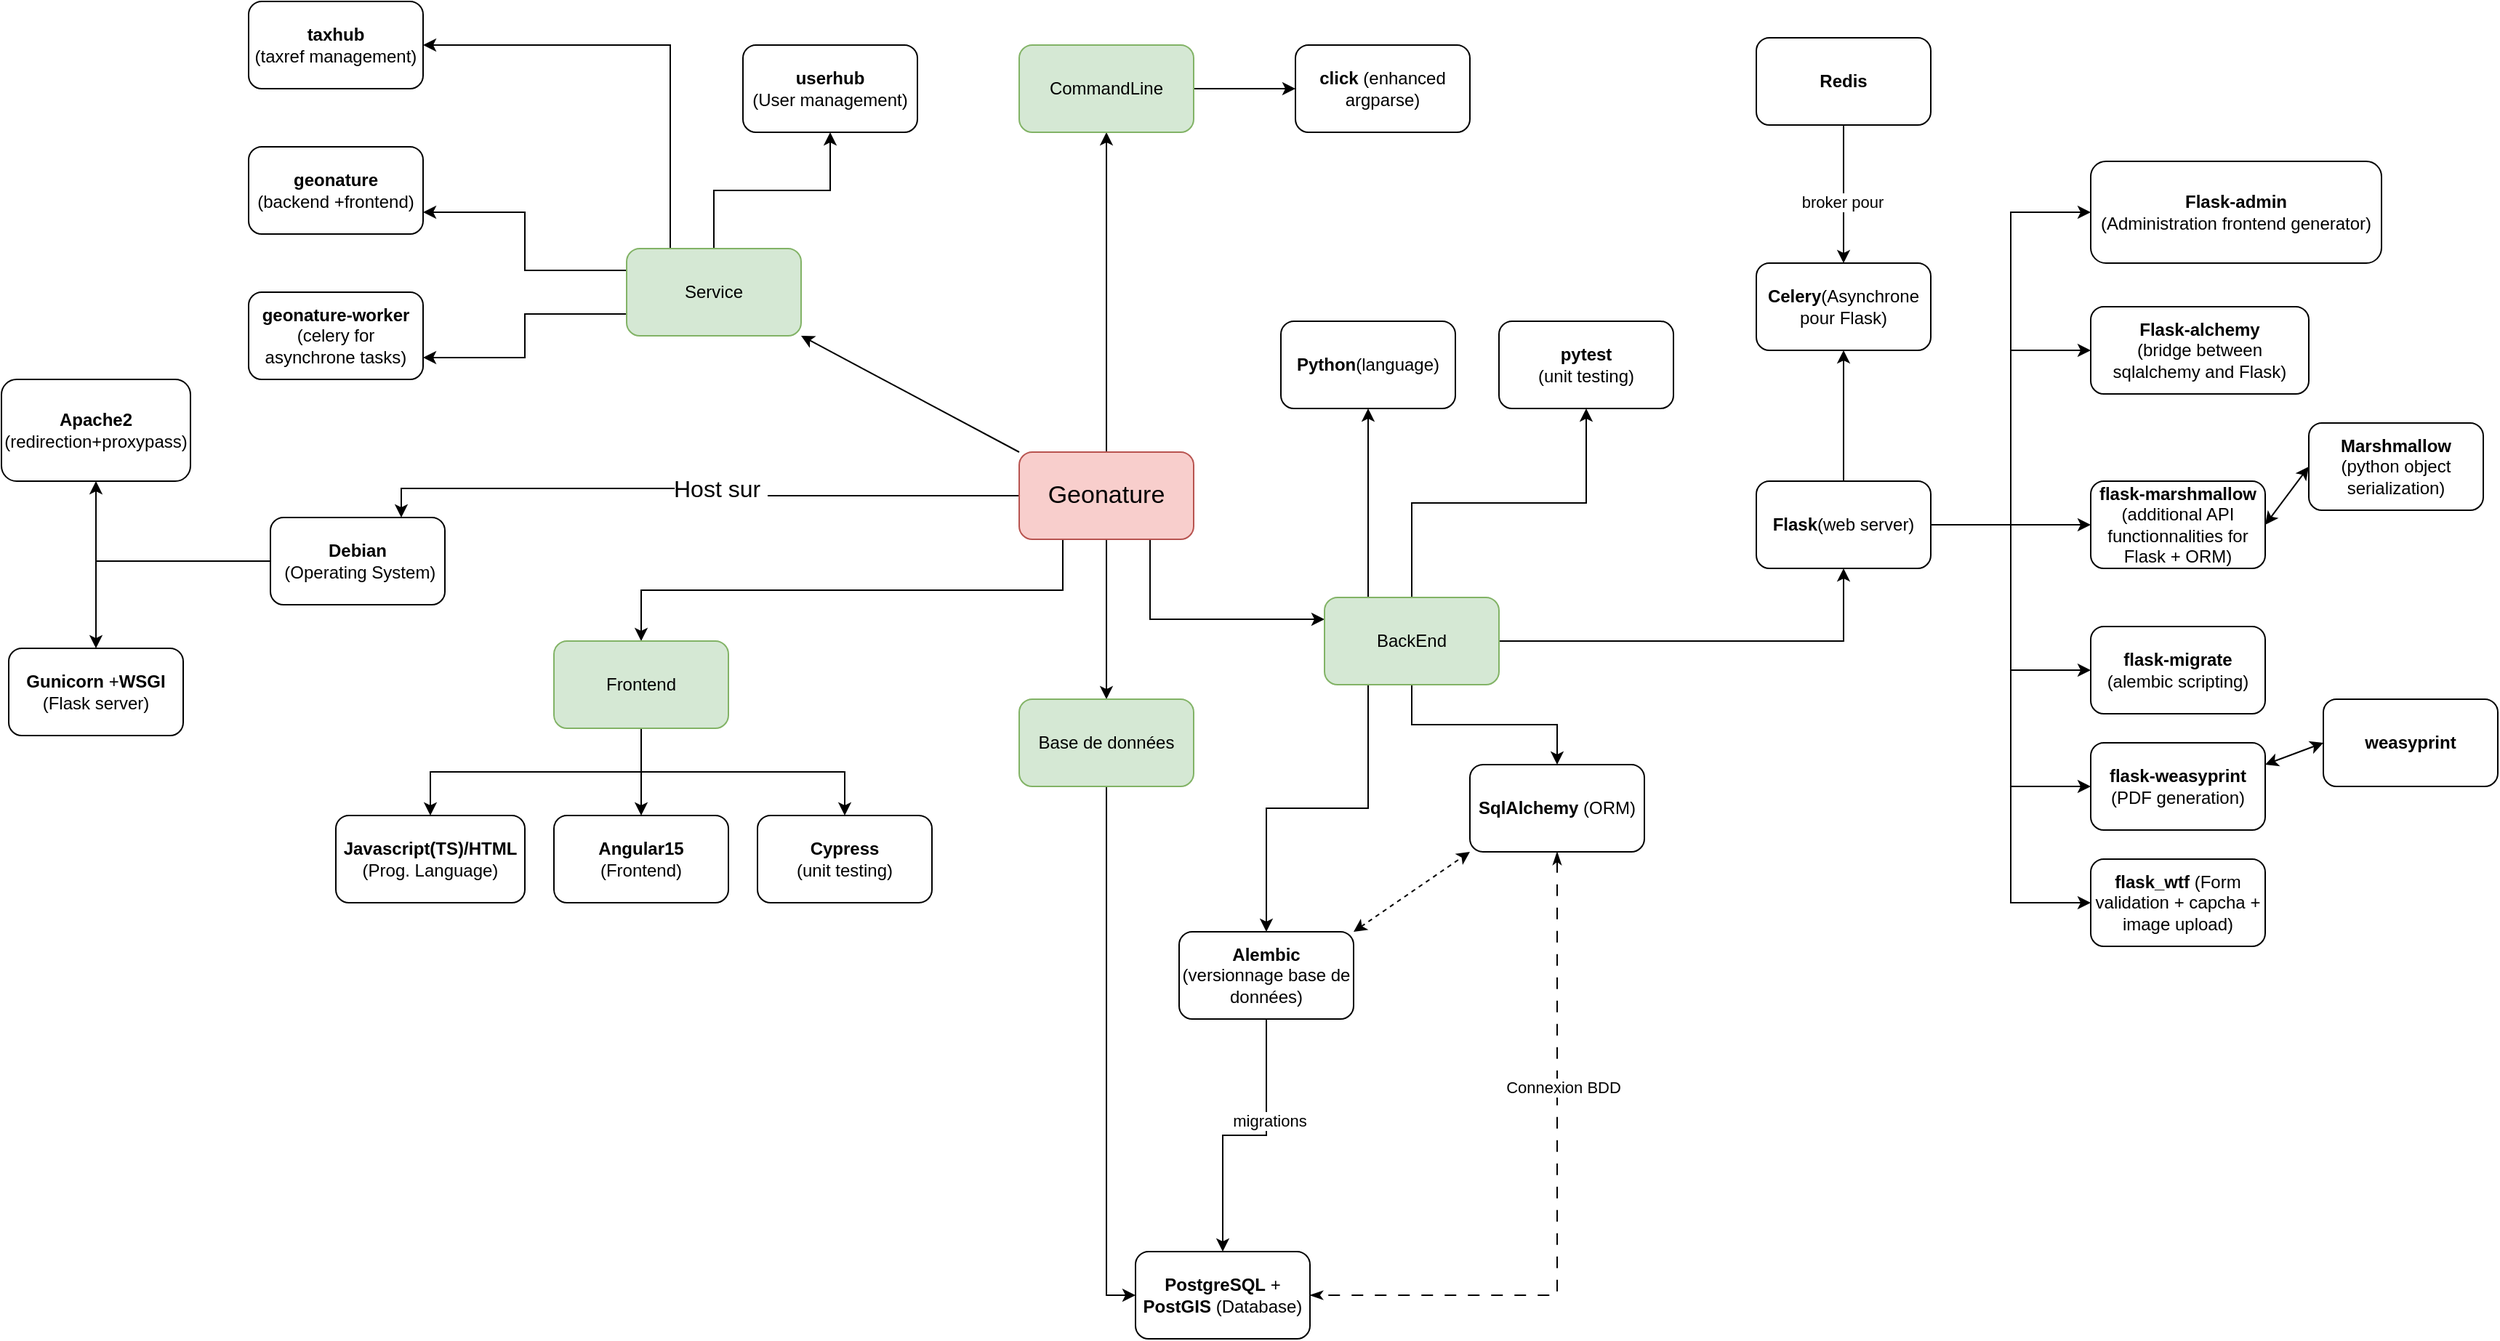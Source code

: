 <mxfile version="22.0.3" type="device" pages="6">
  <diagram name="Global" id="SPwLQs9R6obMajQkDJeG">
    <mxGraphModel dx="2620" dy="1135" grid="1" gridSize="10" guides="1" tooltips="1" connect="1" arrows="1" fold="1" page="1" pageScale="1" pageWidth="827" pageHeight="1169" math="0" shadow="0">
      <root>
        <mxCell id="0" />
        <mxCell id="1" parent="0" />
        <mxCell id="Zz4HGBn9w1sTz2FdMFSa-4" style="edgeStyle=orthogonalEdgeStyle;rounded=0;orthogonalLoop=1;jettySize=auto;html=1;exitX=0.25;exitY=1;exitDx=0;exitDy=0;" parent="1" source="Zz4HGBn9w1sTz2FdMFSa-1" target="Zz4HGBn9w1sTz2FdMFSa-2" edge="1">
          <mxGeometry relative="1" as="geometry" />
        </mxCell>
        <mxCell id="Zz4HGBn9w1sTz2FdMFSa-5" style="edgeStyle=orthogonalEdgeStyle;rounded=0;orthogonalLoop=1;jettySize=auto;html=1;exitX=0.75;exitY=1;exitDx=0;exitDy=0;entryX=0;entryY=0.25;entryDx=0;entryDy=0;" parent="1" source="Zz4HGBn9w1sTz2FdMFSa-1" target="Zz4HGBn9w1sTz2FdMFSa-3" edge="1">
          <mxGeometry relative="1" as="geometry" />
        </mxCell>
        <mxCell id="Zz4HGBn9w1sTz2FdMFSa-19" style="edgeStyle=orthogonalEdgeStyle;rounded=0;orthogonalLoop=1;jettySize=auto;html=1;exitX=0.5;exitY=1;exitDx=0;exitDy=0;" parent="1" source="Zz4HGBn9w1sTz2FdMFSa-1" target="Zz4HGBn9w1sTz2FdMFSa-21" edge="1">
          <mxGeometry relative="1" as="geometry" />
        </mxCell>
        <mxCell id="Zz4HGBn9w1sTz2FdMFSa-28" style="edgeStyle=orthogonalEdgeStyle;rounded=0;orthogonalLoop=1;jettySize=auto;html=1;exitX=0.5;exitY=0;exitDx=0;exitDy=0;entryX=0.5;entryY=1;entryDx=0;entryDy=0;" parent="1" source="Zz4HGBn9w1sTz2FdMFSa-1" target="Zz4HGBn9w1sTz2FdMFSa-27" edge="1">
          <mxGeometry relative="1" as="geometry" />
        </mxCell>
        <mxCell id="M3nt_7f2Ili-oSDeTOe9-7" style="edgeStyle=orthogonalEdgeStyle;rounded=0;orthogonalLoop=1;jettySize=auto;html=1;exitX=0;exitY=0.5;exitDx=0;exitDy=0;entryX=0.75;entryY=0;entryDx=0;entryDy=0;" parent="1" source="Zz4HGBn9w1sTz2FdMFSa-1" target="M3nt_7f2Ili-oSDeTOe9-1" edge="1">
          <mxGeometry relative="1" as="geometry" />
        </mxCell>
        <mxCell id="M3nt_7f2Ili-oSDeTOe9-8" value="Host sur&amp;nbsp;" style="edgeLabel;html=1;align=center;verticalAlign=middle;resizable=0;points=[];fontSize=16;" parent="M3nt_7f2Ili-oSDeTOe9-7" vertex="1" connectable="0">
          <mxGeometry x="0.046" y="4" relative="1" as="geometry">
            <mxPoint x="24" y="-4" as="offset" />
          </mxGeometry>
        </mxCell>
        <mxCell id="z-sRQCuc9GMqZfbiebyK-3" style="rounded=0;orthogonalLoop=1;jettySize=auto;html=1;exitX=0;exitY=0;exitDx=0;exitDy=0;entryX=1;entryY=1;entryDx=0;entryDy=0;" parent="1" source="Zz4HGBn9w1sTz2FdMFSa-1" target="z-sRQCuc9GMqZfbiebyK-2" edge="1">
          <mxGeometry relative="1" as="geometry" />
        </mxCell>
        <mxCell id="Zz4HGBn9w1sTz2FdMFSa-1" value="Geonature" style="rounded=1;whiteSpace=wrap;html=1;fontSize=17;fillColor=#f8cecc;strokeColor=#b85450;" parent="1" vertex="1">
          <mxGeometry x="320" y="310" width="120" height="60" as="geometry" />
        </mxCell>
        <mxCell id="Zz4HGBn9w1sTz2FdMFSa-12" style="edgeStyle=orthogonalEdgeStyle;rounded=0;orthogonalLoop=1;jettySize=auto;html=1;exitX=0.5;exitY=1;exitDx=0;exitDy=0;" parent="1" source="Zz4HGBn9w1sTz2FdMFSa-2" target="Zz4HGBn9w1sTz2FdMFSa-11" edge="1">
          <mxGeometry relative="1" as="geometry" />
        </mxCell>
        <mxCell id="Zz4HGBn9w1sTz2FdMFSa-13" style="edgeStyle=orthogonalEdgeStyle;rounded=0;orthogonalLoop=1;jettySize=auto;html=1;exitX=0.5;exitY=1;exitDx=0;exitDy=0;entryX=0.5;entryY=0;entryDx=0;entryDy=0;" parent="1" source="Zz4HGBn9w1sTz2FdMFSa-2" target="Zz4HGBn9w1sTz2FdMFSa-8" edge="1">
          <mxGeometry relative="1" as="geometry" />
        </mxCell>
        <mxCell id="M3nt_7f2Ili-oSDeTOe9-25" style="edgeStyle=orthogonalEdgeStyle;rounded=0;orthogonalLoop=1;jettySize=auto;html=1;exitX=0.5;exitY=1;exitDx=0;exitDy=0;entryX=0.5;entryY=0;entryDx=0;entryDy=0;" parent="1" source="Zz4HGBn9w1sTz2FdMFSa-2" target="M3nt_7f2Ili-oSDeTOe9-24" edge="1">
          <mxGeometry relative="1" as="geometry" />
        </mxCell>
        <mxCell id="Zz4HGBn9w1sTz2FdMFSa-2" value="Frontend" style="rounded=1;whiteSpace=wrap;html=1;fillColor=#d5e8d4;strokeColor=#82b366;" parent="1" vertex="1">
          <mxGeometry y="440" width="120" height="60" as="geometry" />
        </mxCell>
        <mxCell id="Zz4HGBn9w1sTz2FdMFSa-17" value="" style="edgeStyle=orthogonalEdgeStyle;rounded=0;orthogonalLoop=1;jettySize=auto;html=1;" parent="1" source="Zz4HGBn9w1sTz2FdMFSa-3" target="Zz4HGBn9w1sTz2FdMFSa-16" edge="1">
          <mxGeometry relative="1" as="geometry" />
        </mxCell>
        <mxCell id="Zz4HGBn9w1sTz2FdMFSa-23" style="edgeStyle=orthogonalEdgeStyle;rounded=0;orthogonalLoop=1;jettySize=auto;html=1;exitX=0.5;exitY=1;exitDx=0;exitDy=0;entryX=0.5;entryY=0;entryDx=0;entryDy=0;" parent="1" source="Zz4HGBn9w1sTz2FdMFSa-3" target="Zz4HGBn9w1sTz2FdMFSa-18" edge="1">
          <mxGeometry relative="1" as="geometry" />
        </mxCell>
        <mxCell id="M3nt_7f2Ili-oSDeTOe9-19" style="edgeStyle=orthogonalEdgeStyle;rounded=0;orthogonalLoop=1;jettySize=auto;html=1;exitX=0.25;exitY=1;exitDx=0;exitDy=0;entryX=0.5;entryY=0;entryDx=0;entryDy=0;" parent="1" source="Zz4HGBn9w1sTz2FdMFSa-3" target="M3nt_7f2Ili-oSDeTOe9-17" edge="1">
          <mxGeometry relative="1" as="geometry" />
        </mxCell>
        <mxCell id="M3nt_7f2Ili-oSDeTOe9-22" style="edgeStyle=orthogonalEdgeStyle;rounded=0;orthogonalLoop=1;jettySize=auto;html=1;exitX=0.25;exitY=0;exitDx=0;exitDy=0;entryX=0.5;entryY=1;entryDx=0;entryDy=0;" parent="1" source="Zz4HGBn9w1sTz2FdMFSa-3" target="M3nt_7f2Ili-oSDeTOe9-23" edge="1">
          <mxGeometry relative="1" as="geometry">
            <mxPoint x="600" y="350" as="targetPoint" />
          </mxGeometry>
        </mxCell>
        <mxCell id="Ut7abCRih5LVc8Av2Z_T-7" style="edgeStyle=orthogonalEdgeStyle;rounded=0;orthogonalLoop=1;jettySize=auto;html=1;exitX=0.5;exitY=0;exitDx=0;exitDy=0;entryX=0.5;entryY=1;entryDx=0;entryDy=0;" edge="1" parent="1" source="Zz4HGBn9w1sTz2FdMFSa-3" target="Ut7abCRih5LVc8Av2Z_T-5">
          <mxGeometry relative="1" as="geometry" />
        </mxCell>
        <mxCell id="Zz4HGBn9w1sTz2FdMFSa-3" value="BackEnd" style="rounded=1;whiteSpace=wrap;html=1;fillColor=#d5e8d4;strokeColor=#82b366;" parent="1" vertex="1">
          <mxGeometry x="530" y="410" width="120" height="60" as="geometry" />
        </mxCell>
        <mxCell id="Zz4HGBn9w1sTz2FdMFSa-8" value="&lt;b&gt;Angular15&lt;/b&gt;&lt;br&gt;(Frontend)" style="rounded=1;whiteSpace=wrap;html=1;" parent="1" vertex="1">
          <mxGeometry y="560" width="120" height="60" as="geometry" />
        </mxCell>
        <mxCell id="Zz4HGBn9w1sTz2FdMFSa-11" value="&lt;b&gt;Cypress&lt;/b&gt;&lt;br&gt;(unit testing)" style="rounded=1;whiteSpace=wrap;html=1;" parent="1" vertex="1">
          <mxGeometry x="140" y="560" width="120" height="60" as="geometry" />
        </mxCell>
        <mxCell id="Zz4HGBn9w1sTz2FdMFSa-14" value="&lt;b&gt;PostgreSQL&lt;/b&gt; + &lt;b&gt;PostGIS&lt;/b&gt; (Database)" style="rounded=1;whiteSpace=wrap;html=1;" parent="1" vertex="1">
          <mxGeometry x="400" y="860" width="120" height="60" as="geometry" />
        </mxCell>
        <mxCell id="M3nt_7f2Ili-oSDeTOe9-12" style="edgeStyle=orthogonalEdgeStyle;rounded=0;orthogonalLoop=1;jettySize=auto;html=1;exitX=1;exitY=0.5;exitDx=0;exitDy=0;entryX=0;entryY=0.5;entryDx=0;entryDy=0;" parent="1" source="Zz4HGBn9w1sTz2FdMFSa-16" target="M3nt_7f2Ili-oSDeTOe9-11" edge="1">
          <mxGeometry relative="1" as="geometry" />
        </mxCell>
        <mxCell id="M3nt_7f2Ili-oSDeTOe9-13" style="edgeStyle=orthogonalEdgeStyle;rounded=0;orthogonalLoop=1;jettySize=auto;html=1;exitX=1;exitY=0.5;exitDx=0;exitDy=0;entryX=0;entryY=0.5;entryDx=0;entryDy=0;" parent="1" source="Zz4HGBn9w1sTz2FdMFSa-16" target="M3nt_7f2Ili-oSDeTOe9-10" edge="1">
          <mxGeometry relative="1" as="geometry" />
        </mxCell>
        <mxCell id="M3nt_7f2Ili-oSDeTOe9-15" style="edgeStyle=orthogonalEdgeStyle;rounded=0;orthogonalLoop=1;jettySize=auto;html=1;exitX=1;exitY=0.5;exitDx=0;exitDy=0;entryX=0;entryY=0.5;entryDx=0;entryDy=0;" parent="1" source="Zz4HGBn9w1sTz2FdMFSa-16" target="M3nt_7f2Ili-oSDeTOe9-14" edge="1">
          <mxGeometry relative="1" as="geometry" />
        </mxCell>
        <mxCell id="sMPUkUyO-1WGFbfjUuqQ-3" style="edgeStyle=orthogonalEdgeStyle;rounded=0;orthogonalLoop=1;jettySize=auto;html=1;exitX=0.5;exitY=0;exitDx=0;exitDy=0;entryX=0.5;entryY=1;entryDx=0;entryDy=0;" edge="1" parent="1" source="Zz4HGBn9w1sTz2FdMFSa-16" target="M3nt_7f2Ili-oSDeTOe9-4">
          <mxGeometry relative="1" as="geometry" />
        </mxCell>
        <mxCell id="Ut7abCRih5LVc8Av2Z_T-2" style="edgeStyle=orthogonalEdgeStyle;rounded=0;orthogonalLoop=1;jettySize=auto;html=1;exitX=1;exitY=0.5;exitDx=0;exitDy=0;entryX=0;entryY=0.5;entryDx=0;entryDy=0;" edge="1" parent="1" source="Zz4HGBn9w1sTz2FdMFSa-16" target="M3nt_7f2Ili-oSDeTOe9-26">
          <mxGeometry relative="1" as="geometry" />
        </mxCell>
        <mxCell id="Ut7abCRih5LVc8Av2Z_T-3" style="edgeStyle=orthogonalEdgeStyle;rounded=0;orthogonalLoop=1;jettySize=auto;html=1;exitX=1;exitY=0.5;exitDx=0;exitDy=0;entryX=0;entryY=0.5;entryDx=0;entryDy=0;" edge="1" parent="1" source="Zz4HGBn9w1sTz2FdMFSa-16" target="M3nt_7f2Ili-oSDeTOe9-27">
          <mxGeometry relative="1" as="geometry" />
        </mxCell>
        <mxCell id="Ut7abCRih5LVc8Av2Z_T-4" style="edgeStyle=orthogonalEdgeStyle;rounded=0;orthogonalLoop=1;jettySize=auto;html=1;exitX=1;exitY=0.5;exitDx=0;exitDy=0;entryX=0;entryY=0.5;entryDx=0;entryDy=0;" edge="1" parent="1" source="Zz4HGBn9w1sTz2FdMFSa-16" target="M3nt_7f2Ili-oSDeTOe9-28">
          <mxGeometry relative="1" as="geometry" />
        </mxCell>
        <mxCell id="Zz4HGBn9w1sTz2FdMFSa-16" value="&lt;b&gt;Flask&lt;/b&gt;(web server)" style="whiteSpace=wrap;html=1;rounded=1;" parent="1" vertex="1">
          <mxGeometry x="827" y="330" width="120" height="60" as="geometry" />
        </mxCell>
        <mxCell id="Zz4HGBn9w1sTz2FdMFSa-24" style="edgeStyle=orthogonalEdgeStyle;rounded=0;orthogonalLoop=1;jettySize=auto;html=1;exitX=0.5;exitY=1;exitDx=0;exitDy=0;entryX=1;entryY=0.5;entryDx=0;entryDy=0;endArrow=classicThin;endFill=1;startArrow=classicThin;startFill=1;dashed=1;dashPattern=8 8;" parent="1" source="Zz4HGBn9w1sTz2FdMFSa-18" target="Zz4HGBn9w1sTz2FdMFSa-14" edge="1">
          <mxGeometry relative="1" as="geometry" />
        </mxCell>
        <mxCell id="Zz4HGBn9w1sTz2FdMFSa-25" value="Connexion BDD" style="edgeLabel;html=1;align=center;verticalAlign=middle;resizable=0;points=[];" parent="Zz4HGBn9w1sTz2FdMFSa-24" vertex="1" connectable="0">
          <mxGeometry x="-0.32" y="4" relative="1" as="geometry">
            <mxPoint as="offset" />
          </mxGeometry>
        </mxCell>
        <mxCell id="Zz4HGBn9w1sTz2FdMFSa-18" value="&lt;b&gt;SqlAlchemy&lt;/b&gt; (ORM)" style="rounded=1;whiteSpace=wrap;html=1;" parent="1" vertex="1">
          <mxGeometry x="630" y="525" width="120" height="60" as="geometry" />
        </mxCell>
        <mxCell id="Zz4HGBn9w1sTz2FdMFSa-22" style="edgeStyle=orthogonalEdgeStyle;rounded=0;orthogonalLoop=1;jettySize=auto;html=1;exitX=0.5;exitY=1;exitDx=0;exitDy=0;entryX=0;entryY=0.5;entryDx=0;entryDy=0;" parent="1" source="Zz4HGBn9w1sTz2FdMFSa-21" target="Zz4HGBn9w1sTz2FdMFSa-14" edge="1">
          <mxGeometry relative="1" as="geometry" />
        </mxCell>
        <mxCell id="Zz4HGBn9w1sTz2FdMFSa-21" value="Base de données" style="rounded=1;whiteSpace=wrap;html=1;fillColor=#d5e8d4;strokeColor=#82b366;" parent="1" vertex="1">
          <mxGeometry x="320" y="480" width="120" height="60" as="geometry" />
        </mxCell>
        <mxCell id="Zz4HGBn9w1sTz2FdMFSa-31" style="edgeStyle=orthogonalEdgeStyle;rounded=0;orthogonalLoop=1;jettySize=auto;html=1;exitX=1;exitY=0.5;exitDx=0;exitDy=0;entryX=0;entryY=0.5;entryDx=0;entryDy=0;" parent="1" source="Zz4HGBn9w1sTz2FdMFSa-27" target="Zz4HGBn9w1sTz2FdMFSa-30" edge="1">
          <mxGeometry relative="1" as="geometry" />
        </mxCell>
        <mxCell id="Zz4HGBn9w1sTz2FdMFSa-27" value="CommandLine" style="rounded=1;whiteSpace=wrap;html=1;fillColor=#d5e8d4;strokeColor=#82b366;" parent="1" vertex="1">
          <mxGeometry x="320" y="30" width="120" height="60" as="geometry" />
        </mxCell>
        <mxCell id="Zz4HGBn9w1sTz2FdMFSa-30" value="&lt;b&gt;click&lt;/b&gt; (enhanced argparse)" style="rounded=1;whiteSpace=wrap;html=1;" parent="1" vertex="1">
          <mxGeometry x="510" y="30" width="120" height="60" as="geometry" />
        </mxCell>
        <mxCell id="M3nt_7f2Ili-oSDeTOe9-3" style="edgeStyle=orthogonalEdgeStyle;rounded=0;orthogonalLoop=1;jettySize=auto;html=1;exitX=0;exitY=0.5;exitDx=0;exitDy=0;" parent="1" source="M3nt_7f2Ili-oSDeTOe9-1" target="M3nt_7f2Ili-oSDeTOe9-2" edge="1">
          <mxGeometry relative="1" as="geometry" />
        </mxCell>
        <mxCell id="M3nt_7f2Ili-oSDeTOe9-6" style="edgeStyle=orthogonalEdgeStyle;rounded=0;orthogonalLoop=1;jettySize=auto;html=1;exitX=0;exitY=0.5;exitDx=0;exitDy=0;entryX=0.5;entryY=0;entryDx=0;entryDy=0;" parent="1" source="M3nt_7f2Ili-oSDeTOe9-1" target="M3nt_7f2Ili-oSDeTOe9-5" edge="1">
          <mxGeometry relative="1" as="geometry" />
        </mxCell>
        <mxCell id="M3nt_7f2Ili-oSDeTOe9-1" value="&lt;b&gt;Debian&lt;br&gt;&lt;/b&gt;&amp;nbsp;(Operating System)" style="rounded=1;whiteSpace=wrap;html=1;" parent="1" vertex="1">
          <mxGeometry x="-195" y="355" width="120" height="60" as="geometry" />
        </mxCell>
        <mxCell id="M3nt_7f2Ili-oSDeTOe9-2" value="&lt;b&gt;Apache2&lt;/b&gt; (redirection+proxypass)" style="rounded=1;whiteSpace=wrap;html=1;" parent="1" vertex="1">
          <mxGeometry x="-380" y="260" width="130" height="70" as="geometry" />
        </mxCell>
        <mxCell id="M3nt_7f2Ili-oSDeTOe9-4" value="&lt;b&gt;Celery&lt;/b&gt;(Asynchrone pour Flask)" style="rounded=1;whiteSpace=wrap;html=1;" parent="1" vertex="1">
          <mxGeometry x="827" y="180" width="120" height="60" as="geometry" />
        </mxCell>
        <mxCell id="M3nt_7f2Ili-oSDeTOe9-5" value="&lt;b&gt;Gunicorn&lt;/b&gt; +&lt;b&gt;WSGI&lt;/b&gt; (Flask server)" style="rounded=1;whiteSpace=wrap;html=1;" parent="1" vertex="1">
          <mxGeometry x="-375" y="445" width="120" height="60" as="geometry" />
        </mxCell>
        <mxCell id="M3nt_7f2Ili-oSDeTOe9-10" value="&lt;b&gt;Flask-admin &lt;br&gt;&lt;/b&gt;(Administration frontend generator)" style="rounded=1;whiteSpace=wrap;html=1;" parent="1" vertex="1">
          <mxGeometry x="1057" y="110" width="200" height="70" as="geometry" />
        </mxCell>
        <mxCell id="M3nt_7f2Ili-oSDeTOe9-11" value="&lt;b&gt;Flask-alchemy&lt;/b&gt; &lt;br&gt;(bridge between sqlalchemy and Flask)" style="rounded=1;whiteSpace=wrap;html=1;" parent="1" vertex="1">
          <mxGeometry x="1057" y="210" width="150" height="60" as="geometry" />
        </mxCell>
        <mxCell id="M3nt_7f2Ili-oSDeTOe9-30" style="rounded=0;orthogonalLoop=1;jettySize=auto;html=1;exitX=1;exitY=0.5;exitDx=0;exitDy=0;entryX=0;entryY=0.5;entryDx=0;entryDy=0;startArrow=classic;startFill=1;" parent="1" source="M3nt_7f2Ili-oSDeTOe9-14" target="M3nt_7f2Ili-oSDeTOe9-29" edge="1">
          <mxGeometry relative="1" as="geometry" />
        </mxCell>
        <mxCell id="M3nt_7f2Ili-oSDeTOe9-14" value="&lt;b&gt;flask-marshmallow&lt;/b&gt; (additional API functionnalities for Flask + ORM)" style="rounded=1;whiteSpace=wrap;html=1;" parent="1" vertex="1">
          <mxGeometry x="1057" y="330" width="120" height="60" as="geometry" />
        </mxCell>
        <mxCell id="M3nt_7f2Ili-oSDeTOe9-20" style="edgeStyle=orthogonalEdgeStyle;rounded=0;orthogonalLoop=1;jettySize=auto;html=1;exitX=0.5;exitY=1;exitDx=0;exitDy=0;" parent="1" source="M3nt_7f2Ili-oSDeTOe9-17" target="Zz4HGBn9w1sTz2FdMFSa-14" edge="1">
          <mxGeometry relative="1" as="geometry" />
        </mxCell>
        <mxCell id="M3nt_7f2Ili-oSDeTOe9-21" value="migrations" style="edgeLabel;html=1;align=center;verticalAlign=middle;resizable=0;points=[];" parent="M3nt_7f2Ili-oSDeTOe9-20" vertex="1" connectable="0">
          <mxGeometry x="-0.271" y="2" relative="1" as="geometry">
            <mxPoint as="offset" />
          </mxGeometry>
        </mxCell>
        <mxCell id="sMPUkUyO-1WGFbfjUuqQ-4" style="rounded=0;orthogonalLoop=1;jettySize=auto;html=1;exitX=1;exitY=0;exitDx=0;exitDy=0;entryX=0;entryY=1;entryDx=0;entryDy=0;startArrow=classic;startFill=1;dashed=1;" edge="1" parent="1" source="M3nt_7f2Ili-oSDeTOe9-17" target="Zz4HGBn9w1sTz2FdMFSa-18">
          <mxGeometry relative="1" as="geometry" />
        </mxCell>
        <mxCell id="M3nt_7f2Ili-oSDeTOe9-17" value="&lt;b&gt;Alembic&lt;/b&gt; (versionnage base de données)" style="rounded=1;whiteSpace=wrap;html=1;" parent="1" vertex="1">
          <mxGeometry x="430" y="640" width="120" height="60" as="geometry" />
        </mxCell>
        <mxCell id="M3nt_7f2Ili-oSDeTOe9-23" value="&lt;b&gt;Python&lt;/b&gt;(language)" style="rounded=1;whiteSpace=wrap;html=1;" parent="1" vertex="1">
          <mxGeometry x="500" y="220" width="120" height="60" as="geometry" />
        </mxCell>
        <mxCell id="M3nt_7f2Ili-oSDeTOe9-24" value="&lt;b&gt;Javascript(TS)/HTML&lt;br&gt;&lt;/b&gt;(Prog. Language)" style="rounded=1;whiteSpace=wrap;html=1;" parent="1" vertex="1">
          <mxGeometry x="-150" y="560" width="130" height="60" as="geometry" />
        </mxCell>
        <mxCell id="M3nt_7f2Ili-oSDeTOe9-26" value="&lt;b&gt;flask-migrate &lt;/b&gt;(alembic scripting)" style="rounded=1;whiteSpace=wrap;html=1;" parent="1" vertex="1">
          <mxGeometry x="1057" y="430" width="120" height="60" as="geometry" />
        </mxCell>
        <mxCell id="M3nt_7f2Ili-oSDeTOe9-32" style="rounded=0;orthogonalLoop=1;jettySize=auto;html=1;exitX=1;exitY=0.25;exitDx=0;exitDy=0;entryX=0;entryY=0.5;entryDx=0;entryDy=0;startArrow=classic;startFill=1;" parent="1" source="M3nt_7f2Ili-oSDeTOe9-27" target="M3nt_7f2Ili-oSDeTOe9-31" edge="1">
          <mxGeometry relative="1" as="geometry" />
        </mxCell>
        <mxCell id="M3nt_7f2Ili-oSDeTOe9-27" value="&lt;b&gt;flask-weasyprint &lt;/b&gt;(PDF generation)" style="rounded=1;whiteSpace=wrap;html=1;" parent="1" vertex="1">
          <mxGeometry x="1057" y="510" width="120" height="60" as="geometry" />
        </mxCell>
        <mxCell id="M3nt_7f2Ili-oSDeTOe9-28" value="&lt;b&gt;flask_wtf&lt;/b&gt; (Form validation + capcha + image upload)" style="rounded=1;whiteSpace=wrap;html=1;" parent="1" vertex="1">
          <mxGeometry x="1057" y="590" width="120" height="60" as="geometry" />
        </mxCell>
        <mxCell id="M3nt_7f2Ili-oSDeTOe9-29" value="&lt;b&gt;Marshmallow&lt;/b&gt; (python object serialization)" style="rounded=1;whiteSpace=wrap;html=1;" parent="1" vertex="1">
          <mxGeometry x="1207" y="290" width="120" height="60" as="geometry" />
        </mxCell>
        <mxCell id="M3nt_7f2Ili-oSDeTOe9-31" value="&lt;b&gt;weasyprint&lt;/b&gt;" style="rounded=1;whiteSpace=wrap;html=1;" parent="1" vertex="1">
          <mxGeometry x="1217" y="480" width="120" height="60" as="geometry" />
        </mxCell>
        <mxCell id="z-sRQCuc9GMqZfbiebyK-5" style="edgeStyle=orthogonalEdgeStyle;rounded=0;orthogonalLoop=1;jettySize=auto;html=1;exitX=0;exitY=0.25;exitDx=0;exitDy=0;entryX=1;entryY=0.75;entryDx=0;entryDy=0;" parent="1" source="z-sRQCuc9GMqZfbiebyK-2" target="z-sRQCuc9GMqZfbiebyK-4" edge="1">
          <mxGeometry relative="1" as="geometry" />
        </mxCell>
        <mxCell id="z-sRQCuc9GMqZfbiebyK-7" style="edgeStyle=orthogonalEdgeStyle;rounded=0;orthogonalLoop=1;jettySize=auto;html=1;exitX=0;exitY=0.75;exitDx=0;exitDy=0;entryX=1;entryY=0.75;entryDx=0;entryDy=0;" parent="1" source="z-sRQCuc9GMqZfbiebyK-2" target="z-sRQCuc9GMqZfbiebyK-6" edge="1">
          <mxGeometry relative="1" as="geometry" />
        </mxCell>
        <mxCell id="ogPMKlegpOBfkFZ8R0NH-2" style="edgeStyle=orthogonalEdgeStyle;rounded=0;orthogonalLoop=1;jettySize=auto;html=1;exitX=0.25;exitY=0;exitDx=0;exitDy=0;entryX=1;entryY=0.5;entryDx=0;entryDy=0;" parent="1" source="z-sRQCuc9GMqZfbiebyK-2" target="ogPMKlegpOBfkFZ8R0NH-1" edge="1">
          <mxGeometry relative="1" as="geometry" />
        </mxCell>
        <mxCell id="sMPUkUyO-1WGFbfjUuqQ-2" style="edgeStyle=orthogonalEdgeStyle;rounded=0;orthogonalLoop=1;jettySize=auto;html=1;exitX=0.5;exitY=0;exitDx=0;exitDy=0;entryX=0.5;entryY=1;entryDx=0;entryDy=0;" edge="1" parent="1" source="z-sRQCuc9GMqZfbiebyK-2" target="sMPUkUyO-1WGFbfjUuqQ-1">
          <mxGeometry relative="1" as="geometry" />
        </mxCell>
        <mxCell id="z-sRQCuc9GMqZfbiebyK-2" value="Service" style="rounded=1;whiteSpace=wrap;html=1;fillColor=#d5e8d4;strokeColor=#82b366;" parent="1" vertex="1">
          <mxGeometry x="50" y="170" width="120" height="60" as="geometry" />
        </mxCell>
        <mxCell id="z-sRQCuc9GMqZfbiebyK-4" value="&lt;b&gt;geonature&lt;br&gt;&lt;/b&gt;(backend +frontend)" style="rounded=1;whiteSpace=wrap;html=1;" parent="1" vertex="1">
          <mxGeometry x="-210" y="100" width="120" height="60" as="geometry" />
        </mxCell>
        <mxCell id="z-sRQCuc9GMqZfbiebyK-6" value="&lt;b&gt;geonature-worker&lt;/b&gt; (celery for asynchrone tasks)" style="rounded=1;whiteSpace=wrap;html=1;" parent="1" vertex="1">
          <mxGeometry x="-210" y="200" width="120" height="60" as="geometry" />
        </mxCell>
        <mxCell id="ccAqn1v2qJIzaA1RyJOq-4" style="edgeStyle=orthogonalEdgeStyle;rounded=0;orthogonalLoop=1;jettySize=auto;html=1;exitX=0.5;exitY=1;exitDx=0;exitDy=0;entryX=0.5;entryY=0;entryDx=0;entryDy=0;" parent="1" source="ccAqn1v2qJIzaA1RyJOq-1" target="M3nt_7f2Ili-oSDeTOe9-4" edge="1">
          <mxGeometry relative="1" as="geometry" />
        </mxCell>
        <mxCell id="ccAqn1v2qJIzaA1RyJOq-5" value="broker pour" style="edgeLabel;html=1;align=center;verticalAlign=middle;resizable=0;points=[];" parent="ccAqn1v2qJIzaA1RyJOq-4" vertex="1" connectable="0">
          <mxGeometry x="0.12" y="-1" relative="1" as="geometry">
            <mxPoint as="offset" />
          </mxGeometry>
        </mxCell>
        <mxCell id="ccAqn1v2qJIzaA1RyJOq-1" value="&lt;b&gt;Redis&lt;/b&gt;" style="rounded=1;whiteSpace=wrap;html=1;" parent="1" vertex="1">
          <mxGeometry x="827" y="25" width="120" height="60" as="geometry" />
        </mxCell>
        <mxCell id="ogPMKlegpOBfkFZ8R0NH-1" value="&lt;b&gt;taxhub&lt;/b&gt;&lt;br&gt;(taxref management)" style="rounded=1;whiteSpace=wrap;html=1;" parent="1" vertex="1">
          <mxGeometry x="-210" width="120" height="60" as="geometry" />
        </mxCell>
        <mxCell id="sMPUkUyO-1WGFbfjUuqQ-1" value="&lt;b&gt;userhub&lt;/b&gt;&lt;br&gt;(User management)" style="rounded=1;whiteSpace=wrap;html=1;" vertex="1" parent="1">
          <mxGeometry x="130" y="30" width="120" height="60" as="geometry" />
        </mxCell>
        <mxCell id="Ut7abCRih5LVc8Av2Z_T-5" value="&lt;b&gt;pytest &lt;br&gt;&lt;/b&gt;(unit testing)" style="rounded=1;whiteSpace=wrap;html=1;" vertex="1" parent="1">
          <mxGeometry x="650" y="220" width="120" height="60" as="geometry" />
        </mxCell>
      </root>
    </mxGraphModel>
  </diagram>
  <diagram id="DHByk2ow4OoD9XZn5TOE" name="Rôle des modules">
    <mxGraphModel dx="1434" dy="908" grid="1" gridSize="10" guides="1" tooltips="1" connect="1" arrows="1" fold="1" page="1" pageScale="1" pageWidth="827" pageHeight="1169" math="0" shadow="0">
      <root>
        <mxCell id="0" />
        <mxCell id="1" parent="0" />
        <mxCell id="pFZCK9RYu6JUBuXV2-PJ-1" value="Synthese" style="rounded=1;whiteSpace=wrap;html=1;" parent="1" vertex="1">
          <mxGeometry x="210" y="280" width="120" height="60" as="geometry" />
        </mxCell>
        <mxCell id="pFZCK9RYu6JUBuXV2-PJ-2" value="Filtrage des occurences de taxons effectués par date, localisation, communes&lt;br&gt;observateurs, etc... (limite de ligne) (export possible)" style="text;html=1;align=center;verticalAlign=middle;resizable=0;points=[];autosize=1;strokeColor=none;fillColor=none;" parent="1" vertex="1">
          <mxGeometry x="360" y="290" width="440" height="40" as="geometry" />
        </mxCell>
        <mxCell id="pFZCK9RYu6JUBuXV2-PJ-3" value="OccTax" style="rounded=1;whiteSpace=wrap;html=1;" parent="1" vertex="1">
          <mxGeometry x="210" y="380" width="120" height="60" as="geometry" />
        </mxCell>
        <mxCell id="pFZCK9RYu6JUBuXV2-PJ-4" value="Module de relevé d&#39;occurences d&#39;un ou plusieurs à un endroit donnée" style="text;html=1;align=center;verticalAlign=middle;resizable=0;points=[];autosize=1;strokeColor=none;fillColor=none;" parent="1" vertex="1">
          <mxGeometry x="360" y="388" width="390" height="30" as="geometry" />
        </mxCell>
        <mxCell id="pFZCK9RYu6JUBuXV2-PJ-5" value="Imports" style="rounded=1;whiteSpace=wrap;html=1;" parent="1" vertex="1">
          <mxGeometry x="210" y="540" width="120" height="60" as="geometry" />
        </mxCell>
        <mxCell id="pFZCK9RYu6JUBuXV2-PJ-6" value="Importation de donnés (sous format csv),&lt;br&gt;&amp;nbsp;mapping des colonnes vers le standard de Geonature" style="text;html=1;align=center;verticalAlign=middle;resizable=0;points=[];autosize=1;strokeColor=none;fillColor=none;" parent="1" vertex="1">
          <mxGeometry x="360" y="550" width="310" height="40" as="geometry" />
        </mxCell>
        <mxCell id="pFZCK9RYu6JUBuXV2-PJ-7" value="Exports" style="rounded=1;whiteSpace=wrap;html=1;" parent="1" vertex="1">
          <mxGeometry x="210" y="630" width="120" height="60" as="geometry" />
        </mxCell>
        <mxCell id="pFZCK9RYu6JUBuXV2-PJ-9" value="Export de vue/table compléte pour &lt;br&gt;des extérieurs (pas de limite contrairement à la synthèse)" style="text;html=1;align=center;verticalAlign=middle;resizable=0;points=[];autosize=1;strokeColor=none;fillColor=none;" parent="1" vertex="1">
          <mxGeometry x="335" y="640" width="330" height="40" as="geometry" />
        </mxCell>
        <mxCell id="pFZCK9RYu6JUBuXV2-PJ-10" value="MetaDonnées" style="rounded=1;whiteSpace=wrap;html=1;" parent="1" vertex="1">
          <mxGeometry x="210" y="720" width="120" height="60" as="geometry" />
        </mxCell>
        <mxCell id="pFZCK9RYu6JUBuXV2-PJ-11" value="Métadonnées des jeux de données et cadres d&#39;aquisitions" style="text;html=1;align=center;verticalAlign=middle;resizable=0;points=[];autosize=1;strokeColor=none;fillColor=none;" parent="1" vertex="1">
          <mxGeometry x="360" y="735" width="330" height="30" as="geometry" />
        </mxCell>
        <mxCell id="pFZCK9RYu6JUBuXV2-PJ-12" value="Validation" style="rounded=1;whiteSpace=wrap;html=1;" parent="1" vertex="1">
          <mxGeometry x="210" y="800" width="120" height="60" as="geometry" />
        </mxCell>
        <mxCell id="pFZCK9RYu6JUBuXV2-PJ-14" value="Validation d&#39;un relevé fait sur Occtax" style="text;html=1;align=center;verticalAlign=middle;resizable=0;points=[];autosize=1;strokeColor=none;fillColor=none;" parent="1" vertex="1">
          <mxGeometry x="370" y="818" width="220" height="30" as="geometry" />
        </mxCell>
        <mxCell id="pFZCK9RYu6JUBuXV2-PJ-15" value="OccHab" style="rounded=1;whiteSpace=wrap;html=1;" parent="1" vertex="1">
          <mxGeometry x="210" y="460" width="120" height="60" as="geometry" />
        </mxCell>
        <mxCell id="pFZCK9RYu6JUBuXV2-PJ-16" value="Module de relevé d&#39;occurences d&#39;un ou plusieurs habitats dans une zone" style="text;html=1;align=center;verticalAlign=middle;resizable=0;points=[];autosize=1;strokeColor=none;fillColor=none;" parent="1" vertex="1">
          <mxGeometry x="350" y="475" width="410" height="30" as="geometry" />
        </mxCell>
        <mxCell id="XHZ0EQuqBL_eI6Ml47Oa-1" value="Monitoring" style="rounded=1;whiteSpace=wrap;html=1;" parent="1" vertex="1">
          <mxGeometry x="210" y="890" width="120" height="60" as="geometry" />
        </mxCell>
        <mxCell id="XHZ0EQuqBL_eI6Ml47Oa-3" value="Module de suivi de site customisable&amp;nbsp;" style="text;html=1;align=center;verticalAlign=middle;resizable=0;points=[];autosize=1;strokeColor=none;fillColor=none;" parent="1" vertex="1">
          <mxGeometry x="380" y="905" width="220" height="30" as="geometry" />
        </mxCell>
      </root>
    </mxGraphModel>
  </diagram>
  <diagram id="F3ZtJG4TOEYBpCEjnm3k" name="Base de données">
    <mxGraphModel dx="2261" dy="908" grid="1" gridSize="10" guides="1" tooltips="1" connect="1" arrows="1" fold="1" page="1" pageScale="1" pageWidth="827" pageHeight="1169" math="0" shadow="0">
      <root>
        <mxCell id="0" />
        <mxCell id="1" parent="0" />
        <mxCell id="hDdL3YyaF-fOSXy3DuhH-25" value="Utilisateurs et taxons" style="rounded=1;whiteSpace=wrap;html=1;verticalAlign=top;" parent="1" vertex="1">
          <mxGeometry x="400" y="380" width="170" height="250" as="geometry" />
        </mxCell>
        <mxCell id="hDdL3YyaF-fOSXy3DuhH-24" value="Schéma de protocole" style="rounded=1;whiteSpace=wrap;html=1;verticalAlign=top;" parent="1" vertex="1">
          <mxGeometry x="410" y="120" width="160" height="210" as="geometry" />
        </mxCell>
        <mxCell id="hDdL3YyaF-fOSXy3DuhH-18" value="Réferentiel externe" style="rounded=1;whiteSpace=wrap;html=1;verticalAlign=top;" parent="1" vertex="1">
          <mxGeometry x="610" y="107.568" width="180" height="312.432" as="geometry" />
        </mxCell>
        <mxCell id="hDdL3YyaF-fOSXy3DuhH-4" value="Module Geonature" style="rounded=1;whiteSpace=wrap;html=1;verticalAlign=top;" parent="1" vertex="1">
          <mxGeometry x="-120" y="200" width="160" height="320" as="geometry" />
        </mxCell>
        <mxCell id="hDdL3YyaF-fOSXy3DuhH-23" value="Geonature Core DB" style="rounded=1;whiteSpace=wrap;html=1;verticalAlign=top;" parent="1" vertex="1">
          <mxGeometry x="130" y="100" width="180" height="520" as="geometry" />
        </mxCell>
        <mxCell id="hDdL3YyaF-fOSXy3DuhH-1" value="gn_commons" style="rounded=1;whiteSpace=wrap;html=1;" parent="1" vertex="1">
          <mxGeometry x="160" y="160" width="120" height="60" as="geometry" />
        </mxCell>
        <mxCell id="hDdL3YyaF-fOSXy3DuhH-2" value="gn_dashboard" style="rounded=1;whiteSpace=wrap;html=1;" parent="1" vertex="1">
          <mxGeometry x="-100" y="230" width="120" height="60" as="geometry" />
        </mxCell>
        <mxCell id="hDdL3YyaF-fOSXy3DuhH-3" value="gn_exports" style="rounded=1;whiteSpace=wrap;html=1;" parent="1" vertex="1">
          <mxGeometry x="-100" y="330" width="120" height="60" as="geometry" />
        </mxCell>
        <mxCell id="hDdL3YyaF-fOSXy3DuhH-6" value="gn_meta" style="rounded=1;whiteSpace=wrap;html=1;" parent="1" vertex="1">
          <mxGeometry x="160" y="240" width="120" height="60" as="geometry" />
        </mxCell>
        <mxCell id="hDdL3YyaF-fOSXy3DuhH-7" value="gn_imports" style="rounded=1;whiteSpace=wrap;html=1;" parent="1" vertex="1">
          <mxGeometry x="-100" y="420" width="120" height="60" as="geometry" />
        </mxCell>
        <mxCell id="hDdL3YyaF-fOSXy3DuhH-8" value="gn_monitoring" style="rounded=1;whiteSpace=wrap;html=1;" parent="1" vertex="1">
          <mxGeometry x="160" y="330" width="120" height="60" as="geometry" />
        </mxCell>
        <mxCell id="hDdL3YyaF-fOSXy3DuhH-9" value="gn_notifications" style="rounded=1;whiteSpace=wrap;html=1;" parent="1" vertex="1">
          <mxGeometry x="160" y="420" width="120" height="60" as="geometry" />
        </mxCell>
        <mxCell id="hDdL3YyaF-fOSXy3DuhH-10" value="gn_permissions" style="rounded=1;whiteSpace=wrap;html=1;" parent="1" vertex="1">
          <mxGeometry x="160" y="500" width="120" height="60" as="geometry" />
        </mxCell>
        <mxCell id="hDdL3YyaF-fOSXy3DuhH-11" value="pr_occtax" style="rounded=1;whiteSpace=wrap;html=1;" parent="1" vertex="1">
          <mxGeometry x="430" y="160" width="120" height="60" as="geometry" />
        </mxCell>
        <mxCell id="hDdL3YyaF-fOSXy3DuhH-12" value="pr_occhab" style="rounded=1;whiteSpace=wrap;html=1;" parent="1" vertex="1">
          <mxGeometry x="430" y="240" width="120" height="60" as="geometry" />
        </mxCell>
        <mxCell id="hDdL3YyaF-fOSXy3DuhH-13" value="ref_geo" style="rounded=1;whiteSpace=wrap;html=1;" parent="1" vertex="1">
          <mxGeometry x="640" y="160" width="120" height="60" as="geometry" />
        </mxCell>
        <mxCell id="hDdL3YyaF-fOSXy3DuhH-14" value="ref_habitats" style="rounded=1;whiteSpace=wrap;html=1;" parent="1" vertex="1">
          <mxGeometry x="640" y="240" width="120" height="60" as="geometry" />
        </mxCell>
        <mxCell id="hDdL3YyaF-fOSXy3DuhH-15" value="ref_nomenclatures" style="rounded=1;whiteSpace=wrap;html=1;" parent="1" vertex="1">
          <mxGeometry x="640" y="330" width="120" height="60" as="geometry" />
        </mxCell>
        <mxCell id="hDdL3YyaF-fOSXy3DuhH-16" value="taxonomie" style="rounded=1;whiteSpace=wrap;html=1;" parent="1" vertex="1">
          <mxGeometry x="430" y="440" width="120" height="60" as="geometry" />
        </mxCell>
        <mxCell id="hDdL3YyaF-fOSXy3DuhH-17" value="utilisateurs" style="rounded=1;whiteSpace=wrap;html=1;" parent="1" vertex="1">
          <mxGeometry x="430" y="525" width="120" height="60" as="geometry" />
        </mxCell>
      </root>
    </mxGraphModel>
  </diagram>
  <diagram id="1s1GGFYEPXvq9CN6btdo" name="BDD détails">
    <mxGraphModel dx="4522" dy="1816" grid="1" gridSize="10" guides="1" tooltips="1" connect="1" arrows="1" fold="1" page="1" pageScale="1" pageWidth="827" pageHeight="1169" math="0" shadow="0">
      <root>
        <mxCell id="0" />
        <mxCell id="1" parent="0" />
        <mxCell id="89UTTqY8zWMp1HGqcPFi-2" value="Registered Acquisition&amp;nbsp;&lt;br&gt;framework&lt;br&gt;(t_aquisition_framework)" style="rounded=1;whiteSpace=wrap;html=1;" parent="1" vertex="1">
          <mxGeometry x="488" y="240" width="130" height="60" as="geometry" />
        </mxCell>
        <mxCell id="89UTTqY8zWMp1HGqcPFi-3" value="Registered datasets (t_datasets)" style="rounded=1;whiteSpace=wrap;html=1;" parent="1" vertex="1">
          <mxGeometry x="493" y="410" width="120" height="60" as="geometry" />
        </mxCell>
        <mxCell id="89UTTqY8zWMp1HGqcPFi-5" value="" style="endArrow=diamondThin;endFill=0;endSize=24;html=1;rounded=0;exitX=0.5;exitY=1;exitDx=0;exitDy=0;entryX=0.5;entryY=0;entryDx=0;entryDy=0;" parent="1" source="89UTTqY8zWMp1HGqcPFi-2" target="89UTTqY8zWMp1HGqcPFi-3" edge="1">
          <mxGeometry width="160" relative="1" as="geometry">
            <mxPoint x="368" y="680" as="sourcePoint" />
            <mxPoint x="528" y="680" as="targetPoint" />
          </mxGeometry>
        </mxCell>
        <mxCell id="89UTTqY8zWMp1HGqcPFi-6" value="Registered organisms&lt;br&gt;(bib_organisme)" style="rounded=1;whiteSpace=wrap;html=1;" parent="1" vertex="1">
          <mxGeometry x="600" y="615" width="120" height="60" as="geometry" />
        </mxCell>
        <mxCell id="89UTTqY8zWMp1HGqcPFi-10" value="Registered bibliographical references&lt;br&gt;(t_bibliographical_reference)" style="rounded=1;whiteSpace=wrap;html=1;" parent="1" vertex="1">
          <mxGeometry x="728" y="240" width="176" height="60" as="geometry" />
        </mxCell>
        <mxCell id="89UTTqY8zWMp1HGqcPFi-11" value="" style="endArrow=diamondThin;endFill=0;endSize=24;html=1;rounded=0;entryX=1;entryY=0.5;entryDx=0;entryDy=0;exitX=0;exitY=0.5;exitDx=0;exitDy=0;" parent="1" source="89UTTqY8zWMp1HGqcPFi-10" target="89UTTqY8zWMp1HGqcPFi-2" edge="1">
          <mxGeometry width="160" relative="1" as="geometry">
            <mxPoint x="658" y="490" as="sourcePoint" />
            <mxPoint x="538" y="430" as="targetPoint" />
          </mxGeometry>
        </mxCell>
        <mxCell id="89UTTqY8zWMp1HGqcPFi-14" value="MetaData&lt;br&gt;(gn_meta)" style="text;html=1;align=center;verticalAlign=middle;resizable=0;points=[];autosize=1;strokeColor=none;fillColor=none;fontStyle=1;fontSize=15;" parent="1" vertex="1">
          <mxGeometry x="633" y="190" width="100" height="50" as="geometry" />
        </mxCell>
        <mxCell id="89UTTqY8zWMp1HGqcPFi-15" value="Commons&amp;nbsp;&lt;br&gt;(gn_commons)" style="text;html=1;align=center;verticalAlign=middle;resizable=0;points=[];autosize=1;strokeColor=none;fillColor=none;fontStyle=1;fontSize=15;" parent="1" vertex="1">
          <mxGeometry x="45" y="248" width="130" height="50" as="geometry" />
        </mxCell>
        <mxCell id="89UTTqY8zWMp1HGqcPFi-17" value="Modules&lt;br&gt;(t_modules)" style="rounded=1;whiteSpace=wrap;html=1;" parent="1" vertex="1">
          <mxGeometry x="-20" y="340" width="120" height="60" as="geometry" />
        </mxCell>
        <mxCell id="89UTTqY8zWMp1HGqcPFi-18" value="Parameters&lt;br&gt;(t_parameters)" style="rounded=1;whiteSpace=wrap;html=1;" parent="1" vertex="1">
          <mxGeometry x="160" y="340" width="120" height="60" as="geometry" />
        </mxCell>
        <mxCell id="89UTTqY8zWMp1HGqcPFi-19" value="Places commonly used for each user&lt;br&gt;(t_places)" style="rounded=1;whiteSpace=wrap;html=1;" parent="1" vertex="1">
          <mxGeometry x="160" y="427" width="120" height="60" as="geometry" />
        </mxCell>
        <mxCell id="89UTTqY8zWMp1HGqcPFi-20" value="Registered Users&lt;br&gt;(t_roles)" style="rounded=1;whiteSpace=wrap;html=1;" parent="1" vertex="1">
          <mxGeometry x="420" y="615" width="120" height="60" as="geometry" />
        </mxCell>
        <mxCell id="89UTTqY8zWMp1HGqcPFi-23" value="Utilisateurs&lt;br&gt;(utilisateurs)" style="text;html=1;align=center;verticalAlign=middle;resizable=0;points=[];autosize=1;strokeColor=none;fillColor=none;fontStyle=1;fontSize=15;" parent="1" vertex="1">
          <mxGeometry x="510" y="562" width="110" height="50" as="geometry" />
        </mxCell>
        <mxCell id="89UTTqY8zWMp1HGqcPFi-25" value="Validations&lt;br&gt;(t_validations)" style="rounded=1;whiteSpace=wrap;html=1;" parent="1" vertex="1">
          <mxGeometry x="-20" y="427" width="120" height="60" as="geometry" />
        </mxCell>
        <mxCell id="89UTTqY8zWMp1HGqcPFi-26" value="Media&lt;br&gt;(t_medias)" style="rounded=1;whiteSpace=wrap;html=1;" parent="1" vertex="1">
          <mxGeometry x="-20" y="507" width="120" height="60" as="geometry" />
        </mxCell>
        <mxCell id="89UTTqY8zWMp1HGqcPFi-27" value="Additional Fields&lt;br&gt;(t_additional_fields)" style="rounded=1;whiteSpace=wrap;html=1;" parent="1" vertex="1">
          <mxGeometry x="-20" y="592" width="120" height="60" as="geometry" />
        </mxCell>
        <mxCell id="89UTTqY8zWMp1HGqcPFi-28" value="History&lt;br&gt;(t_history_actions)" style="rounded=1;whiteSpace=wrap;html=1;" parent="1" vertex="1">
          <mxGeometry x="-20" y="682" width="120" height="60" as="geometry" />
        </mxCell>
        <mxCell id="89UTTqY8zWMp1HGqcPFi-29" value="Mobile Apps that work with Geonature&lt;br&gt;(t_mobile_apps)" style="rounded=1;whiteSpace=wrap;html=1;" parent="1" vertex="1">
          <mxGeometry x="160" y="507" width="120" height="60" as="geometry" />
        </mxCell>
        <mxCell id="89UTTqY8zWMp1HGqcPFi-30" value="&amp;nbsp;occtax only" style="text;html=1;align=center;verticalAlign=middle;resizable=0;points=[];autosize=1;strokeColor=none;fillColor=none;rotation=0;fontColor=#FF2B0A;" parent="1" vertex="1">
          <mxGeometry x="17" y="464" width="90" height="30" as="geometry" />
        </mxCell>
        <mxCell id="89UTTqY8zWMp1HGqcPFi-32" value="RefGeo&lt;br&gt;(ref_geo)" style="text;html=1;align=center;verticalAlign=middle;resizable=0;points=[];autosize=1;strokeColor=none;fillColor=none;fontStyle=1;fontSize=15;" parent="1" vertex="1">
          <mxGeometry x="655" y="1333.5" width="90" height="50" as="geometry" />
        </mxCell>
        <mxCell id="89UTTqY8zWMp1HGqcPFi-33" value="Area types&lt;br&gt;(areas_type)" style="rounded=1;whiteSpace=wrap;html=1;" parent="1" vertex="1">
          <mxGeometry x="565" y="1383.5" width="120" height="60" as="geometry" />
        </mxCell>
        <mxCell id="89UTTqY8zWMp1HGqcPFi-34" value="Occtax&lt;br&gt;(pr_occtax)" style="text;html=1;align=center;verticalAlign=middle;resizable=0;points=[];autosize=1;strokeColor=none;fillColor=none;fontStyle=1;fontSize=15;" parent="1" vertex="1">
          <mxGeometry x="373" y="843.5" width="100" height="50" as="geometry" />
        </mxCell>
        <mxCell id="FNkKZlCQkf03Q6eKIE7J-3" style="edgeStyle=orthogonalEdgeStyle;rounded=0;orthogonalLoop=1;jettySize=auto;html=1;exitX=1;exitY=0.5;exitDx=0;exitDy=0;entryX=0;entryY=0.5;entryDx=0;entryDy=0;" edge="1" parent="1" source="89UTTqY8zWMp1HGqcPFi-35" target="89UTTqY8zWMp1HGqcPFi-36">
          <mxGeometry relative="1" as="geometry" />
        </mxCell>
        <mxCell id="89UTTqY8zWMp1HGqcPFi-35" value="Taxon(s) survey&lt;br&gt;(releves_occtax)" style="rounded=1;whiteSpace=wrap;html=1;" parent="1" vertex="1">
          <mxGeometry x="221" y="911.5" width="120" height="60" as="geometry" />
        </mxCell>
        <mxCell id="FNkKZlCQkf03Q6eKIE7J-4" style="edgeStyle=orthogonalEdgeStyle;rounded=0;orthogonalLoop=1;jettySize=auto;html=1;exitX=1;exitY=0.5;exitDx=0;exitDy=0;entryX=0;entryY=0.5;entryDx=0;entryDy=0;" edge="1" parent="1" source="89UTTqY8zWMp1HGqcPFi-36" target="M1gzznxGc56luJzAimYH-3">
          <mxGeometry relative="1" as="geometry" />
        </mxCell>
        <mxCell id="89UTTqY8zWMp1HGqcPFi-36" value="Taxon(s) for one survey&lt;br&gt;(occurrence_occtax)" style="rounded=1;whiteSpace=wrap;html=1;" parent="1" vertex="1">
          <mxGeometry x="373" y="911.5" width="120" height="60" as="geometry" />
        </mxCell>
        <mxCell id="89UTTqY8zWMp1HGqcPFi-37" value="RefNomenclature&lt;br&gt;(ref_nomenclaturs)" style="text;html=1;align=center;verticalAlign=middle;resizable=0;points=[];autosize=1;strokeColor=none;fillColor=none;fontStyle=1;fontSize=15;" parent="1" vertex="1">
          <mxGeometry x="1205" y="728" width="160" height="50" as="geometry" />
        </mxCell>
        <mxCell id="89UTTqY8zWMp1HGqcPFi-41" style="edgeStyle=orthogonalEdgeStyle;rounded=0;orthogonalLoop=1;jettySize=auto;html=1;exitX=1;exitY=0.5;exitDx=0;exitDy=0;" parent="1" source="89UTTqY8zWMp1HGqcPFi-38" target="89UTTqY8zWMp1HGqcPFi-39" edge="1">
          <mxGeometry relative="1" as="geometry" />
        </mxCell>
        <mxCell id="89UTTqY8zWMp1HGqcPFi-38" value="Type" style="rounded=1;whiteSpace=wrap;html=1;" parent="1" vertex="1">
          <mxGeometry x="1130" y="793" width="120" height="60" as="geometry" />
        </mxCell>
        <mxCell id="89UTTqY8zWMp1HGqcPFi-39" value="Nomenclature" style="rounded=1;whiteSpace=wrap;html=1;" parent="1" vertex="1">
          <mxGeometry x="1320" y="793" width="120" height="60" as="geometry" />
        </mxCell>
        <mxCell id="M1gzznxGc56luJzAimYH-1" value="date, geo de l&#39;obs" style="text;html=1;align=center;verticalAlign=middle;resizable=0;points=[];autosize=1;strokeColor=none;fillColor=none;" parent="1" vertex="1">
          <mxGeometry x="258" y="971.5" width="120" height="30" as="geometry" />
        </mxCell>
        <mxCell id="M1gzznxGc56luJzAimYH-2" value="taxons observés" style="text;html=1;align=center;verticalAlign=middle;resizable=0;points=[];autosize=1;strokeColor=none;fillColor=none;" parent="1" vertex="1">
          <mxGeometry x="418" y="971.5" width="110" height="30" as="geometry" />
        </mxCell>
        <mxCell id="M1gzznxGc56luJzAimYH-3" value="Number of individual per taxon and per survey&lt;br&gt;(cor_counting_occtax)" style="rounded=1;whiteSpace=wrap;html=1;" parent="1" vertex="1">
          <mxGeometry x="548" y="911.5" width="143" height="60" as="geometry" />
        </mxCell>
        <mxCell id="M1gzznxGc56luJzAimYH-6" value="Champ additionel dans un fichier json" style="rounded=1;whiteSpace=wrap;html=1;" parent="1" vertex="1">
          <mxGeometry x="-817" y="422" width="120" height="60" as="geometry" />
        </mxCell>
        <mxCell id="M1gzznxGc56luJzAimYH-7" value="pas le lieu de vie/travail de l&#39;utilisateur&lt;br&gt;&amp;nbsp;mais les lieux qu&#39;ils utilisent bcp" style="text;html=1;align=center;verticalAlign=middle;resizable=0;points=[];autosize=1;strokeColor=none;fillColor=none;" parent="1" vertex="1">
          <mxGeometry x="250" y="467" width="220" height="40" as="geometry" />
        </mxCell>
        <mxCell id="M1gzznxGc56luJzAimYH-8" value="Information sur les applis mobiles" style="text;html=1;align=center;verticalAlign=middle;resizable=0;points=[];autosize=1;strokeColor=none;fillColor=none;" parent="1" vertex="1">
          <mxGeometry x="214" y="562" width="200" height="30" as="geometry" />
        </mxCell>
        <mxCell id="M1gzznxGc56luJzAimYH-10" value="&amp;nbsp;occtax only" style="text;html=1;align=center;verticalAlign=middle;resizable=0;points=[];autosize=1;strokeColor=none;fillColor=none;rotation=0;fontColor=#FF2B0A;" parent="1" vertex="1">
          <mxGeometry x="17" y="630" width="90" height="30" as="geometry" />
        </mxCell>
        <mxCell id="M1gzznxGc56luJzAimYH-11" value="Pour la synchro des BD entre &lt;br&gt;instance de Geonature" style="text;html=1;align=center;verticalAlign=middle;resizable=0;points=[];autosize=1;strokeColor=none;fillColor=none;" parent="1" vertex="1">
          <mxGeometry x="10" y="742" width="180" height="40" as="geometry" />
        </mxCell>
        <mxCell id="M1gzznxGc56luJzAimYH-12" value="comptage d&#39;un taxons" style="text;html=1;align=center;verticalAlign=middle;resizable=0;points=[];autosize=1;strokeColor=none;fillColor=none;" parent="1" vertex="1">
          <mxGeometry x="548" y="971.5" width="140" height="30" as="geometry" />
        </mxCell>
        <mxCell id="6LbAXvtLIObLzo8x0BIZ-1" value="Geometries of town, departement, region and grid of diffrent size (1,5,10,&lt;br&gt;km) (l_areas)" style="rounded=1;whiteSpace=wrap;html=1;" parent="1" vertex="1">
          <mxGeometry x="725" y="1383.5" width="200" height="60" as="geometry" />
        </mxCell>
        <mxCell id="6LbAXvtLIObLzo8x0BIZ-2" value="Town data&lt;br&gt;(li_municipalities)" style="rounded=1;whiteSpace=wrap;html=1;" parent="1" vertex="1">
          <mxGeometry x="725" y="1463.5" width="200" height="60" as="geometry" />
        </mxCell>
        <mxCell id="6LbAXvtLIObLzo8x0BIZ-3" value="RefHabitats&lt;br&gt;(ref_habitats)" style="text;html=1;align=center;verticalAlign=middle;resizable=0;points=[];autosize=1;strokeColor=none;fillColor=none;fontStyle=1;fontSize=15;" parent="1" vertex="1">
          <mxGeometry x="920" y="723.5" width="120" height="50" as="geometry" />
        </mxCell>
        <mxCell id="6LbAXvtLIObLzo8x0BIZ-4" value="Available typologies for habitat category(typo_ref)" style="rounded=1;whiteSpace=wrap;html=1;" parent="1" vertex="1">
          <mxGeometry x="925" y="783.5" width="120" height="60" as="geometry" />
        </mxCell>
        <mxCell id="6LbAXvtLIObLzo8x0BIZ-5" value="Available habitat categories (habref)" style="rounded=1;whiteSpace=wrap;html=1;" parent="1" vertex="1">
          <mxGeometry x="925" y="882.5" width="120" height="60" as="geometry" />
        </mxCell>
        <mxCell id="6LbAXvtLIObLzo8x0BIZ-7" value="Taxonomie&lt;br&gt;(taxonomie)" style="text;html=1;align=center;verticalAlign=middle;resizable=0;points=[];autosize=1;strokeColor=none;fillColor=none;fontStyle=1;fontSize=15;" parent="1" vertex="1">
          <mxGeometry x="1017.5" y="1052" width="110" height="50" as="geometry" />
        </mxCell>
        <mxCell id="6LbAXvtLIObLzo8x0BIZ-8" value="Taxons list&lt;br&gt;(taxref)" style="rounded=1;whiteSpace=wrap;html=1;" parent="1" vertex="1">
          <mxGeometry x="920" y="1112" width="120" height="60" as="geometry" />
        </mxCell>
        <mxCell id="6LbAXvtLIObLzo8x0BIZ-9" value="" style="shape=image;verticalLabelPosition=bottom;labelBackgroundColor=default;verticalAlign=top;aspect=fixed;imageAspect=0;image=https://inpn.mnhn.fr/images/logos/HabRef-logo.png;" parent="1" vertex="1">
          <mxGeometry x="930" y="693" width="125" height="40" as="geometry" />
        </mxCell>
        <mxCell id="6LbAXvtLIObLzo8x0BIZ-10" value="" style="shape=image;verticalLabelPosition=bottom;labelBackgroundColor=default;verticalAlign=top;aspect=fixed;imageAspect=0;image=https://inpn.mnhn.fr/images/logos/Taxref-logo.png;" parent="1" vertex="1">
          <mxGeometry x="1010" y="1022" width="125" height="40" as="geometry" />
        </mxCell>
        <mxCell id="6LbAXvtLIObLzo8x0BIZ-11" value="Changes in taxref&lt;br&gt;(taxref_changes)" style="rounded=1;whiteSpace=wrap;html=1;" parent="1" vertex="1">
          <mxGeometry x="920" y="1220" width="120" height="60" as="geometry" />
        </mxCell>
        <mxCell id="6LbAXvtLIObLzo8x0BIZ-12" value="Medium associated per taxon&lt;br&gt;(t_medias)" style="rounded=1;whiteSpace=wrap;html=1;" parent="1" vertex="1">
          <mxGeometry x="1110" y="1220" width="120" height="60" as="geometry" />
        </mxCell>
        <mxCell id="FNkKZlCQkf03Q6eKIE7J-11" style="edgeStyle=orthogonalEdgeStyle;rounded=0;orthogonalLoop=1;jettySize=auto;html=1;exitX=1;exitY=0.5;exitDx=0;exitDy=0;entryX=0;entryY=0.75;entryDx=0;entryDy=0;" edge="1" parent="1" source="6LbAXvtLIObLzo8x0BIZ-13" target="FNkKZlCQkf03Q6eKIE7J-5">
          <mxGeometry relative="1" as="geometry" />
        </mxCell>
        <mxCell id="FNkKZlCQkf03Q6eKIE7J-13" value="split in tables&lt;br style=&quot;border-color: var(--border-color); font-size: 12px; background-color: rgb(251, 251, 251);&quot;&gt;&lt;span style=&quot;font-size: 12px; background-color: rgb(251, 251, 251);&quot;&gt;to avoid&amp;nbsp;&lt;/span&gt;&lt;br style=&quot;border-color: var(--border-color); font-size: 12px; background-color: rgb(251, 251, 251);&quot;&gt;&lt;span style=&quot;font-size: 12px; background-color: rgb(251, 251, 251);&quot;&gt;data redundancy&lt;/span&gt;" style="edgeLabel;html=1;align=center;verticalAlign=middle;resizable=0;points=[];" vertex="1" connectable="0" parent="FNkKZlCQkf03Q6eKIE7J-11">
          <mxGeometry x="0.183" relative="1" as="geometry">
            <mxPoint x="-13" as="offset" />
          </mxGeometry>
        </mxCell>
        <mxCell id="6LbAXvtLIObLzo8x0BIZ-13" value="Species taxons&lt;br&gt;(bdc_statut)" style="rounded=1;whiteSpace=wrap;html=1;" parent="1" vertex="1">
          <mxGeometry x="1110" y="1110" width="120" height="60" as="geometry" />
        </mxCell>
        <mxCell id="6LbAXvtLIObLzo8x0BIZ-14" value="Monitoring&lt;br&gt;(gn_monitorings)" style="text;html=1;align=center;verticalAlign=middle;resizable=0;points=[];autosize=1;strokeColor=none;fillColor=none;fontStyle=1;fontSize=15;" parent="1" vertex="1">
          <mxGeometry x="-840" y="362" width="150" height="50" as="geometry" />
        </mxCell>
        <mxCell id="6LbAXvtLIObLzo8x0BIZ-15" value="OccHab&lt;br&gt;(pr_occhab)" style="text;html=1;align=center;verticalAlign=middle;resizable=0;points=[];autosize=1;strokeColor=none;fillColor=none;fontStyle=1;fontSize=15;" parent="1" vertex="1">
          <mxGeometry x="6" y="846.5" width="110" height="50" as="geometry" />
        </mxCell>
        <mxCell id="6LbAXvtLIObLzo8x0BIZ-16" value="Registered habitats&lt;br&gt;(t_habitats)" style="rounded=1;whiteSpace=wrap;html=1;" parent="1" vertex="1">
          <mxGeometry y="911.5" width="120" height="60" as="geometry" />
        </mxCell>
        <mxCell id="6LbAXvtLIObLzo8x0BIZ-17" value="Registered stations&lt;br&gt;(t_stations)" style="rounded=1;whiteSpace=wrap;html=1;" parent="1" vertex="1">
          <mxGeometry y="1001.5" width="120" height="60" as="geometry" />
        </mxCell>
        <mxCell id="6LbAXvtLIObLzo8x0BIZ-18" value="&lt;font color=&quot;#ff1919&quot;&gt;station ~ relevés&lt;/font&gt;" style="text;html=1;align=center;verticalAlign=middle;resizable=0;points=[];autosize=1;strokeColor=none;fillColor=none;" parent="1" vertex="1">
          <mxGeometry x="6" y="1037.5" width="110" height="30" as="geometry" />
        </mxCell>
        <mxCell id="6LbAXvtLIObLzo8x0BIZ-19" value="Imports&lt;br&gt;(gn_imports)" style="text;html=1;align=center;verticalAlign=middle;resizable=0;points=[];autosize=1;strokeColor=none;fillColor=none;fontStyle=1;fontSize=15;" parent="1" vertex="1">
          <mxGeometry x="-575" y="367" width="120" height="50" as="geometry" />
        </mxCell>
        <mxCell id="6LbAXvtLIObLzo8x0BIZ-20" value="Permissions&lt;br&gt;(gn_permissions)" style="text;html=1;align=center;verticalAlign=middle;resizable=0;points=[];autosize=1;strokeColor=none;fillColor=none;fontStyle=1;fontSize=15;" parent="1" vertex="1">
          <mxGeometry x="-318" y="752" width="150" height="50" as="geometry" />
        </mxCell>
        <mxCell id="6LbAXvtLIObLzo8x0BIZ-21" value="Profiles&lt;br&gt;(gn_profiles)" style="text;html=1;align=center;verticalAlign=middle;resizable=0;points=[];autosize=1;strokeColor=none;fillColor=none;fontStyle=1;fontSize=15;" parent="1" vertex="1">
          <mxGeometry x="654" y="1061.5" width="110" height="50" as="geometry" />
        </mxCell>
        <mxCell id="6LbAXvtLIObLzo8x0BIZ-22" value="Sensitivité&lt;br&gt;(gn_sensivity)" style="text;html=1;align=center;verticalAlign=middle;resizable=0;points=[];autosize=1;strokeColor=none;fillColor=none;fontStyle=1;fontSize=15;" parent="1" vertex="1">
          <mxGeometry x="5" y="1137" width="120" height="50" as="geometry" />
        </mxCell>
        <mxCell id="6LbAXvtLIObLzo8x0BIZ-23" value="Synthèse&lt;br&gt;(gn_synthese)" style="text;html=1;align=center;verticalAlign=middle;resizable=0;points=[];autosize=1;strokeColor=none;fillColor=none;fontStyle=1;fontSize=15;" parent="1" vertex="1">
          <mxGeometry x="334" y="1061.5" width="130" height="50" as="geometry" />
        </mxCell>
        <mxCell id="6LbAXvtLIObLzo8x0BIZ-24" value="Notifications&lt;br&gt;(gn_notifications)" style="text;html=1;align=center;verticalAlign=middle;resizable=0;points=[];autosize=1;strokeColor=none;fillColor=none;fontStyle=1;fontSize=15;" parent="1" vertex="1">
          <mxGeometry x="-542.5" y="752" width="150" height="50" as="geometry" />
        </mxCell>
        <mxCell id="6LbAXvtLIObLzo8x0BIZ-25" value="Exports&lt;br&gt;(gn_exports)" style="text;html=1;align=center;verticalAlign=middle;resizable=0;points=[];autosize=1;strokeColor=none;fillColor=none;fontStyle=1;fontSize=15;" parent="1" vertex="1">
          <mxGeometry x="-305" y="362" width="110" height="50" as="geometry" />
        </mxCell>
        <mxCell id="6LbAXvtLIObLzo8x0BIZ-26" value="Imported Data&lt;br&gt;(t_imports)" style="rounded=1;whiteSpace=wrap;html=1;" parent="1" vertex="1">
          <mxGeometry x="-580" y="422" width="120" height="60" as="geometry" />
        </mxCell>
        <mxCell id="6LbAXvtLIObLzo8x0BIZ-27" value="mapping between import data fields and geonature available fields&lt;br&gt;(t_fieldmappings)" style="rounded=1;whiteSpace=wrap;html=1;" parent="1" vertex="1">
          <mxGeometry x="-600" y="512" width="160" height="80" as="geometry" />
        </mxCell>
        <mxCell id="6LbAXvtLIObLzo8x0BIZ-28" value="Available data fields in Geonature&lt;br&gt;(bib_fields)" style="rounded=1;whiteSpace=wrap;html=1;" parent="1" vertex="1">
          <mxGeometry x="-580" y="622" width="120" height="60" as="geometry" />
        </mxCell>
        <mxCell id="6LbAXvtLIObLzo8x0BIZ-29" value="Exoportation metadata&lt;br&gt;(t_exports)" style="rounded=1;whiteSpace=wrap;html=1;" parent="1" vertex="1">
          <mxGeometry x="-310" y="442" width="120" height="60" as="geometry" />
        </mxCell>
        <mxCell id="6LbAXvtLIObLzo8x0BIZ-30" value="Available exploitation licences&amp;nbsp;&lt;br&gt;(t_licences)" style="rounded=1;whiteSpace=wrap;html=1;" parent="1" vertex="1">
          <mxGeometry x="-312.5" y="532" width="125" height="60" as="geometry" />
        </mxCell>
        <mxCell id="6LbAXvtLIObLzo8x0BIZ-31" value="Données exports dans&amp;nbsp;&lt;br&gt;des vues" style="text;html=1;align=center;verticalAlign=middle;resizable=0;points=[];autosize=1;strokeColor=none;fillColor=none;fontColor=#FF1919;" parent="1" vertex="1">
          <mxGeometry x="-230" y="502" width="150" height="40" as="geometry" />
        </mxCell>
        <mxCell id="6LbAXvtLIObLzo8x0BIZ-32" value="Scheduler for some exports&lt;br&gt;(t_export_schedules)" style="rounded=1;whiteSpace=wrap;html=1;" parent="1" vertex="1">
          <mxGeometry x="-310" y="622" width="120" height="60" as="geometry" />
        </mxCell>
        <mxCell id="6LbAXvtLIObLzo8x0BIZ-33" value="Sites&lt;br&gt;(t_base_sites)" style="rounded=1;whiteSpace=wrap;html=1;" parent="1" vertex="1">
          <mxGeometry x="-817" y="514" width="120" height="60" as="geometry" />
        </mxCell>
        <mxCell id="6LbAXvtLIObLzo8x0BIZ-34" value="Visites&lt;br&gt;(t_base_visits)" style="rounded=1;whiteSpace=wrap;html=1;" parent="1" vertex="1">
          <mxGeometry x="-817" y="612.5" width="120" height="60" as="geometry" />
        </mxCell>
        <mxCell id="UXb8US19K7nyJ-3x5xlv-1" value="Notification categories&lt;br&gt;(bib_notification_categories)" style="rounded=1;whiteSpace=wrap;html=1;" parent="1" vertex="1">
          <mxGeometry x="-555" y="831" width="175" height="60" as="geometry" />
        </mxCell>
        <mxCell id="UXb8US19K7nyJ-3x5xlv-2" value="Notification methods categories&lt;br&gt;(bib_notifications_methods)" style="rounded=1;whiteSpace=wrap;html=1;" parent="1" vertex="1">
          <mxGeometry x="-560" y="933" width="185" height="60" as="geometry" />
        </mxCell>
        <mxCell id="UXb8US19K7nyJ-3x5xlv-3" value="Notification message templates&lt;br&gt;(bb_notifications_templates)" style="rounded=1;whiteSpace=wrap;html=1;" parent="1" vertex="1">
          <mxGeometry x="-560" y="1035" width="197.5" height="60" as="geometry" />
        </mxCell>
        <mxCell id="UXb8US19K7nyJ-3x5xlv-5" value="All notifications&lt;br&gt;(t_notifications)" style="rounded=1;whiteSpace=wrap;html=1;" parent="1" vertex="1">
          <mxGeometry x="-521.25" y="1115" width="120" height="60" as="geometry" />
        </mxCell>
        <mxCell id="UXb8US19K7nyJ-3x5xlv-6" value="Available actions to setup in Geonature permission system&lt;br&gt;(bib_actions)" style="rounded=1;whiteSpace=wrap;html=1;" parent="1" vertex="1">
          <mxGeometry x="-318" y="823" width="150" height="100" as="geometry" />
        </mxCell>
        <mxCell id="UXb8US19K7nyJ-3x5xlv-7" value="Permissions per&lt;br&gt;roles&lt;br&gt;(t_permissions)" style="rounded=1;whiteSpace=wrap;html=1;" parent="1" vertex="1">
          <mxGeometry x="-308" y="965" width="120" height="60" as="geometry" />
        </mxCell>
        <mxCell id="UXb8US19K7nyJ-3x5xlv-8" value="Permissions&#39; targets (t_objects)" style="rounded=1;whiteSpace=wrap;html=1;" parent="1" vertex="1">
          <mxGeometry x="-308" y="1065" width="120" height="60" as="geometry" />
        </mxCell>
        <mxCell id="UXb8US19K7nyJ-3x5xlv-9" value="Permission filter types&lt;br&gt;(bib_filters_type)" style="rounded=1;whiteSpace=wrap;html=1;" parent="1" vertex="1">
          <mxGeometry x="-303" y="1165" width="120" height="60" as="geometry" />
        </mxCell>
        <mxCell id="UXb8US19K7nyJ-3x5xlv-10" value="List of scope to restreint access for a user/organism&lt;br&gt;(bib_filters_scope)" style="rounded=1;whiteSpace=wrap;html=1;" parent="1" vertex="1">
          <mxGeometry x="-303" y="1255" width="120" height="60" as="geometry" />
        </mxCell>
        <mxCell id="UXb8US19K7nyJ-3x5xlv-11" value="Sensitivity per area available in Geonature&lt;br&gt;(cor_sensitivity_area)" style="rounded=1;whiteSpace=wrap;html=1;" parent="1" vertex="1">
          <mxGeometry x="-20" y="1209" width="170" height="80" as="geometry" />
        </mxCell>
        <mxCell id="UXb8US19K7nyJ-3x5xlv-12" value="Sensitivity per criterion (available in the SINP nomenclature)&amp;nbsp;&lt;br&gt;(cor_sensitivity_criteria)" style="rounded=1;whiteSpace=wrap;html=1;" parent="1" vertex="1">
          <mxGeometry x="-20" y="1299" width="170" height="80" as="geometry" />
        </mxCell>
        <mxCell id="UXb8US19K7nyJ-3x5xlv-13" value="Sensitivity per taxon and its duration&lt;br&gt;(t_sensitivity_rules)" style="rounded=1;whiteSpace=wrap;html=1;" parent="1" vertex="1">
          <mxGeometry x="-20" y="1389" width="175" height="80" as="geometry" />
        </mxCell>
        <mxCell id="UXb8US19K7nyJ-3x5xlv-14" value="List of modules where the data is used for the synthesis&lt;br&gt;(t_sources)" style="rounded=1;whiteSpace=wrap;html=1;" parent="1" vertex="1">
          <mxGeometry x="295" y="1133.5" width="190" height="80" as="geometry" />
        </mxCell>
        <mxCell id="UXb8US19K7nyJ-3x5xlv-15" value="Default values for nomenclature criteria available in the synthesis&lt;br&gt;(defaults_nomenclatures_value)" style="rounded=1;whiteSpace=wrap;html=1;" parent="1" vertex="1">
          <mxGeometry x="292" y="1223.5" width="196" height="90" as="geometry" />
        </mxCell>
        <mxCell id="UXb8US19K7nyJ-3x5xlv-16" value="Profile per taxon" style="rounded=1;whiteSpace=wrap;html=1;" parent="1" vertex="1">
          <mxGeometry x="649" y="1121.5" width="120" height="60" as="geometry" />
        </mxCell>
        <mxCell id="UXb8US19K7nyJ-3x5xlv-18" value="Reports made on an taxon survey&lt;br&gt;(t_reports)" style="rounded=1;whiteSpace=wrap;html=1;" parent="1" vertex="1">
          <mxGeometry x="295" y="1333.5" width="190" height="60" as="geometry" />
        </mxCell>
        <mxCell id="FNkKZlCQkf03Q6eKIE7J-1" value="Set up permissions in&amp;nbsp;&lt;br&gt;Geonature&lt;br&gt;(t_permissions_available)" style="rounded=1;whiteSpace=wrap;html=1;" vertex="1" parent="1">
          <mxGeometry x="-313" y="1335" width="140" height="60" as="geometry" />
        </mxCell>
        <mxCell id="FNkKZlCQkf03Q6eKIE7J-10" value="" style="group" vertex="1" connectable="0" parent="1">
          <mxGeometry x="1387" y="1095" width="160" height="100" as="geometry" />
        </mxCell>
        <mxCell id="FNkKZlCQkf03Q6eKIE7J-5" value="" style="rounded=1;whiteSpace=wrap;html=1;" vertex="1" parent="FNkKZlCQkf03Q6eKIE7J-10">
          <mxGeometry width="120" height="60" as="geometry" />
        </mxCell>
        <mxCell id="FNkKZlCQkf03Q6eKIE7J-6" value="" style="rounded=1;whiteSpace=wrap;html=1;" vertex="1" parent="FNkKZlCQkf03Q6eKIE7J-10">
          <mxGeometry x="10" y="10" width="120" height="60" as="geometry" />
        </mxCell>
        <mxCell id="FNkKZlCQkf03Q6eKIE7J-7" value="" style="rounded=1;whiteSpace=wrap;html=1;" vertex="1" parent="FNkKZlCQkf03Q6eKIE7J-10">
          <mxGeometry x="20" y="20" width="120" height="60" as="geometry" />
        </mxCell>
        <mxCell id="FNkKZlCQkf03Q6eKIE7J-8" value="" style="rounded=1;whiteSpace=wrap;html=1;" vertex="1" parent="FNkKZlCQkf03Q6eKIE7J-10">
          <mxGeometry x="30" y="30" width="120" height="60" as="geometry" />
        </mxCell>
        <mxCell id="FNkKZlCQkf03Q6eKIE7J-9" value="bdc_statut_taxons" style="rounded=1;whiteSpace=wrap;html=1;" vertex="1" parent="FNkKZlCQkf03Q6eKIE7J-10">
          <mxGeometry x="40" y="40" width="120" height="60" as="geometry" />
        </mxCell>
        <mxCell id="FNkKZlCQkf03Q6eKIE7J-14" value="Habitat types&lt;br&gt;(bib_taxref_habitats)" style="rounded=1;whiteSpace=wrap;html=1;" vertex="1" parent="1">
          <mxGeometry x="1275" y="1220" width="120" height="60" as="geometry" />
        </mxCell>
        <mxCell id="FNkKZlCQkf03Q6eKIE7J-15" value="Available taxon ranks&lt;br&gt;(bib_taxref_rangs)" style="rounded=1;whiteSpace=wrap;html=1;" vertex="1" parent="1">
          <mxGeometry x="1440" y="1220" width="120" height="60" as="geometry" />
        </mxCell>
        <mxCell id="FNkKZlCQkf03Q6eKIE7J-16" value="Available taxon status&lt;br&gt;(bib_taxref_status)" style="rounded=1;whiteSpace=wrap;html=1;" vertex="1" parent="1">
          <mxGeometry x="1440" y="1310" width="120" height="60" as="geometry" />
        </mxCell>
        <mxCell id="FNkKZlCQkf03Q6eKIE7J-17" value="Available media types&lt;br&gt;(bib_types_media)" style="rounded=1;whiteSpace=wrap;html=1;" vertex="1" parent="1">
          <mxGeometry x="1590" y="1220" width="130" height="60" as="geometry" />
        </mxCell>
        <mxCell id="FNkKZlCQkf03Q6eKIE7J-18" value="Available user profiles&lt;br&gt;(t_profils)" style="rounded=1;whiteSpace=wrap;html=1;" vertex="1" parent="1">
          <mxGeometry x="600" y="705" width="120" height="60" as="geometry" />
        </mxCell>
        <mxCell id="FNkKZlCQkf03Q6eKIE7J-20" value="Available applications (??)&lt;br&gt;(t_listes)" style="rounded=1;whiteSpace=wrap;html=1;" vertex="1" parent="1">
          <mxGeometry x="410" y="705" width="140" height="60" as="geometry" />
        </mxCell>
      </root>
    </mxGraphModel>
  </diagram>
  <diagram id="THQGjO6OsQc7kbkmHvBL" name="Backend Organisation">
    <mxGraphModel dx="2514" dy="1068" grid="1" gridSize="10" guides="1" tooltips="1" connect="1" arrows="1" fold="1" page="1" pageScale="1" pageWidth="827" pageHeight="1169" math="0" shadow="0">
      <root>
        <mxCell id="0" />
        <mxCell id="1" parent="0" />
        <mxCell id="TnviqMpvmVHk2fBYYg7t-7" style="edgeStyle=orthogonalEdgeStyle;rounded=0;orthogonalLoop=1;jettySize=auto;html=1;exitX=0.5;exitY=1;exitDx=0;exitDy=0;entryX=0;entryY=0.5;entryDx=0;entryDy=0;" parent="1" source="TnviqMpvmVHk2fBYYg7t-1" target="TnviqMpvmVHk2fBYYg7t-6" edge="1">
          <mxGeometry relative="1" as="geometry" />
        </mxCell>
        <mxCell id="jHnOQl674_xJ8-QjifgM-9" style="edgeStyle=orthogonalEdgeStyle;rounded=0;orthogonalLoop=1;jettySize=auto;html=1;exitX=0.5;exitY=1;exitDx=0;exitDy=0;entryX=0;entryY=0.5;entryDx=0;entryDy=0;" parent="1" source="TnviqMpvmVHk2fBYYg7t-1" target="jHnOQl674_xJ8-QjifgM-8" edge="1">
          <mxGeometry relative="1" as="geometry" />
        </mxCell>
        <mxCell id="QcRG3hkF8uIsMVMEag6c-6" style="edgeStyle=orthogonalEdgeStyle;rounded=0;orthogonalLoop=1;jettySize=auto;html=1;exitX=0.5;exitY=1;exitDx=0;exitDy=0;entryX=0;entryY=0.5;entryDx=0;entryDy=0;" parent="1" source="TnviqMpvmVHk2fBYYg7t-1" target="QcRG3hkF8uIsMVMEag6c-1" edge="1">
          <mxGeometry relative="1" as="geometry" />
        </mxCell>
        <mxCell id="TnviqMpvmVHk2fBYYg7t-1" value="core" style="rounded=1;whiteSpace=wrap;html=1;fillColor=#dae8fc;strokeColor=#6c8ebf;" parent="1" vertex="1">
          <mxGeometry x="160" y="110" width="120" height="60" as="geometry" />
        </mxCell>
        <mxCell id="TnviqMpvmVHk2fBYYg7t-3" style="edgeStyle=orthogonalEdgeStyle;rounded=0;orthogonalLoop=1;jettySize=auto;html=1;exitX=0.5;exitY=1;exitDx=0;exitDy=0;entryX=0;entryY=0.5;entryDx=0;entryDy=0;" parent="1" source="TnviqMpvmVHk2fBYYg7t-2" target="TnviqMpvmVHk2fBYYg7t-1" edge="1">
          <mxGeometry relative="1" as="geometry" />
        </mxCell>
        <mxCell id="QcRG3hkF8uIsMVMEag6c-10" style="edgeStyle=orthogonalEdgeStyle;rounded=0;orthogonalLoop=1;jettySize=auto;html=1;exitX=0.5;exitY=1;exitDx=0;exitDy=0;entryX=0;entryY=0.5;entryDx=0;entryDy=0;" parent="1" source="TnviqMpvmVHk2fBYYg7t-2" target="QcRG3hkF8uIsMVMEag6c-9" edge="1">
          <mxGeometry relative="1" as="geometry" />
        </mxCell>
        <mxCell id="QcRG3hkF8uIsMVMEag6c-36" style="edgeStyle=orthogonalEdgeStyle;rounded=0;orthogonalLoop=1;jettySize=auto;html=1;exitX=0.5;exitY=1;exitDx=0;exitDy=0;entryX=0;entryY=0.5;entryDx=0;entryDy=0;" parent="1" source="TnviqMpvmVHk2fBYYg7t-2" target="QcRG3hkF8uIsMVMEag6c-35" edge="1">
          <mxGeometry relative="1" as="geometry" />
        </mxCell>
        <mxCell id="QcRG3hkF8uIsMVMEag6c-39" style="edgeStyle=orthogonalEdgeStyle;rounded=0;orthogonalLoop=1;jettySize=auto;html=1;exitX=0.5;exitY=1;exitDx=0;exitDy=0;entryX=0;entryY=0.5;entryDx=0;entryDy=0;" parent="1" source="TnviqMpvmVHk2fBYYg7t-2" target="QcRG3hkF8uIsMVMEag6c-38" edge="1">
          <mxGeometry relative="1" as="geometry" />
        </mxCell>
        <mxCell id="QcRG3hkF8uIsMVMEag6c-42" style="edgeStyle=orthogonalEdgeStyle;rounded=0;orthogonalLoop=1;jettySize=auto;html=1;exitX=0.5;exitY=1;exitDx=0;exitDy=0;entryX=0;entryY=0.5;entryDx=0;entryDy=0;" parent="1" source="TnviqMpvmVHk2fBYYg7t-2" target="QcRG3hkF8uIsMVMEag6c-40" edge="1">
          <mxGeometry relative="1" as="geometry" />
        </mxCell>
        <mxCell id="QcRG3hkF8uIsMVMEag6c-44" style="edgeStyle=orthogonalEdgeStyle;rounded=0;orthogonalLoop=1;jettySize=auto;html=1;exitX=0.5;exitY=1;exitDx=0;exitDy=0;entryX=0;entryY=0.5;entryDx=0;entryDy=0;" parent="1" source="TnviqMpvmVHk2fBYYg7t-2" target="QcRG3hkF8uIsMVMEag6c-43" edge="1">
          <mxGeometry relative="1" as="geometry" />
        </mxCell>
        <mxCell id="QcRG3hkF8uIsMVMEag6c-76" style="edgeStyle=orthogonalEdgeStyle;rounded=0;orthogonalLoop=1;jettySize=auto;html=1;exitX=0.5;exitY=1;exitDx=0;exitDy=0;entryX=0;entryY=0.5;entryDx=0;entryDy=0;" parent="1" source="TnviqMpvmVHk2fBYYg7t-2" target="QcRG3hkF8uIsMVMEag6c-75" edge="1">
          <mxGeometry relative="1" as="geometry" />
        </mxCell>
        <mxCell id="TnviqMpvmVHk2fBYYg7t-2" value="geonature" style="rounded=1;whiteSpace=wrap;html=1;fillColor=#e1d5e7;strokeColor=#9673a6;" parent="1" vertex="1">
          <mxGeometry x="60" y="10" width="120" height="60" as="geometry" />
        </mxCell>
        <mxCell id="TnviqMpvmVHk2fBYYg7t-4" value="models" style="rounded=1;whiteSpace=wrap;html=1;" parent="1" vertex="1">
          <mxGeometry x="360" y="310" width="120" height="60" as="geometry" />
        </mxCell>
        <mxCell id="TnviqMpvmVHk2fBYYg7t-5" value="All tables metadata transcripted&lt;br&gt;in classes that inherits &lt;br&gt;from SQLAlchemy&amp;nbsp;" style="text;html=1;align=center;verticalAlign=middle;resizable=0;points=[];autosize=1;strokeColor=none;fillColor=none;" parent="1" vertex="1">
          <mxGeometry x="515" y="310" width="190" height="60" as="geometry" />
        </mxCell>
        <mxCell id="TnviqMpvmVHk2fBYYg7t-8" style="edgeStyle=orthogonalEdgeStyle;rounded=0;orthogonalLoop=1;jettySize=auto;html=1;exitX=0.5;exitY=1;exitDx=0;exitDy=0;entryX=0;entryY=0.5;entryDx=0;entryDy=0;" parent="1" source="TnviqMpvmVHk2fBYYg7t-6" target="TnviqMpvmVHk2fBYYg7t-4" edge="1">
          <mxGeometry relative="1" as="geometry" />
        </mxCell>
        <mxCell id="TnviqMpvmVHk2fBYYg7t-11" style="edgeStyle=orthogonalEdgeStyle;rounded=0;orthogonalLoop=1;jettySize=auto;html=1;exitX=0.5;exitY=1;exitDx=0;exitDy=0;entryX=0;entryY=0.5;entryDx=0;entryDy=0;" parent="1" source="TnviqMpvmVHk2fBYYg7t-6" target="TnviqMpvmVHk2fBYYg7t-10" edge="1">
          <mxGeometry relative="1" as="geometry" />
        </mxCell>
        <mxCell id="jHnOQl674_xJ8-QjifgM-2" style="edgeStyle=orthogonalEdgeStyle;rounded=0;orthogonalLoop=1;jettySize=auto;html=1;exitX=0.5;exitY=1;exitDx=0;exitDy=0;entryX=0;entryY=0.5;entryDx=0;entryDy=0;" parent="1" source="TnviqMpvmVHk2fBYYg7t-6" target="jHnOQl674_xJ8-QjifgM-1" edge="1">
          <mxGeometry relative="1" as="geometry" />
        </mxCell>
        <mxCell id="jHnOQl674_xJ8-QjifgM-6" style="edgeStyle=orthogonalEdgeStyle;rounded=0;orthogonalLoop=1;jettySize=auto;html=1;exitX=0.5;exitY=1;exitDx=0;exitDy=0;entryX=0;entryY=0.5;entryDx=0;entryDy=0;" parent="1" source="TnviqMpvmVHk2fBYYg7t-6" target="jHnOQl674_xJ8-QjifgM-5" edge="1">
          <mxGeometry relative="1" as="geometry" />
        </mxCell>
        <mxCell id="TnviqMpvmVHk2fBYYg7t-6" value="Functionality" style="rounded=1;whiteSpace=wrap;html=1;" parent="1" vertex="1">
          <mxGeometry x="280" y="200" width="120" height="60" as="geometry" />
        </mxCell>
        <mxCell id="TnviqMpvmVHk2fBYYg7t-10" value="routes" style="rounded=1;whiteSpace=wrap;html=1;" parent="1" vertex="1">
          <mxGeometry x="360" y="410" width="120" height="60" as="geometry" />
        </mxCell>
        <mxCell id="TnviqMpvmVHk2fBYYg7t-13" value="All API routes" style="text;html=1;align=center;verticalAlign=middle;resizable=0;points=[];autosize=1;strokeColor=none;fillColor=none;" parent="1" vertex="1">
          <mxGeometry x="560" y="425" width="100" height="30" as="geometry" />
        </mxCell>
        <mxCell id="jHnOQl674_xJ8-QjifgM-1" value="tasks" style="rounded=1;whiteSpace=wrap;html=1;" parent="1" vertex="1">
          <mxGeometry x="360" y="500" width="120" height="60" as="geometry" />
        </mxCell>
        <mxCell id="jHnOQl674_xJ8-QjifgM-4" value="Asynchronous tasks (Celery)" style="text;html=1;align=center;verticalAlign=middle;resizable=0;points=[];autosize=1;strokeColor=none;fillColor=none;" parent="1" vertex="1">
          <mxGeometry x="505" y="515" width="180" height="30" as="geometry" />
        </mxCell>
        <mxCell id="jHnOQl674_xJ8-QjifgM-5" value="tools, utils" style="rounded=1;whiteSpace=wrap;html=1;" parent="1" vertex="1">
          <mxGeometry x="360" y="600" width="120" height="60" as="geometry" />
        </mxCell>
        <mxCell id="jHnOQl674_xJ8-QjifgM-7" value="Miscellenous variables, function, class&lt;br&gt;used for a functionality" style="text;html=1;align=center;verticalAlign=middle;resizable=0;points=[];autosize=1;strokeColor=none;fillColor=none;" parent="1" vertex="1">
          <mxGeometry x="495" y="605" width="230" height="40" as="geometry" />
        </mxCell>
        <mxCell id="jHnOQl674_xJ8-QjifgM-8" value="command" style="rounded=1;whiteSpace=wrap;html=1;fillColor=#d5e8d4;strokeColor=#82b366;" parent="1" vertex="1">
          <mxGeometry x="280" y="690" width="120" height="60" as="geometry" />
        </mxCell>
        <mxCell id="jHnOQl674_xJ8-QjifgM-10" value="Geonature command line&amp;nbsp;&lt;br&gt;definition" style="text;html=1;align=center;verticalAlign=middle;resizable=0;points=[];autosize=1;strokeColor=none;fillColor=none;" parent="1" vertex="1">
          <mxGeometry x="440" y="700" width="160" height="40" as="geometry" />
        </mxCell>
        <mxCell id="QcRG3hkF8uIsMVMEag6c-1" value="admin" style="rounded=1;whiteSpace=wrap;html=1;fillColor=#d5e8d4;strokeColor=#82b366;" parent="1" vertex="1">
          <mxGeometry x="280" y="790" width="120" height="60" as="geometry" />
        </mxCell>
        <mxCell id="QcRG3hkF8uIsMVMEag6c-2" value="" style="rounded=1;whiteSpace=wrap;html=1;fillColor=#dae8fc;strokeColor=#6c8ebf;" parent="1" vertex="1">
          <mxGeometry x="901" width="20" height="60" as="geometry" />
        </mxCell>
        <mxCell id="QcRG3hkF8uIsMVMEag6c-3" value="Existing modules (color indicate depth" style="text;html=1;align=center;verticalAlign=middle;resizable=0;points=[];autosize=1;strokeColor=none;fillColor=none;" parent="1" vertex="1">
          <mxGeometry x="991" y="20" width="230" height="30" as="geometry" />
        </mxCell>
        <mxCell id="QcRG3hkF8uIsMVMEag6c-4" value="" style="rounded=1;whiteSpace=wrap;html=1;" parent="1" vertex="1">
          <mxGeometry x="870" y="113" width="120" height="60" as="geometry" />
        </mxCell>
        <mxCell id="QcRG3hkF8uIsMVMEag6c-5" value="template" style="text;html=1;align=center;verticalAlign=middle;resizable=0;points=[];autosize=1;strokeColor=none;fillColor=none;" parent="1" vertex="1">
          <mxGeometry x="1031" y="128" width="70" height="30" as="geometry" />
        </mxCell>
        <mxCell id="QcRG3hkF8uIsMVMEag6c-7" value="BackOffice GUI (flaskadmin)" style="text;html=1;align=center;verticalAlign=middle;resizable=0;points=[];autosize=1;strokeColor=none;fillColor=none;" parent="1" vertex="1">
          <mxGeometry x="440" y="805" width="170" height="30" as="geometry" />
        </mxCell>
        <mxCell id="QcRG3hkF8uIsMVMEag6c-14" style="edgeStyle=orthogonalEdgeStyle;rounded=0;orthogonalLoop=1;jettySize=auto;html=1;exitX=0.5;exitY=1;exitDx=0;exitDy=0;entryX=0;entryY=0.5;entryDx=0;entryDy=0;" parent="1" source="QcRG3hkF8uIsMVMEag6c-9" target="QcRG3hkF8uIsMVMEag6c-13" edge="1">
          <mxGeometry relative="1" as="geometry" />
        </mxCell>
        <mxCell id="QcRG3hkF8uIsMVMEag6c-23" style="edgeStyle=orthogonalEdgeStyle;rounded=0;orthogonalLoop=1;jettySize=auto;html=1;exitX=0.5;exitY=1;exitDx=0;exitDy=0;entryX=0;entryY=0.5;entryDx=0;entryDy=0;" parent="1" source="QcRG3hkF8uIsMVMEag6c-9" target="QcRG3hkF8uIsMVMEag6c-22" edge="1">
          <mxGeometry relative="1" as="geometry" />
        </mxCell>
        <mxCell id="QcRG3hkF8uIsMVMEag6c-9" value="migrations" style="rounded=1;whiteSpace=wrap;html=1;fillColor=#dae8fc;strokeColor=#6c8ebf;" parent="1" vertex="1">
          <mxGeometry x="160" y="900" width="120" height="60" as="geometry" />
        </mxCell>
        <mxCell id="QcRG3hkF8uIsMVMEag6c-11" value="Core API code" style="rounded=1;whiteSpace=wrap;html=1;fillColor=none;strokeColor=none;" parent="1" vertex="1">
          <mxGeometry x="294" y="110" width="120" height="60" as="geometry" />
        </mxCell>
        <mxCell id="QcRG3hkF8uIsMVMEag6c-12" value="Database creation and migration" style="text;html=1;align=center;verticalAlign=middle;resizable=0;points=[];autosize=1;strokeColor=none;fillColor=none;" parent="1" vertex="1">
          <mxGeometry x="294" y="915" width="200" height="30" as="geometry" />
        </mxCell>
        <mxCell id="QcRG3hkF8uIsMVMEag6c-20" style="edgeStyle=orthogonalEdgeStyle;rounded=0;orthogonalLoop=1;jettySize=auto;html=1;exitX=0.5;exitY=1;exitDx=0;exitDy=0;entryX=0;entryY=0.5;entryDx=0;entryDy=0;" parent="1" source="QcRG3hkF8uIsMVMEag6c-13" target="QcRG3hkF8uIsMVMEag6c-15" edge="1">
          <mxGeometry relative="1" as="geometry" />
        </mxCell>
        <mxCell id="QcRG3hkF8uIsMVMEag6c-21" style="edgeStyle=orthogonalEdgeStyle;rounded=0;orthogonalLoop=1;jettySize=auto;html=1;exitX=0.5;exitY=1;exitDx=0;exitDy=0;entryX=0;entryY=0.5;entryDx=0;entryDy=0;" parent="1" source="QcRG3hkF8uIsMVMEag6c-13" target="QcRG3hkF8uIsMVMEag6c-16" edge="1">
          <mxGeometry relative="1" as="geometry" />
        </mxCell>
        <mxCell id="QcRG3hkF8uIsMVMEag6c-13" value="data" style="rounded=1;whiteSpace=wrap;html=1;fillColor=#d5e8d4;strokeColor=#82b366;" parent="1" vertex="1">
          <mxGeometry x="280" y="1000" width="120" height="60" as="geometry" />
        </mxCell>
        <mxCell id="QcRG3hkF8uIsMVMEag6c-15" value="core" style="rounded=1;whiteSpace=wrap;html=1;fillColor=#ffe6cc;strokeColor=#d79b00;" parent="1" vertex="1">
          <mxGeometry x="360" y="1080" width="120" height="60" as="geometry" />
        </mxCell>
        <mxCell id="QcRG3hkF8uIsMVMEag6c-16" value="utilisateur" style="rounded=1;whiteSpace=wrap;html=1;fillColor=#ffe6cc;strokeColor=#d79b00;" parent="1" vertex="1">
          <mxGeometry x="360" y="1180" width="120" height="60" as="geometry" />
        </mxCell>
        <mxCell id="QcRG3hkF8uIsMVMEag6c-18" value="" style="shape=curlyBracket;whiteSpace=wrap;html=1;rounded=1;flipH=1;labelPosition=right;verticalLabelPosition=middle;align=left;verticalAlign=middle;" parent="1" vertex="1">
          <mxGeometry x="494" y="1100" width="20" height="120" as="geometry" />
        </mxCell>
        <mxCell id="QcRG3hkF8uIsMVMEag6c-19" value="Database creation" style="text;html=1;align=center;verticalAlign=middle;resizable=0;points=[];autosize=1;strokeColor=none;fillColor=none;" parent="1" vertex="1">
          <mxGeometry x="519" y="1145" width="120" height="30" as="geometry" />
        </mxCell>
        <mxCell id="QcRG3hkF8uIsMVMEag6c-31" style="edgeStyle=orthogonalEdgeStyle;rounded=0;orthogonalLoop=1;jettySize=auto;html=1;exitX=0.5;exitY=1;exitDx=0;exitDy=0;entryX=0;entryY=0.5;entryDx=0;entryDy=0;" parent="1" source="QcRG3hkF8uIsMVMEag6c-22" target="QcRG3hkF8uIsMVMEag6c-30" edge="1">
          <mxGeometry relative="1" as="geometry" />
        </mxCell>
        <mxCell id="QcRG3hkF8uIsMVMEag6c-22" value="versions" style="rounded=1;whiteSpace=wrap;html=1;fillColor=#d5e8d4;strokeColor=#82b366;" parent="1" vertex="1">
          <mxGeometry x="280" y="1280" width="120" height="60" as="geometry" />
        </mxCell>
        <mxCell id="QcRG3hkF8uIsMVMEag6c-24" value="" style="rounded=1;whiteSpace=wrap;html=1;fillColor=#d5e8d4;strokeColor=#82b366;" parent="1" vertex="1">
          <mxGeometry x="921" width="20" height="60" as="geometry" />
        </mxCell>
        <mxCell id="QcRG3hkF8uIsMVMEag6c-25" value="" style="rounded=1;whiteSpace=wrap;html=1;fillColor=#fff2cc;strokeColor=#d6b656;" parent="1" vertex="1">
          <mxGeometry x="961" width="20" height="60" as="geometry" />
        </mxCell>
        <mxCell id="QcRG3hkF8uIsMVMEag6c-28" value="" style="rounded=1;whiteSpace=wrap;html=1;fillColor=#ffe6cc;strokeColor=#d79b00;" parent="1" vertex="1">
          <mxGeometry x="941" width="20" height="60" as="geometry" />
        </mxCell>
        <mxCell id="QcRG3hkF8uIsMVMEag6c-29" value="" style="rounded=1;whiteSpace=wrap;html=1;fillColor=#e1d5e7;strokeColor=#9673a6;" parent="1" vertex="1">
          <mxGeometry x="881" width="20" height="60" as="geometry" />
        </mxCell>
        <mxCell id="QcRG3hkF8uIsMVMEag6c-30" value="&amp;lt;id_version&amp;gt;_&amp;lt;label_update&amp;gt;" style="rounded=1;whiteSpace=wrap;html=1;" parent="1" vertex="1">
          <mxGeometry x="360" y="1370" width="180" height="60" as="geometry" />
        </mxCell>
        <mxCell id="QcRG3hkF8uIsMVMEag6c-32" value="*.sql" style="text;html=1;align=center;verticalAlign=middle;resizable=0;points=[];autosize=1;strokeColor=none;fillColor=none;" parent="1" vertex="1">
          <mxGeometry x="430" y="1115" width="50" height="30" as="geometry" />
        </mxCell>
        <mxCell id="QcRG3hkF8uIsMVMEag6c-33" value="*.sql" style="text;html=1;align=center;verticalAlign=middle;resizable=0;points=[];autosize=1;strokeColor=none;fillColor=none;" parent="1" vertex="1">
          <mxGeometry x="433" y="1213" width="50" height="30" as="geometry" />
        </mxCell>
        <mxCell id="QcRG3hkF8uIsMVMEag6c-34" value="*.py (alembic)" style="text;html=1;align=center;verticalAlign=middle;resizable=0;points=[];autosize=1;strokeColor=none;fillColor=none;" parent="1" vertex="1">
          <mxGeometry x="448" y="1403" width="100" height="30" as="geometry" />
        </mxCell>
        <mxCell id="QcRG3hkF8uIsMVMEag6c-35" value="app.py" style="rounded=1;whiteSpace=wrap;html=1;fillColor=#dae8fc;strokeColor=#6c8ebf;" parent="1" vertex="1">
          <mxGeometry x="159" y="2550" width="120" height="60" as="geometry" />
        </mxCell>
        <mxCell id="QcRG3hkF8uIsMVMEag6c-37" value="EntryPoint of geonature" style="text;html=1;align=center;verticalAlign=middle;resizable=0;points=[];autosize=1;strokeColor=none;fillColor=none;" parent="1" vertex="1">
          <mxGeometry x="308" y="2565" width="150" height="30" as="geometry" />
        </mxCell>
        <mxCell id="QcRG3hkF8uIsMVMEag6c-80" style="edgeStyle=orthogonalEdgeStyle;rounded=0;orthogonalLoop=1;jettySize=auto;html=1;exitX=0.5;exitY=1;exitDx=0;exitDy=0;entryX=0;entryY=0.5;entryDx=0;entryDy=0;" parent="1" source="QcRG3hkF8uIsMVMEag6c-38" target="QcRG3hkF8uIsMVMEag6c-46" edge="1">
          <mxGeometry relative="1" as="geometry" />
        </mxCell>
        <mxCell id="QcRG3hkF8uIsMVMEag6c-81" style="edgeStyle=orthogonalEdgeStyle;rounded=0;orthogonalLoop=1;jettySize=auto;html=1;exitX=0.5;exitY=1;exitDx=0;exitDy=0;entryX=0;entryY=0.5;entryDx=0;entryDy=0;" parent="1" source="QcRG3hkF8uIsMVMEag6c-38" target="QcRG3hkF8uIsMVMEag6c-48" edge="1">
          <mxGeometry relative="1" as="geometry" />
        </mxCell>
        <mxCell id="QcRG3hkF8uIsMVMEag6c-82" style="edgeStyle=orthogonalEdgeStyle;rounded=0;orthogonalLoop=1;jettySize=auto;html=1;exitX=0.5;exitY=1;exitDx=0;exitDy=0;entryX=0;entryY=0.5;entryDx=0;entryDy=0;" parent="1" source="QcRG3hkF8uIsMVMEag6c-38" target="QcRG3hkF8uIsMVMEag6c-47" edge="1">
          <mxGeometry relative="1" as="geometry" />
        </mxCell>
        <mxCell id="QcRG3hkF8uIsMVMEag6c-83" style="edgeStyle=orthogonalEdgeStyle;rounded=0;orthogonalLoop=1;jettySize=auto;html=1;exitX=0.5;exitY=1;exitDx=0;exitDy=0;entryX=0;entryY=0.5;entryDx=0;entryDy=0;" parent="1" source="QcRG3hkF8uIsMVMEag6c-38" target="QcRG3hkF8uIsMVMEag6c-55" edge="1">
          <mxGeometry relative="1" as="geometry" />
        </mxCell>
        <mxCell id="QcRG3hkF8uIsMVMEag6c-84" style="edgeStyle=orthogonalEdgeStyle;rounded=0;orthogonalLoop=1;jettySize=auto;html=1;exitX=0.5;exitY=1;exitDx=0;exitDy=0;entryX=0;entryY=0.5;entryDx=0;entryDy=0;" parent="1" source="QcRG3hkF8uIsMVMEag6c-38" target="QcRG3hkF8uIsMVMEag6c-57" edge="1">
          <mxGeometry relative="1" as="geometry" />
        </mxCell>
        <mxCell id="QcRG3hkF8uIsMVMEag6c-85" style="edgeStyle=orthogonalEdgeStyle;rounded=0;orthogonalLoop=1;jettySize=auto;html=1;exitX=0.5;exitY=1;exitDx=0;exitDy=0;entryX=0;entryY=0.5;entryDx=0;entryDy=0;" parent="1" source="QcRG3hkF8uIsMVMEag6c-38" target="QcRG3hkF8uIsMVMEag6c-61" edge="1">
          <mxGeometry relative="1" as="geometry" />
        </mxCell>
        <mxCell id="QcRG3hkF8uIsMVMEag6c-86" style="edgeStyle=orthogonalEdgeStyle;rounded=0;orthogonalLoop=1;jettySize=auto;html=1;exitX=0.5;exitY=1;exitDx=0;exitDy=0;entryX=0;entryY=0.5;entryDx=0;entryDy=0;" parent="1" source="QcRG3hkF8uIsMVMEag6c-38" target="QcRG3hkF8uIsMVMEag6c-65" edge="1">
          <mxGeometry relative="1" as="geometry" />
        </mxCell>
        <mxCell id="QcRG3hkF8uIsMVMEag6c-87" style="edgeStyle=orthogonalEdgeStyle;rounded=0;orthogonalLoop=1;jettySize=auto;html=1;exitX=0.5;exitY=1;exitDx=0;exitDy=0;entryX=0;entryY=0.5;entryDx=0;entryDy=0;" parent="1" source="QcRG3hkF8uIsMVMEag6c-38" target="QcRG3hkF8uIsMVMEag6c-73" edge="1">
          <mxGeometry relative="1" as="geometry" />
        </mxCell>
        <mxCell id="QcRG3hkF8uIsMVMEag6c-89" style="edgeStyle=orthogonalEdgeStyle;rounded=0;orthogonalLoop=1;jettySize=auto;html=1;exitX=1;exitY=0.5;exitDx=0;exitDy=0;entryX=0;entryY=0.5;entryDx=0;entryDy=0;" parent="1" source="QcRG3hkF8uIsMVMEag6c-38" target="QcRG3hkF8uIsMVMEag6c-49" edge="1">
          <mxGeometry relative="1" as="geometry">
            <Array as="points">
              <mxPoint x="650" y="1550" />
              <mxPoint x="650" y="1630" />
            </Array>
          </mxGeometry>
        </mxCell>
        <mxCell id="QcRG3hkF8uIsMVMEag6c-90" style="edgeStyle=orthogonalEdgeStyle;rounded=0;orthogonalLoop=1;jettySize=auto;html=1;exitX=1;exitY=0.5;exitDx=0;exitDy=0;entryX=0;entryY=0.5;entryDx=0;entryDy=0;" parent="1" source="QcRG3hkF8uIsMVMEag6c-38" target="QcRG3hkF8uIsMVMEag6c-67" edge="1">
          <mxGeometry relative="1" as="geometry">
            <Array as="points">
              <mxPoint x="650" y="1550" />
              <mxPoint x="650" y="1710" />
            </Array>
          </mxGeometry>
        </mxCell>
        <mxCell id="QcRG3hkF8uIsMVMEag6c-91" style="edgeStyle=orthogonalEdgeStyle;rounded=0;orthogonalLoop=1;jettySize=auto;html=1;exitX=1;exitY=0.5;exitDx=0;exitDy=0;entryX=0;entryY=0.5;entryDx=0;entryDy=0;" parent="1" source="QcRG3hkF8uIsMVMEag6c-38" target="QcRG3hkF8uIsMVMEag6c-69" edge="1">
          <mxGeometry relative="1" as="geometry">
            <Array as="points">
              <mxPoint x="650" y="1550" />
              <mxPoint x="650" y="1789" />
            </Array>
          </mxGeometry>
        </mxCell>
        <mxCell id="QcRG3hkF8uIsMVMEag6c-93" style="edgeStyle=orthogonalEdgeStyle;rounded=0;orthogonalLoop=1;jettySize=auto;html=1;exitX=1;exitY=0.5;exitDx=0;exitDy=0;entryX=0;entryY=0.5;entryDx=0;entryDy=0;" parent="1" source="QcRG3hkF8uIsMVMEag6c-38" target="QcRG3hkF8uIsMVMEag6c-59" edge="1">
          <mxGeometry relative="1" as="geometry">
            <Array as="points">
              <mxPoint x="650" y="1550" />
              <mxPoint x="650" y="1910" />
            </Array>
          </mxGeometry>
        </mxCell>
        <mxCell id="QcRG3hkF8uIsMVMEag6c-94" style="edgeStyle=orthogonalEdgeStyle;rounded=0;orthogonalLoop=1;jettySize=auto;html=1;exitX=1;exitY=0.5;exitDx=0;exitDy=0;entryX=0;entryY=0.5;entryDx=0;entryDy=0;" parent="1" source="QcRG3hkF8uIsMVMEag6c-38" target="QcRG3hkF8uIsMVMEag6c-71" edge="1">
          <mxGeometry relative="1" as="geometry">
            <Array as="points">
              <mxPoint x="650" y="1550" />
              <mxPoint x="650" y="1990" />
            </Array>
          </mxGeometry>
        </mxCell>
        <mxCell id="QcRG3hkF8uIsMVMEag6c-95" style="edgeStyle=orthogonalEdgeStyle;rounded=0;orthogonalLoop=1;jettySize=auto;html=1;exitX=1;exitY=0.5;exitDx=0;exitDy=0;entryX=0;entryY=0.5;entryDx=0;entryDy=0;" parent="1" source="QcRG3hkF8uIsMVMEag6c-38" target="QcRG3hkF8uIsMVMEag6c-63" edge="1">
          <mxGeometry relative="1" as="geometry">
            <Array as="points">
              <mxPoint x="650" y="1550" />
              <mxPoint x="650" y="2069" />
            </Array>
          </mxGeometry>
        </mxCell>
        <mxCell id="QcRG3hkF8uIsMVMEag6c-38" value="utils" style="rounded=1;whiteSpace=wrap;html=1;fillColor=#dae8fc;strokeColor=#6c8ebf;" parent="1" vertex="1">
          <mxGeometry x="160" y="1520" width="120" height="60" as="geometry" />
        </mxCell>
        <mxCell id="QcRG3hkF8uIsMVMEag6c-40" value="tests" style="rounded=1;whiteSpace=wrap;html=1;fillColor=#dae8fc;strokeColor=#6c8ebf;" parent="1" vertex="1">
          <mxGeometry x="159" y="2370" width="120" height="60" as="geometry" />
        </mxCell>
        <mxCell id="QcRG3hkF8uIsMVMEag6c-43" value="templates" style="rounded=1;whiteSpace=wrap;html=1;fillColor=#dae8fc;strokeColor=#6c8ebf;" parent="1" vertex="1">
          <mxGeometry x="159" y="2460" width="120" height="60" as="geometry" />
        </mxCell>
        <mxCell id="QcRG3hkF8uIsMVMEag6c-45" value="Jinja templates (interface admin mostly)" style="text;html=1;align=center;verticalAlign=middle;resizable=0;points=[];autosize=1;strokeColor=none;fillColor=none;" parent="1" vertex="1">
          <mxGeometry x="323" y="2475" width="230" height="30" as="geometry" />
        </mxCell>
        <mxCell id="QcRG3hkF8uIsMVMEag6c-46" value="command.py" style="rounded=1;whiteSpace=wrap;html=1;fillColor=#d5e8d4;strokeColor=#82b366;" parent="1" vertex="1">
          <mxGeometry x="280" y="1601" width="120" height="60" as="geometry" />
        </mxCell>
        <mxCell id="QcRG3hkF8uIsMVMEag6c-47" value="config_schema.py" style="rounded=1;whiteSpace=wrap;html=1;fillColor=#d5e8d4;strokeColor=#82b366;" parent="1" vertex="1">
          <mxGeometry x="280" y="1759" width="120" height="60" as="geometry" />
        </mxCell>
        <mxCell id="QcRG3hkF8uIsMVMEag6c-48" value="config.py" style="rounded=1;whiteSpace=wrap;html=1;fillColor=#d5e8d4;strokeColor=#82b366;" parent="1" vertex="1">
          <mxGeometry x="280" y="1680" width="120" height="60" as="geometry" />
        </mxCell>
        <mxCell id="QcRG3hkF8uIsMVMEag6c-49" value="env.py" style="rounded=1;whiteSpace=wrap;html=1;fillColor=#d5e8d4;strokeColor=#82b366;" parent="1" vertex="1">
          <mxGeometry x="680" y="1600" width="120" height="60" as="geometry" />
        </mxCell>
        <mxCell id="QcRG3hkF8uIsMVMEag6c-50" value="Environnement variable (DB connection, ...)" style="text;html=1;align=left;verticalAlign=middle;resizable=0;points=[];autosize=1;strokeColor=none;fillColor=none;" parent="1" vertex="1">
          <mxGeometry x="827" y="1615" width="260" height="30" as="geometry" />
        </mxCell>
        <mxCell id="QcRG3hkF8uIsMVMEag6c-52" value="Validation schema used for the&amp;nbsp;&lt;br&gt;configuration file" style="text;html=1;align=left;verticalAlign=middle;resizable=0;points=[];autosize=1;strokeColor=none;fillColor=none;" parent="1" vertex="1">
          <mxGeometry x="440" y="1770" width="190" height="40" as="geometry" />
        </mxCell>
        <mxCell id="QcRG3hkF8uIsMVMEag6c-53" value="Configuration loading" style="text;html=1;align=left;verticalAlign=middle;resizable=0;points=[];autosize=1;strokeColor=none;fillColor=none;" parent="1" vertex="1">
          <mxGeometry x="440" y="1695" width="140" height="30" as="geometry" />
        </mxCell>
        <mxCell id="QcRG3hkF8uIsMVMEag6c-54" value="Commande line helpers" style="text;html=1;align=left;verticalAlign=middle;resizable=0;points=[];autosize=1;strokeColor=none;fillColor=none;" parent="1" vertex="1">
          <mxGeometry x="433" y="1615" width="150" height="30" as="geometry" />
        </mxCell>
        <mxCell id="QcRG3hkF8uIsMVMEag6c-55" value="errors.py" style="rounded=1;whiteSpace=wrap;html=1;fillColor=#d5e8d4;strokeColor=#82b366;" parent="1" vertex="1">
          <mxGeometry x="280" y="1881" width="120" height="60" as="geometry" />
        </mxCell>
        <mxCell id="QcRG3hkF8uIsMVMEag6c-56" value="Custom errors" style="text;html=1;align=left;verticalAlign=middle;resizable=0;points=[];autosize=1;strokeColor=none;fillColor=none;" parent="1" vertex="1">
          <mxGeometry x="440" y="1895" width="100" height="30" as="geometry" />
        </mxCell>
        <mxCell id="QcRG3hkF8uIsMVMEag6c-57" value="filemanager.py" style="rounded=1;whiteSpace=wrap;html=1;fillColor=#d5e8d4;strokeColor=#82b366;" parent="1" vertex="1">
          <mxGeometry x="280" y="1960" width="120" height="60" as="geometry" />
        </mxCell>
        <mxCell id="QcRG3hkF8uIsMVMEag6c-58" value="File management and&lt;br&gt;&amp;nbsp;PDF generation" style="text;html=1;align=left;verticalAlign=middle;resizable=0;points=[];autosize=1;strokeColor=none;fillColor=none;" parent="1" vertex="1">
          <mxGeometry x="440" y="1970" width="140" height="40" as="geometry" />
        </mxCell>
        <mxCell id="QcRG3hkF8uIsMVMEag6c-59" value="logs.py" style="rounded=1;whiteSpace=wrap;html=1;fillColor=#d5e8d4;strokeColor=#82b366;" parent="1" vertex="1">
          <mxGeometry x="680" y="1880" width="120" height="60" as="geometry" />
        </mxCell>
        <mxCell id="QcRG3hkF8uIsMVMEag6c-60" value="Logger configuration" style="text;html=1;align=left;verticalAlign=middle;resizable=0;points=[];autosize=1;strokeColor=none;fillColor=none;" parent="1" vertex="1">
          <mxGeometry x="827" y="1895" width="130" height="30" as="geometry" />
        </mxCell>
        <mxCell id="QcRG3hkF8uIsMVMEag6c-61" value="module.py" style="rounded=1;whiteSpace=wrap;html=1;fillColor=#d5e8d4;strokeColor=#82b366;" parent="1" vertex="1">
          <mxGeometry x="280" y="2040" width="120" height="60" as="geometry" />
        </mxCell>
        <mxCell id="QcRG3hkF8uIsMVMEag6c-62" value="Module related functions" style="text;html=1;align=left;verticalAlign=middle;resizable=0;points=[];autosize=1;strokeColor=none;fillColor=none;" parent="1" vertex="1">
          <mxGeometry x="440" y="2055" width="150" height="30" as="geometry" />
        </mxCell>
        <mxCell id="QcRG3hkF8uIsMVMEag6c-63" value="schema.py" style="rounded=1;whiteSpace=wrap;html=1;fillColor=#d5e8d4;strokeColor=#82b366;" parent="1" vertex="1">
          <mxGeometry x="680" y="2039" width="120" height="60" as="geometry" />
        </mxCell>
        <mxCell id="QcRG3hkF8uIsMVMEag6c-64" value="Marschmallow schema for cruved permissions" style="text;html=1;align=left;verticalAlign=middle;resizable=0;points=[];autosize=1;strokeColor=none;fillColor=none;" parent="1" vertex="1">
          <mxGeometry x="827" y="2055" width="270" height="30" as="geometry" />
        </mxCell>
        <mxCell id="QcRG3hkF8uIsMVMEag6c-65" value="utilsgeometrytools.py" style="rounded=1;whiteSpace=wrap;html=1;fillColor=#d5e8d4;strokeColor=#82b366;" parent="1" vertex="1">
          <mxGeometry x="280" y="2120" width="120" height="60" as="geometry" />
        </mxCell>
        <mxCell id="QcRG3hkF8uIsMVMEag6c-66" value="Export data from table with geometries (functions)" style="text;html=1;align=left;verticalAlign=middle;resizable=0;points=[];autosize=1;strokeColor=none;fillColor=none;" parent="1" vertex="1">
          <mxGeometry x="440" y="2136" width="290" height="30" as="geometry" />
        </mxCell>
        <mxCell id="QcRG3hkF8uIsMVMEag6c-67" value="utilsmails.py" style="rounded=1;whiteSpace=wrap;html=1;fillColor=#d5e8d4;strokeColor=#82b366;" parent="1" vertex="1">
          <mxGeometry x="680" y="1680" width="120" height="60" as="geometry" />
        </mxCell>
        <mxCell id="QcRG3hkF8uIsMVMEag6c-68" value="Mail related function" style="text;html=1;align=left;verticalAlign=middle;resizable=0;points=[];autosize=1;strokeColor=none;fillColor=none;" parent="1" vertex="1">
          <mxGeometry x="827" y="1695" width="130" height="30" as="geometry" />
        </mxCell>
        <mxCell id="QcRG3hkF8uIsMVMEag6c-69" value="utilsrequests.py" style="rounded=1;whiteSpace=wrap;html=1;fillColor=#d5e8d4;strokeColor=#82b366;" parent="1" vertex="1">
          <mxGeometry x="680" y="1759" width="120" height="60" as="geometry" />
        </mxCell>
        <mxCell id="QcRG3hkF8uIsMVMEag6c-70" value="Functions that simplify &lt;br&gt;requests.get and requsts.put functions" style="text;html=1;align=left;verticalAlign=middle;resizable=0;points=[];autosize=1;strokeColor=none;fillColor=none;" parent="1" vertex="1">
          <mxGeometry x="827" y="1770" width="230" height="40" as="geometry" />
        </mxCell>
        <mxCell id="QcRG3hkF8uIsMVMEag6c-71" value="utilssqlalchemy.py" style="rounded=1;whiteSpace=wrap;html=1;fillColor=#d5e8d4;strokeColor=#82b366;" parent="1" vertex="1">
          <mxGeometry x="680" y="1960" width="120" height="60" as="geometry" />
        </mxCell>
        <mxCell id="QcRG3hkF8uIsMVMEag6c-72" value="Utils function for SQLAlchemy" style="text;html=1;align=left;verticalAlign=middle;resizable=0;points=[];autosize=1;strokeColor=none;fillColor=none;" parent="1" vertex="1">
          <mxGeometry x="827" y="1975" width="180" height="30" as="geometry" />
        </mxCell>
        <mxCell id="QcRG3hkF8uIsMVMEag6c-73" value="utilstoml.py" style="rounded=1;whiteSpace=wrap;html=1;fillColor=#d5e8d4;strokeColor=#82b366;" parent="1" vertex="1">
          <mxGeometry x="280" y="2200" width="120" height="60" as="geometry" />
        </mxCell>
        <mxCell id="QcRG3hkF8uIsMVMEag6c-74" value="TOML loading functions" style="text;html=1;align=left;verticalAlign=middle;resizable=0;points=[];autosize=1;strokeColor=none;fillColor=none;" parent="1" vertex="1">
          <mxGeometry x="440" y="2215" width="150" height="30" as="geometry" />
        </mxCell>
        <mxCell id="QcRG3hkF8uIsMVMEag6c-75" value="celery_app.py" style="rounded=1;whiteSpace=wrap;html=1;fillColor=#dae8fc;strokeColor=#6c8ebf;" parent="1" vertex="1">
          <mxGeometry x="159" y="2650" width="120" height="60" as="geometry" />
        </mxCell>
        <mxCell id="QcRG3hkF8uIsMVMEag6c-77" value="Entrypoint of celery service" style="text;html=1;align=center;verticalAlign=middle;resizable=0;points=[];autosize=1;strokeColor=none;fillColor=none;" parent="1" vertex="1">
          <mxGeometry x="308" y="2665" width="170" height="30" as="geometry" />
        </mxCell>
        <mxCell id="QcRG3hkF8uIsMVMEag6c-78" value="" style="shape=flexArrow;endArrow=classic;html=1;rounded=0;" parent="1" edge="1">
          <mxGeometry width="50" height="50" relative="1" as="geometry">
            <mxPoint x="-51" y="2579.47" as="sourcePoint" />
            <mxPoint x="119" y="2579.47" as="targetPoint" />
          </mxGeometry>
        </mxCell>
        <mxCell id="QcRG3hkF8uIsMVMEag6c-79" value="" style="shape=flexArrow;endArrow=classic;html=1;rounded=0;" parent="1" edge="1">
          <mxGeometry width="50" height="50" relative="1" as="geometry">
            <mxPoint x="-51" y="2679.47" as="sourcePoint" />
            <mxPoint x="119" y="2679.47" as="targetPoint" />
          </mxGeometry>
        </mxCell>
        <mxCell id="QcRG3hkF8uIsMVMEag6c-100" value="" style="group" parent="1" vertex="1" connectable="0">
          <mxGeometry x="-110" y="2645" width="70" height="70" as="geometry" />
        </mxCell>
        <mxCell id="QcRG3hkF8uIsMVMEag6c-97" value="" style="ellipse;whiteSpace=wrap;html=1;aspect=fixed;" parent="QcRG3hkF8uIsMVMEag6c-100" vertex="1">
          <mxGeometry width="70" height="70" as="geometry" />
        </mxCell>
        <mxCell id="QcRG3hkF8uIsMVMEag6c-98" value="" style="ellipse;whiteSpace=wrap;html=1;aspect=fixed;fillColor=#000000;" parent="QcRG3hkF8uIsMVMEag6c-100" vertex="1">
          <mxGeometry x="20" y="20" width="30" height="30" as="geometry" />
        </mxCell>
        <mxCell id="QcRG3hkF8uIsMVMEag6c-106" value="" style="group" parent="1" vertex="1" connectable="0">
          <mxGeometry x="-110" y="2545" width="70" height="70" as="geometry" />
        </mxCell>
        <mxCell id="QcRG3hkF8uIsMVMEag6c-109" value="" style="group" parent="QcRG3hkF8uIsMVMEag6c-106" vertex="1" connectable="0">
          <mxGeometry width="70" height="70" as="geometry" />
        </mxCell>
        <mxCell id="QcRG3hkF8uIsMVMEag6c-107" value="" style="ellipse;whiteSpace=wrap;html=1;aspect=fixed;" parent="QcRG3hkF8uIsMVMEag6c-109" vertex="1">
          <mxGeometry width="70" height="70" as="geometry" />
        </mxCell>
        <mxCell id="QcRG3hkF8uIsMVMEag6c-108" value="" style="ellipse;whiteSpace=wrap;html=1;aspect=fixed;fillColor=#000000;" parent="QcRG3hkF8uIsMVMEag6c-109" vertex="1">
          <mxGeometry x="20" y="20" width="30" height="30" as="geometry" />
        </mxCell>
        <mxCell id="FDG3Zp8AexVw8VzXRtXA-1" value="venv" style="rounded=1;whiteSpace=wrap;html=1;fillColor=#f8cecc;strokeColor=#b85450;" parent="1" vertex="1">
          <mxGeometry x="300" y="10" width="120" height="60" as="geometry" />
        </mxCell>
        <mxCell id="FDG3Zp8AexVw8VzXRtXA-5" value="Python Virtual Environement&lt;br&gt;for geonature&amp;nbsp;" style="text;html=1;align=center;verticalAlign=middle;resizable=0;points=[];autosize=1;strokeColor=none;fillColor=none;" parent="1" vertex="1">
          <mxGeometry x="430" y="20" width="180" height="40" as="geometry" />
        </mxCell>
        <mxCell id="FDG3Zp8AexVw8VzXRtXA-7" style="edgeStyle=orthogonalEdgeStyle;rounded=0;orthogonalLoop=1;jettySize=auto;html=1;exitX=1;exitY=0.5;exitDx=0;exitDy=0;entryX=0;entryY=0.5;entryDx=0;entryDy=0;dashed=1;" parent="1" source="TnviqMpvmVHk2fBYYg7t-2" target="FDG3Zp8AexVw8VzXRtXA-1" edge="1">
          <mxGeometry relative="1" as="geometry" />
        </mxCell>
        <mxCell id="FDG3Zp8AexVw8VzXRtXA-8" value="utilise" style="edgeLabel;html=1;align=center;verticalAlign=middle;resizable=0;points=[];" parent="FDG3Zp8AexVw8VzXRtXA-7" vertex="1" connectable="0">
          <mxGeometry x="0.139" y="4" relative="1" as="geometry">
            <mxPoint x="-8" y="4" as="offset" />
          </mxGeometry>
        </mxCell>
        <mxCell id="Twp6O3qJGX9q38dmFSj4-1" value="Revision" style="text;html=1;align=center;verticalAlign=middle;resizable=0;points=[];autosize=1;strokeColor=none;fillColor=none;" vertex="1" parent="1">
          <mxGeometry x="565" y="1388" width="70" height="30" as="geometry" />
        </mxCell>
      </root>
    </mxGraphModel>
  </diagram>
  <diagram id="Lrz7Q8dF94mUkthKv4H6" name="FrontEnd Organisation">
    <mxGraphModel dx="4522" dy="1816" grid="1" gridSize="10" guides="1" tooltips="1" connect="1" arrows="1" fold="1" page="1" pageScale="1" pageWidth="827" pageHeight="1169" math="0" shadow="0">
      <root>
        <mxCell id="0" />
        <mxCell id="1" parent="0" />
        <mxCell id="6K0Z6zfGGAepkqC1vvz3-4" style="edgeStyle=orthogonalEdgeStyle;rounded=0;orthogonalLoop=1;jettySize=auto;html=1;exitX=0.5;exitY=1;exitDx=0;exitDy=0;entryX=0;entryY=0.5;entryDx=0;entryDy=0;" parent="1" source="6_dlyyQDuvYtmijd6w2u-1" target="6K0Z6zfGGAepkqC1vvz3-2" edge="1">
          <mxGeometry relative="1" as="geometry" />
        </mxCell>
        <mxCell id="6K0Z6zfGGAepkqC1vvz3-7" style="edgeStyle=orthogonalEdgeStyle;rounded=0;orthogonalLoop=1;jettySize=auto;html=1;exitX=0.5;exitY=1;exitDx=0;exitDy=0;entryX=0;entryY=0.5;entryDx=0;entryDy=0;" parent="1" source="6_dlyyQDuvYtmijd6w2u-1" target="6K0Z6zfGGAepkqC1vvz3-6" edge="1">
          <mxGeometry relative="1" as="geometry" />
        </mxCell>
        <mxCell id="6_dlyyQDuvYtmijd6w2u-1" value="frontend" style="rounded=1;whiteSpace=wrap;html=1;fillColor=#f5f5f5;fontColor=#333333;strokeColor=#666666;" parent="1" vertex="1">
          <mxGeometry x="-180" y="40" width="120" height="60" as="geometry" />
        </mxCell>
        <mxCell id="6K0Z6zfGGAepkqC1vvz3-2" value="external_modules" style="rounded=1;whiteSpace=wrap;html=1;fillColor=#dae8fc;strokeColor=#6c8ebf;" parent="1" vertex="1">
          <mxGeometry x="-100" y="140" width="120" height="60" as="geometry" />
        </mxCell>
        <mxCell id="6K0Z6zfGGAepkqC1vvz3-3" value="Symbolic links to frontend directories of&lt;br&gt;installed external modules&amp;nbsp;" style="text;html=1;align=center;verticalAlign=middle;resizable=0;points=[];autosize=1;strokeColor=none;fillColor=none;" parent="1" vertex="1">
          <mxGeometry x="65" y="150" width="230" height="40" as="geometry" />
        </mxCell>
        <mxCell id="6K0Z6zfGGAepkqC1vvz3-10" style="edgeStyle=orthogonalEdgeStyle;rounded=0;orthogonalLoop=1;jettySize=auto;html=1;exitX=0.5;exitY=1;exitDx=0;exitDy=0;entryX=0;entryY=0.5;entryDx=0;entryDy=0;" parent="1" source="6K0Z6zfGGAepkqC1vvz3-6" target="6K0Z6zfGGAepkqC1vvz3-9" edge="1">
          <mxGeometry relative="1" as="geometry" />
        </mxCell>
        <mxCell id="6K0Z6zfGGAepkqC1vvz3-13" style="edgeStyle=orthogonalEdgeStyle;rounded=0;orthogonalLoop=1;jettySize=auto;html=1;exitX=0.5;exitY=1;exitDx=0;exitDy=0;entryX=0;entryY=0.5;entryDx=0;entryDy=0;" parent="1" source="6K0Z6zfGGAepkqC1vvz3-6" target="6K0Z6zfGGAepkqC1vvz3-11" edge="1">
          <mxGeometry relative="1" as="geometry" />
        </mxCell>
        <mxCell id="6K0Z6zfGGAepkqC1vvz3-6" value="src" style="rounded=1;whiteSpace=wrap;html=1;fillColor=#dae8fc;strokeColor=#6c8ebf;" parent="1" vertex="1">
          <mxGeometry x="-100" y="230" width="120" height="60" as="geometry" />
        </mxCell>
        <mxCell id="6K0Z6zfGGAepkqC1vvz3-24" style="edgeStyle=orthogonalEdgeStyle;rounded=0;orthogonalLoop=1;jettySize=auto;html=1;exitX=0.5;exitY=1;exitDx=0;exitDy=0;entryX=0;entryY=0.5;entryDx=0;entryDy=0;" parent="1" source="6K0Z6zfGGAepkqC1vvz3-9" target="6K0Z6zfGGAepkqC1vvz3-23" edge="1">
          <mxGeometry relative="1" as="geometry" />
        </mxCell>
        <mxCell id="6K0Z6zfGGAepkqC1vvz3-27" style="edgeStyle=orthogonalEdgeStyle;rounded=0;orthogonalLoop=1;jettySize=auto;html=1;exitX=0.5;exitY=1;exitDx=0;exitDy=0;entryX=0;entryY=0.5;entryDx=0;entryDy=0;" parent="1" source="6K0Z6zfGGAepkqC1vvz3-9" target="6K0Z6zfGGAepkqC1vvz3-26" edge="1">
          <mxGeometry relative="1" as="geometry" />
        </mxCell>
        <mxCell id="RYvdms0KDKCRZyWD9pGr-25" style="edgeStyle=orthogonalEdgeStyle;rounded=0;orthogonalLoop=1;jettySize=auto;html=1;exitX=0.5;exitY=1;exitDx=0;exitDy=0;entryX=0;entryY=0.5;entryDx=0;entryDy=0;" parent="1" source="6K0Z6zfGGAepkqC1vvz3-9" target="RYvdms0KDKCRZyWD9pGr-24" edge="1">
          <mxGeometry relative="1" as="geometry">
            <Array as="points">
              <mxPoint x="60" y="1270" />
            </Array>
          </mxGeometry>
        </mxCell>
        <mxCell id="RYvdms0KDKCRZyWD9pGr-168" style="edgeStyle=orthogonalEdgeStyle;rounded=0;orthogonalLoop=1;jettySize=auto;html=1;exitX=0.5;exitY=1;exitDx=0;exitDy=0;entryX=1;entryY=0.5;entryDx=0;entryDy=0;" parent="1" source="6K0Z6zfGGAepkqC1vvz3-9" target="RYvdms0KDKCRZyWD9pGr-155" edge="1">
          <mxGeometry relative="1" as="geometry">
            <Array as="points">
              <mxPoint x="20" y="780" />
              <mxPoint x="20" y="1030" />
            </Array>
          </mxGeometry>
        </mxCell>
        <mxCell id="RYvdms0KDKCRZyWD9pGr-183" style="edgeStyle=orthogonalEdgeStyle;rounded=0;orthogonalLoop=1;jettySize=auto;html=1;exitX=0.5;exitY=1;exitDx=0;exitDy=0;entryX=1;entryY=0.5;entryDx=0;entryDy=0;" parent="1" source="6K0Z6zfGGAepkqC1vvz3-9" target="RYvdms0KDKCRZyWD9pGr-160" edge="1">
          <mxGeometry relative="1" as="geometry">
            <Array as="points">
              <mxPoint x="20" y="780" />
              <mxPoint x="20" y="1470" />
            </Array>
          </mxGeometry>
        </mxCell>
        <mxCell id="RYvdms0KDKCRZyWD9pGr-184" style="edgeStyle=orthogonalEdgeStyle;rounded=0;orthogonalLoop=1;jettySize=auto;html=1;exitX=0.5;exitY=1;exitDx=0;exitDy=0;entryX=1;entryY=0.5;entryDx=0;entryDy=0;" parent="1" source="6K0Z6zfGGAepkqC1vvz3-9" target="RYvdms0KDKCRZyWD9pGr-161" edge="1">
          <mxGeometry relative="1" as="geometry">
            <Array as="points">
              <mxPoint x="20" y="780" />
              <mxPoint x="20" y="1571" />
            </Array>
          </mxGeometry>
        </mxCell>
        <mxCell id="RYvdms0KDKCRZyWD9pGr-189" style="edgeStyle=orthogonalEdgeStyle;rounded=0;orthogonalLoop=1;jettySize=auto;html=1;exitX=0.5;exitY=1;exitDx=0;exitDy=0;entryX=1;entryY=0.5;entryDx=0;entryDy=0;" parent="1" source="6K0Z6zfGGAepkqC1vvz3-9" target="RYvdms0KDKCRZyWD9pGr-152" edge="1">
          <mxGeometry relative="1" as="geometry">
            <Array as="points">
              <mxPoint x="60" y="850" />
              <mxPoint x="-105" y="850" />
              <mxPoint x="-105" y="720" />
            </Array>
          </mxGeometry>
        </mxCell>
        <mxCell id="RYvdms0KDKCRZyWD9pGr-211" style="edgeStyle=orthogonalEdgeStyle;rounded=0;orthogonalLoop=1;jettySize=auto;html=1;exitX=0.5;exitY=1;exitDx=0;exitDy=0;entryX=1;entryY=0.5;entryDx=0;entryDy=0;" parent="1" source="6K0Z6zfGGAepkqC1vvz3-9" target="RYvdms0KDKCRZyWD9pGr-154" edge="1">
          <mxGeometry relative="1" as="geometry" />
        </mxCell>
        <mxCell id="RYvdms0KDKCRZyWD9pGr-225" style="edgeStyle=orthogonalEdgeStyle;rounded=0;orthogonalLoop=1;jettySize=auto;html=1;exitX=0.5;exitY=1;exitDx=0;exitDy=0;entryX=1;entryY=0.5;entryDx=0;entryDy=0;" parent="1" source="6K0Z6zfGGAepkqC1vvz3-9" target="RYvdms0KDKCRZyWD9pGr-157" edge="1">
          <mxGeometry relative="1" as="geometry">
            <Array as="points">
              <mxPoint x="60" y="850" />
              <mxPoint x="-530" y="850" />
              <mxPoint x="-530" y="1310" />
            </Array>
          </mxGeometry>
        </mxCell>
        <mxCell id="RYvdms0KDKCRZyWD9pGr-235" style="edgeStyle=orthogonalEdgeStyle;rounded=0;orthogonalLoop=1;jettySize=auto;html=1;exitX=0.5;exitY=1;exitDx=0;exitDy=0;entryX=1;entryY=0.5;entryDx=0;entryDy=0;" parent="1" source="6K0Z6zfGGAepkqC1vvz3-9" target="RYvdms0KDKCRZyWD9pGr-162" edge="1">
          <mxGeometry relative="1" as="geometry">
            <Array as="points">
              <mxPoint x="60" y="850" />
              <mxPoint x="-530" y="850" />
              <mxPoint x="-530" y="1811" />
            </Array>
          </mxGeometry>
        </mxCell>
        <mxCell id="RYvdms0KDKCRZyWD9pGr-236" style="edgeStyle=orthogonalEdgeStyle;rounded=0;orthogonalLoop=1;jettySize=auto;html=1;exitX=0.5;exitY=1;exitDx=0;exitDy=0;entryX=1;entryY=0.5;entryDx=0;entryDy=0;" parent="1" source="6K0Z6zfGGAepkqC1vvz3-9" target="RYvdms0KDKCRZyWD9pGr-158" edge="1">
          <mxGeometry relative="1" as="geometry">
            <Array as="points">
              <mxPoint x="60" y="850" />
              <mxPoint x="-530" y="850" />
              <mxPoint x="-530" y="2147" />
            </Array>
          </mxGeometry>
        </mxCell>
        <mxCell id="RYvdms0KDKCRZyWD9pGr-237" style="edgeStyle=orthogonalEdgeStyle;rounded=0;orthogonalLoop=1;jettySize=auto;html=1;exitX=0.5;exitY=1;exitDx=0;exitDy=0;entryX=1;entryY=0.5;entryDx=0;entryDy=0;" parent="1" source="6K0Z6zfGGAepkqC1vvz3-9" target="RYvdms0KDKCRZyWD9pGr-159" edge="1">
          <mxGeometry relative="1" as="geometry">
            <Array as="points">
              <mxPoint x="60" y="850" />
              <mxPoint x="-530" y="850" />
              <mxPoint x="-530" y="2492" />
            </Array>
          </mxGeometry>
        </mxCell>
        <mxCell id="6K0Z6zfGGAepkqC1vvz3-9" value="app" style="rounded=1;whiteSpace=wrap;html=1;fillColor=#e1d5e7;strokeColor=#9673a6;" parent="1" vertex="1">
          <mxGeometry y="720" width="120" height="60" as="geometry" />
        </mxCell>
        <mxCell id="6K0Z6zfGGAepkqC1vvz3-17" style="edgeStyle=orthogonalEdgeStyle;rounded=0;orthogonalLoop=1;jettySize=auto;html=1;exitX=0.5;exitY=1;exitDx=0;exitDy=0;entryX=0;entryY=0.5;entryDx=0;entryDy=0;" parent="1" source="6K0Z6zfGGAepkqC1vvz3-11" target="6K0Z6zfGGAepkqC1vvz3-16" edge="1">
          <mxGeometry relative="1" as="geometry" />
        </mxCell>
        <mxCell id="6K0Z6zfGGAepkqC1vvz3-20" style="edgeStyle=orthogonalEdgeStyle;rounded=0;orthogonalLoop=1;jettySize=auto;html=1;exitX=0.5;exitY=1;exitDx=0;exitDy=0;entryX=0;entryY=0.5;entryDx=0;entryDy=0;" parent="1" source="6K0Z6zfGGAepkqC1vvz3-11" target="6K0Z6zfGGAepkqC1vvz3-18" edge="1">
          <mxGeometry relative="1" as="geometry" />
        </mxCell>
        <mxCell id="6K0Z6zfGGAepkqC1vvz3-11" value="assets" style="rounded=1;whiteSpace=wrap;html=1;fillColor=#e1d5e7;strokeColor=#9673a6;" parent="1" vertex="1">
          <mxGeometry y="320" width="120" height="60" as="geometry" />
        </mxCell>
        <mxCell id="6K0Z6zfGGAepkqC1vvz3-16" value="images" style="rounded=1;whiteSpace=wrap;html=1;fillColor=#f8cecc;strokeColor=#b85450;" parent="1" vertex="1">
          <mxGeometry x="90" y="410" width="120" height="60" as="geometry" />
        </mxCell>
        <mxCell id="6K0Z6zfGGAepkqC1vvz3-18" value="config.json" style="rounded=1;whiteSpace=wrap;html=1;fillColor=#f8cecc;strokeColor=#b85450;" parent="1" vertex="1">
          <mxGeometry x="90" y="500" width="120" height="60" as="geometry" />
        </mxCell>
        <mxCell id="6K0Z6zfGGAepkqC1vvz3-19" value="Geonature API endpoint" style="text;html=1;align=center;verticalAlign=middle;resizable=0;points=[];autosize=1;strokeColor=none;fillColor=none;" parent="1" vertex="1">
          <mxGeometry x="270" y="515" width="150" height="30" as="geometry" />
        </mxCell>
        <mxCell id="6K0Z6zfGGAepkqC1vvz3-21" value="Directory that contains assets like images&lt;br&gt;used in Geonature frontend" style="text;html=1;align=center;verticalAlign=middle;resizable=0;points=[];autosize=1;strokeColor=none;fillColor=none;" parent="1" vertex="1">
          <mxGeometry x="235" y="420" width="240" height="40" as="geometry" />
        </mxCell>
        <mxCell id="6K0Z6zfGGAepkqC1vvz3-23" value="adminModule" style="rounded=1;whiteSpace=wrap;html=1;fillColor=#f8cecc;strokeColor=#b85450;" parent="1" vertex="1">
          <mxGeometry x="90" y="820" width="120" height="60" as="geometry" />
        </mxCell>
        <mxCell id="6K0Z6zfGGAepkqC1vvz3-25" value="Component de la page de redirection vers&lt;br&gt;le backoffice de l&#39;admin" style="text;html=1;align=center;verticalAlign=middle;resizable=0;points=[];autosize=1;strokeColor=none;fillColor=none;" parent="1" vertex="1">
          <mxGeometry x="210" y="820" width="250" height="40" as="geometry" />
        </mxCell>
        <mxCell id="RYvdms0KDKCRZyWD9pGr-6" style="edgeStyle=orthogonalEdgeStyle;rounded=0;orthogonalLoop=1;jettySize=auto;html=1;exitX=0.5;exitY=1;exitDx=0;exitDy=0;entryX=0;entryY=0.5;entryDx=0;entryDy=0;" parent="1" source="6K0Z6zfGGAepkqC1vvz3-26" target="RYvdms0KDKCRZyWD9pGr-3" edge="1">
          <mxGeometry relative="1" as="geometry" />
        </mxCell>
        <mxCell id="RYvdms0KDKCRZyWD9pGr-7" style="edgeStyle=orthogonalEdgeStyle;rounded=0;orthogonalLoop=1;jettySize=auto;html=1;exitX=1;exitY=0.5;exitDx=0;exitDy=0;entryX=0;entryY=0.5;entryDx=0;entryDy=0;" parent="1" source="6K0Z6zfGGAepkqC1vvz3-26" target="RYvdms0KDKCRZyWD9pGr-1" edge="1">
          <mxGeometry relative="1" as="geometry" />
        </mxCell>
        <mxCell id="RYvdms0KDKCRZyWD9pGr-19" style="edgeStyle=orthogonalEdgeStyle;rounded=0;orthogonalLoop=1;jettySize=auto;html=1;exitX=0.5;exitY=1;exitDx=0;exitDy=0;entryX=0;entryY=0.5;entryDx=0;entryDy=0;" parent="1" source="6K0Z6zfGGAepkqC1vvz3-26" target="RYvdms0KDKCRZyWD9pGr-8" edge="1">
          <mxGeometry relative="1" as="geometry" />
        </mxCell>
        <mxCell id="RYvdms0KDKCRZyWD9pGr-20" style="edgeStyle=orthogonalEdgeStyle;rounded=0;orthogonalLoop=1;jettySize=auto;html=1;exitX=0.5;exitY=1;exitDx=0;exitDy=0;entryX=0;entryY=0.5;entryDx=0;entryDy=0;" parent="1" source="6K0Z6zfGGAepkqC1vvz3-26" target="RYvdms0KDKCRZyWD9pGr-10" edge="1">
          <mxGeometry relative="1" as="geometry" />
        </mxCell>
        <mxCell id="RYvdms0KDKCRZyWD9pGr-21" style="edgeStyle=orthogonalEdgeStyle;rounded=0;orthogonalLoop=1;jettySize=auto;html=1;exitX=1;exitY=0.5;exitDx=0;exitDy=0;entryX=0;entryY=0.5;entryDx=0;entryDy=0;" parent="1" source="6K0Z6zfGGAepkqC1vvz3-26" target="RYvdms0KDKCRZyWD9pGr-12" edge="1">
          <mxGeometry relative="1" as="geometry">
            <Array as="points">
              <mxPoint x="230" y="920" />
              <mxPoint x="230" y="970" />
              <mxPoint x="660" y="970" />
              <mxPoint x="660" y="920" />
            </Array>
          </mxGeometry>
        </mxCell>
        <mxCell id="RYvdms0KDKCRZyWD9pGr-22" style="edgeStyle=orthogonalEdgeStyle;rounded=0;orthogonalLoop=1;jettySize=auto;html=1;exitX=1;exitY=0.5;exitDx=0;exitDy=0;entryX=0;entryY=0.5;entryDx=0;entryDy=0;" parent="1" source="6K0Z6zfGGAepkqC1vvz3-26" target="RYvdms0KDKCRZyWD9pGr-14" edge="1">
          <mxGeometry relative="1" as="geometry">
            <Array as="points">
              <mxPoint x="230" y="920" />
              <mxPoint x="230" y="970" />
              <mxPoint x="660" y="970" />
              <mxPoint x="660" y="1010" />
            </Array>
          </mxGeometry>
        </mxCell>
        <mxCell id="RYvdms0KDKCRZyWD9pGr-23" style="edgeStyle=orthogonalEdgeStyle;rounded=0;orthogonalLoop=1;jettySize=auto;html=1;exitX=1;exitY=0.5;exitDx=0;exitDy=0;entryX=0;entryY=0.5;entryDx=0;entryDy=0;" parent="1" source="6K0Z6zfGGAepkqC1vvz3-26" target="RYvdms0KDKCRZyWD9pGr-16" edge="1">
          <mxGeometry relative="1" as="geometry">
            <Array as="points">
              <mxPoint x="230" y="920" />
              <mxPoint x="230" y="970" />
              <mxPoint x="660" y="970" />
              <mxPoint x="660" y="1110" />
            </Array>
          </mxGeometry>
        </mxCell>
        <mxCell id="6K0Z6zfGGAepkqC1vvz3-26" value="components" style="rounded=1;whiteSpace=wrap;html=1;fillColor=#f8cecc;strokeColor=#b85450;" parent="1" vertex="1">
          <mxGeometry x="90" y="890" width="120" height="60" as="geometry" />
        </mxCell>
        <mxCell id="RYvdms0KDKCRZyWD9pGr-1" value="auth&amp;nbsp;" style="rounded=1;whiteSpace=wrap;html=1;fillColor=#ffe6cc;strokeColor=#d79b00;" parent="1" vertex="1">
          <mxGeometry x="270" y="890" width="120" height="60" as="geometry" />
        </mxCell>
        <mxCell id="RYvdms0KDKCRZyWD9pGr-2" value="Authentification management&lt;br&gt;for frontend" style="text;html=1;align=center;verticalAlign=middle;resizable=0;points=[];autosize=1;strokeColor=none;fillColor=none;" parent="1" vertex="1">
          <mxGeometry x="414" y="900" width="180" height="40" as="geometry" />
        </mxCell>
        <mxCell id="RYvdms0KDKCRZyWD9pGr-3" value="footer" style="rounded=1;whiteSpace=wrap;html=1;fillColor=#ffe6cc;strokeColor=#d79b00;" parent="1" vertex="1">
          <mxGeometry x="270" y="990" width="120" height="60" as="geometry" />
        </mxCell>
        <mxCell id="RYvdms0KDKCRZyWD9pGr-5" value="Footer component" style="text;html=1;align=center;verticalAlign=middle;resizable=0;points=[];autosize=1;strokeColor=none;fillColor=none;" parent="1" vertex="1">
          <mxGeometry x="460" y="1005" width="120" height="30" as="geometry" />
        </mxCell>
        <mxCell id="RYvdms0KDKCRZyWD9pGr-8" value="home-content" style="rounded=1;whiteSpace=wrap;html=1;fillColor=#ffe6cc;strokeColor=#d79b00;" parent="1" vertex="1">
          <mxGeometry x="270" y="1080" width="120" height="60" as="geometry" />
        </mxCell>
        <mxCell id="RYvdms0KDKCRZyWD9pGr-9" value="Home page component&amp;nbsp;&amp;nbsp;" style="text;html=1;align=center;verticalAlign=middle;resizable=0;points=[];autosize=1;strokeColor=none;fillColor=none;" parent="1" vertex="1">
          <mxGeometry x="449" y="1095" width="150" height="30" as="geometry" />
        </mxCell>
        <mxCell id="RYvdms0KDKCRZyWD9pGr-10" value="introduction" style="rounded=1;whiteSpace=wrap;html=1;fillColor=#ffe6cc;strokeColor=#d79b00;" parent="1" vertex="1">
          <mxGeometry x="270" y="1160" width="120" height="60" as="geometry" />
        </mxCell>
        <mxCell id="RYvdms0KDKCRZyWD9pGr-11" value="Introduction message component&lt;br&gt;(contained in home-content)" style="text;html=1;align=center;verticalAlign=middle;resizable=0;points=[];autosize=1;strokeColor=none;fillColor=none;" parent="1" vertex="1">
          <mxGeometry x="420" y="1173" width="200" height="40" as="geometry" />
        </mxCell>
        <mxCell id="RYvdms0KDKCRZyWD9pGr-12" value="nav-home" style="rounded=1;whiteSpace=wrap;html=1;fillColor=#ffe6cc;strokeColor=#d79b00;" parent="1" vertex="1">
          <mxGeometry x="700" y="890" width="120" height="60" as="geometry" />
        </mxCell>
        <mxCell id="RYvdms0KDKCRZyWD9pGr-13" value="Geonature top navigation bar&amp;nbsp;" style="text;html=1;align=center;verticalAlign=middle;resizable=0;points=[];autosize=1;strokeColor=none;fillColor=none;" parent="1" vertex="1">
          <mxGeometry x="848" y="905" width="180" height="30" as="geometry" />
        </mxCell>
        <mxCell id="RYvdms0KDKCRZyWD9pGr-14" value="page-not-found" style="rounded=1;whiteSpace=wrap;html=1;fillColor=#ffe6cc;strokeColor=#d79b00;" parent="1" vertex="1">
          <mxGeometry x="700" y="980" width="120" height="60" as="geometry" />
        </mxCell>
        <mxCell id="RYvdms0KDKCRZyWD9pGr-15" value="Error 404 component" style="text;html=1;align=center;verticalAlign=middle;resizable=0;points=[];autosize=1;strokeColor=none;fillColor=none;" parent="1" vertex="1">
          <mxGeometry x="865" y="1000" width="140" height="30" as="geometry" />
        </mxCell>
        <mxCell id="RYvdms0KDKCRZyWD9pGr-16" value="sidenav-items" style="rounded=1;whiteSpace=wrap;html=1;fillColor=#ffe6cc;strokeColor=#d79b00;" parent="1" vertex="1">
          <mxGeometry x="700" y="1080" width="120" height="60" as="geometry" />
        </mxCell>
        <mxCell id="RYvdms0KDKCRZyWD9pGr-18" value="left navigation bar&lt;br&gt;(contains links towards module)" style="text;html=1;align=center;verticalAlign=middle;resizable=0;points=[];autosize=1;strokeColor=none;fillColor=none;" parent="1" vertex="1">
          <mxGeometry x="840" y="1090" width="190" height="40" as="geometry" />
        </mxCell>
        <mxCell id="RYvdms0KDKCRZyWD9pGr-27" style="edgeStyle=orthogonalEdgeStyle;rounded=0;orthogonalLoop=1;jettySize=auto;html=1;exitX=0.5;exitY=1;exitDx=0;exitDy=0;entryX=0;entryY=0.5;entryDx=0;entryDy=0;" parent="1" source="RYvdms0KDKCRZyWD9pGr-24" target="RYvdms0KDKCRZyWD9pGr-26" edge="1">
          <mxGeometry relative="1" as="geometry" />
        </mxCell>
        <mxCell id="RYvdms0KDKCRZyWD9pGr-84" style="edgeStyle=orthogonalEdgeStyle;rounded=0;orthogonalLoop=1;jettySize=auto;html=1;exitX=1;exitY=0.5;exitDx=0;exitDy=0;entryX=0.5;entryY=0;entryDx=0;entryDy=0;" parent="1" source="RYvdms0KDKCRZyWD9pGr-24" target="RYvdms0KDKCRZyWD9pGr-29" edge="1">
          <mxGeometry relative="1" as="geometry" />
        </mxCell>
        <mxCell id="RYvdms0KDKCRZyWD9pGr-116" style="edgeStyle=orthogonalEdgeStyle;rounded=0;orthogonalLoop=1;jettySize=auto;html=1;exitX=0.5;exitY=1;exitDx=0;exitDy=0;entryX=0;entryY=0.5;entryDx=0;entryDy=0;" parent="1" source="RYvdms0KDKCRZyWD9pGr-24" target="RYvdms0KDKCRZyWD9pGr-99" edge="1">
          <mxGeometry relative="1" as="geometry" />
        </mxCell>
        <mxCell id="RYvdms0KDKCRZyWD9pGr-132" style="edgeStyle=orthogonalEdgeStyle;rounded=0;orthogonalLoop=1;jettySize=auto;html=1;exitX=0.5;exitY=1;exitDx=0;exitDy=0;entryX=0;entryY=0.5;entryDx=0;entryDy=0;" parent="1" source="RYvdms0KDKCRZyWD9pGr-24" target="RYvdms0KDKCRZyWD9pGr-100" edge="1">
          <mxGeometry relative="1" as="geometry" />
        </mxCell>
        <mxCell id="RYvdms0KDKCRZyWD9pGr-133" style="edgeStyle=orthogonalEdgeStyle;rounded=0;orthogonalLoop=1;jettySize=auto;html=1;exitX=0.5;exitY=1;exitDx=0;exitDy=0;entryX=0;entryY=0.5;entryDx=0;entryDy=0;" parent="1" source="RYvdms0KDKCRZyWD9pGr-24" target="RYvdms0KDKCRZyWD9pGr-101" edge="1">
          <mxGeometry relative="1" as="geometry" />
        </mxCell>
        <mxCell id="RYvdms0KDKCRZyWD9pGr-134" style="edgeStyle=orthogonalEdgeStyle;rounded=0;orthogonalLoop=1;jettySize=auto;html=1;exitX=0.5;exitY=1;exitDx=0;exitDy=0;entryX=0;entryY=0.5;entryDx=0;entryDy=0;" parent="1" source="RYvdms0KDKCRZyWD9pGr-24" target="RYvdms0KDKCRZyWD9pGr-102" edge="1">
          <mxGeometry relative="1" as="geometry" />
        </mxCell>
        <mxCell id="RYvdms0KDKCRZyWD9pGr-135" style="edgeStyle=orthogonalEdgeStyle;rounded=0;orthogonalLoop=1;jettySize=auto;html=1;exitX=0.5;exitY=1;exitDx=0;exitDy=0;entryX=0;entryY=0.5;entryDx=0;entryDy=0;" parent="1" source="RYvdms0KDKCRZyWD9pGr-24" target="RYvdms0KDKCRZyWD9pGr-103" edge="1">
          <mxGeometry relative="1" as="geometry" />
        </mxCell>
        <mxCell id="RYvdms0KDKCRZyWD9pGr-137" style="edgeStyle=orthogonalEdgeStyle;rounded=0;orthogonalLoop=1;jettySize=auto;html=1;exitX=0.5;exitY=1;exitDx=0;exitDy=0;entryX=0;entryY=0.5;entryDx=0;entryDy=0;" parent="1" source="RYvdms0KDKCRZyWD9pGr-24" target="RYvdms0KDKCRZyWD9pGr-136" edge="1">
          <mxGeometry relative="1" as="geometry" />
        </mxCell>
        <mxCell id="RYvdms0KDKCRZyWD9pGr-151" style="edgeStyle=orthogonalEdgeStyle;rounded=0;orthogonalLoop=1;jettySize=auto;html=1;exitX=0.5;exitY=1;exitDx=0;exitDy=0;entryX=0;entryY=0.5;entryDx=0;entryDy=0;" parent="1" source="RYvdms0KDKCRZyWD9pGr-24" target="RYvdms0KDKCRZyWD9pGr-149" edge="1">
          <mxGeometry relative="1" as="geometry" />
        </mxCell>
        <mxCell id="RYvdms0KDKCRZyWD9pGr-24" value="GN2CommonModule" style="rounded=1;whiteSpace=wrap;html=1;fillColor=#f8cecc;strokeColor=#b85450;" parent="1" vertex="1">
          <mxGeometry x="90" y="1240" width="120" height="60" as="geometry" />
        </mxCell>
        <mxCell id="RYvdms0KDKCRZyWD9pGr-26" value="directive" style="rounded=1;whiteSpace=wrap;html=1;fillColor=#ffe6cc;strokeColor=#d79b00;" parent="1" vertex="1">
          <mxGeometry x="220" y="1330" width="120" height="60" as="geometry" />
        </mxCell>
        <mxCell id="RYvdms0KDKCRZyWD9pGr-28" value="Add new behavior &lt;br&gt;to the DOM elements &lt;br&gt;(mouseEnter,mouseLeave)" style="text;html=1;align=center;verticalAlign=middle;resizable=0;points=[];autosize=1;strokeColor=none;fillColor=none;" parent="1" vertex="1">
          <mxGeometry x="355" y="1333" width="170" height="60" as="geometry" />
        </mxCell>
        <mxCell id="RYvdms0KDKCRZyWD9pGr-35" style="edgeStyle=orthogonalEdgeStyle;rounded=0;orthogonalLoop=1;jettySize=auto;html=1;exitX=0.25;exitY=1;exitDx=0;exitDy=0;entryX=0;entryY=0.5;entryDx=0;entryDy=0;" parent="1" source="RYvdms0KDKCRZyWD9pGr-29" target="RYvdms0KDKCRZyWD9pGr-31" edge="1">
          <mxGeometry relative="1" as="geometry" />
        </mxCell>
        <mxCell id="RYvdms0KDKCRZyWD9pGr-37" style="edgeStyle=orthogonalEdgeStyle;rounded=0;orthogonalLoop=1;jettySize=auto;html=1;exitX=0.25;exitY=1;exitDx=0;exitDy=0;entryX=0;entryY=0.5;entryDx=0;entryDy=0;" parent="1" source="RYvdms0KDKCRZyWD9pGr-29" target="RYvdms0KDKCRZyWD9pGr-36" edge="1">
          <mxGeometry relative="1" as="geometry" />
        </mxCell>
        <mxCell id="RYvdms0KDKCRZyWD9pGr-50" style="edgeStyle=orthogonalEdgeStyle;rounded=0;orthogonalLoop=1;jettySize=auto;html=1;exitX=0.25;exitY=1;exitDx=0;exitDy=0;entryX=0;entryY=0.5;entryDx=0;entryDy=0;" parent="1" source="RYvdms0KDKCRZyWD9pGr-29" target="RYvdms0KDKCRZyWD9pGr-44" edge="1">
          <mxGeometry relative="1" as="geometry" />
        </mxCell>
        <mxCell id="RYvdms0KDKCRZyWD9pGr-51" style="edgeStyle=orthogonalEdgeStyle;rounded=0;orthogonalLoop=1;jettySize=auto;html=1;exitX=0.25;exitY=1;exitDx=0;exitDy=0;entryX=0;entryY=0.5;entryDx=0;entryDy=0;" parent="1" source="RYvdms0KDKCRZyWD9pGr-29" target="RYvdms0KDKCRZyWD9pGr-46" edge="1">
          <mxGeometry relative="1" as="geometry" />
        </mxCell>
        <mxCell id="RYvdms0KDKCRZyWD9pGr-52" style="edgeStyle=orthogonalEdgeStyle;rounded=0;orthogonalLoop=1;jettySize=auto;html=1;exitX=0.25;exitY=1;exitDx=0;exitDy=0;entryX=0;entryY=0.5;entryDx=0;entryDy=0;" parent="1" source="RYvdms0KDKCRZyWD9pGr-29" target="RYvdms0KDKCRZyWD9pGr-48" edge="1">
          <mxGeometry relative="1" as="geometry" />
        </mxCell>
        <mxCell id="RYvdms0KDKCRZyWD9pGr-81" style="edgeStyle=orthogonalEdgeStyle;rounded=0;orthogonalLoop=1;jettySize=auto;html=1;exitX=0.25;exitY=1;exitDx=0;exitDy=0;entryX=0;entryY=0.5;entryDx=0;entryDy=0;" parent="1" source="RYvdms0KDKCRZyWD9pGr-29" target="RYvdms0KDKCRZyWD9pGr-53" edge="1">
          <mxGeometry relative="1" as="geometry" />
        </mxCell>
        <mxCell id="RYvdms0KDKCRZyWD9pGr-82" style="edgeStyle=orthogonalEdgeStyle;rounded=0;orthogonalLoop=1;jettySize=auto;html=1;exitX=0.25;exitY=1;exitDx=0;exitDy=0;entryX=0;entryY=0.5;entryDx=0;entryDy=0;" parent="1" source="RYvdms0KDKCRZyWD9pGr-29" target="RYvdms0KDKCRZyWD9pGr-55" edge="1">
          <mxGeometry relative="1" as="geometry" />
        </mxCell>
        <mxCell id="RYvdms0KDKCRZyWD9pGr-83" style="edgeStyle=orthogonalEdgeStyle;rounded=0;orthogonalLoop=1;jettySize=auto;html=1;exitX=0.25;exitY=1;exitDx=0;exitDy=0;entryX=0;entryY=0.5;entryDx=0;entryDy=0;" parent="1" source="RYvdms0KDKCRZyWD9pGr-29" target="RYvdms0KDKCRZyWD9pGr-56" edge="1">
          <mxGeometry relative="1" as="geometry" />
        </mxCell>
        <mxCell id="RYvdms0KDKCRZyWD9pGr-85" style="edgeStyle=orthogonalEdgeStyle;rounded=0;orthogonalLoop=1;jettySize=auto;html=1;exitX=1;exitY=0.5;exitDx=0;exitDy=0;entryX=0.5;entryY=0;entryDx=0;entryDy=0;" parent="1" source="RYvdms0KDKCRZyWD9pGr-29" target="RYvdms0KDKCRZyWD9pGr-43" edge="1">
          <mxGeometry relative="1" as="geometry" />
        </mxCell>
        <mxCell id="RYvdms0KDKCRZyWD9pGr-86" style="edgeStyle=orthogonalEdgeStyle;rounded=0;orthogonalLoop=1;jettySize=auto;html=1;exitX=1;exitY=0.5;exitDx=0;exitDy=0;entryX=0.5;entryY=0;entryDx=0;entryDy=0;" parent="1" source="RYvdms0KDKCRZyWD9pGr-29" target="RYvdms0KDKCRZyWD9pGr-58" edge="1">
          <mxGeometry relative="1" as="geometry" />
        </mxCell>
        <mxCell id="RYvdms0KDKCRZyWD9pGr-87" style="edgeStyle=orthogonalEdgeStyle;rounded=0;orthogonalLoop=1;jettySize=auto;html=1;exitX=1;exitY=0.5;exitDx=0;exitDy=0;entryX=0;entryY=0.5;entryDx=0;entryDy=0;" parent="1" source="RYvdms0KDKCRZyWD9pGr-29" target="RYvdms0KDKCRZyWD9pGr-62" edge="1">
          <mxGeometry relative="1" as="geometry">
            <Array as="points">
              <mxPoint x="1070" y="1360" />
              <mxPoint x="1070" y="1527" />
            </Array>
          </mxGeometry>
        </mxCell>
        <mxCell id="RYvdms0KDKCRZyWD9pGr-88" style="edgeStyle=orthogonalEdgeStyle;rounded=0;orthogonalLoop=1;jettySize=auto;html=1;exitX=1;exitY=0.5;exitDx=0;exitDy=0;entryX=0;entryY=0.5;entryDx=0;entryDy=0;" parent="1" source="RYvdms0KDKCRZyWD9pGr-29" target="RYvdms0KDKCRZyWD9pGr-64" edge="1">
          <mxGeometry relative="1" as="geometry">
            <Array as="points">
              <mxPoint x="1070" y="1360" />
              <mxPoint x="1070" y="1607" />
            </Array>
          </mxGeometry>
        </mxCell>
        <mxCell id="RYvdms0KDKCRZyWD9pGr-89" style="edgeStyle=orthogonalEdgeStyle;rounded=0;orthogonalLoop=1;jettySize=auto;html=1;exitX=1;exitY=0.5;exitDx=0;exitDy=0;entryX=0;entryY=0.5;entryDx=0;entryDy=0;" parent="1" source="RYvdms0KDKCRZyWD9pGr-29" target="RYvdms0KDKCRZyWD9pGr-66" edge="1">
          <mxGeometry relative="1" as="geometry">
            <Array as="points">
              <mxPoint x="1070" y="1360" />
              <mxPoint x="1070" y="1687" />
            </Array>
          </mxGeometry>
        </mxCell>
        <mxCell id="RYvdms0KDKCRZyWD9pGr-90" style="edgeStyle=orthogonalEdgeStyle;rounded=0;orthogonalLoop=1;jettySize=auto;html=1;exitX=1;exitY=0.5;exitDx=0;exitDy=0;entryX=0;entryY=0.5;entryDx=0;entryDy=0;" parent="1" source="RYvdms0KDKCRZyWD9pGr-29" target="RYvdms0KDKCRZyWD9pGr-68" edge="1">
          <mxGeometry relative="1" as="geometry">
            <Array as="points">
              <mxPoint x="1070" y="1360" />
              <mxPoint x="1070" y="1767" />
            </Array>
          </mxGeometry>
        </mxCell>
        <mxCell id="RYvdms0KDKCRZyWD9pGr-91" style="edgeStyle=orthogonalEdgeStyle;rounded=0;orthogonalLoop=1;jettySize=auto;html=1;exitX=1;exitY=0.5;exitDx=0;exitDy=0;entryX=0;entryY=0.5;entryDx=0;entryDy=0;" parent="1" source="RYvdms0KDKCRZyWD9pGr-29" target="RYvdms0KDKCRZyWD9pGr-70" edge="1">
          <mxGeometry relative="1" as="geometry">
            <Array as="points">
              <mxPoint x="1070" y="1360" />
              <mxPoint x="1070" y="1847" />
            </Array>
          </mxGeometry>
        </mxCell>
        <mxCell id="RYvdms0KDKCRZyWD9pGr-92" style="edgeStyle=orthogonalEdgeStyle;rounded=0;orthogonalLoop=1;jettySize=auto;html=1;exitX=1;exitY=0.5;exitDx=0;exitDy=0;entryX=0;entryY=0.5;entryDx=0;entryDy=0;" parent="1" source="RYvdms0KDKCRZyWD9pGr-29" target="RYvdms0KDKCRZyWD9pGr-72" edge="1">
          <mxGeometry relative="1" as="geometry">
            <Array as="points">
              <mxPoint x="1070" y="1360" />
              <mxPoint x="1070" y="1930" />
            </Array>
          </mxGeometry>
        </mxCell>
        <mxCell id="RYvdms0KDKCRZyWD9pGr-93" style="edgeStyle=orthogonalEdgeStyle;rounded=0;orthogonalLoop=1;jettySize=auto;html=1;exitX=1;exitY=0.5;exitDx=0;exitDy=0;entryX=0;entryY=0.5;entryDx=0;entryDy=0;" parent="1" source="RYvdms0KDKCRZyWD9pGr-29" target="RYvdms0KDKCRZyWD9pGr-74" edge="1">
          <mxGeometry relative="1" as="geometry">
            <Array as="points">
              <mxPoint x="1070" y="1360" />
              <mxPoint x="1070" y="2010" />
            </Array>
          </mxGeometry>
        </mxCell>
        <mxCell id="RYvdms0KDKCRZyWD9pGr-94" style="edgeStyle=orthogonalEdgeStyle;rounded=0;orthogonalLoop=1;jettySize=auto;html=1;exitX=1;exitY=0.5;exitDx=0;exitDy=0;entryX=0;entryY=0.5;entryDx=0;entryDy=0;" parent="1" source="RYvdms0KDKCRZyWD9pGr-29" target="RYvdms0KDKCRZyWD9pGr-75" edge="1">
          <mxGeometry relative="1" as="geometry">
            <Array as="points">
              <mxPoint x="1070" y="1360" />
              <mxPoint x="1070" y="2090" />
            </Array>
          </mxGeometry>
        </mxCell>
        <mxCell id="RYvdms0KDKCRZyWD9pGr-95" style="edgeStyle=orthogonalEdgeStyle;rounded=0;orthogonalLoop=1;jettySize=auto;html=1;exitX=1;exitY=0.5;exitDx=0;exitDy=0;entryX=0;entryY=0.5;entryDx=0;entryDy=0;" parent="1" source="RYvdms0KDKCRZyWD9pGr-29" target="RYvdms0KDKCRZyWD9pGr-76" edge="1">
          <mxGeometry relative="1" as="geometry">
            <Array as="points">
              <mxPoint x="1070" y="1360" />
              <mxPoint x="1070" y="2160" />
            </Array>
          </mxGeometry>
        </mxCell>
        <mxCell id="RYvdms0KDKCRZyWD9pGr-96" style="edgeStyle=orthogonalEdgeStyle;rounded=0;orthogonalLoop=1;jettySize=auto;html=1;exitX=1;exitY=0.5;exitDx=0;exitDy=0;entryX=0;entryY=0.5;entryDx=0;entryDy=0;" parent="1" source="RYvdms0KDKCRZyWD9pGr-29" target="RYvdms0KDKCRZyWD9pGr-39" edge="1">
          <mxGeometry relative="1" as="geometry">
            <Array as="points">
              <mxPoint x="1600" y="1360" />
              <mxPoint x="1600" y="1540" />
            </Array>
          </mxGeometry>
        </mxCell>
        <mxCell id="RYvdms0KDKCRZyWD9pGr-97" style="edgeStyle=orthogonalEdgeStyle;rounded=0;orthogonalLoop=1;jettySize=auto;html=1;exitX=1;exitY=0.5;exitDx=0;exitDy=0;entryX=0;entryY=0.5;entryDx=0;entryDy=0;" parent="1" source="RYvdms0KDKCRZyWD9pGr-29" target="RYvdms0KDKCRZyWD9pGr-41" edge="1">
          <mxGeometry relative="1" as="geometry">
            <Array as="points">
              <mxPoint x="1600" y="1360" />
              <mxPoint x="1600" y="1635" />
            </Array>
          </mxGeometry>
        </mxCell>
        <mxCell id="RYvdms0KDKCRZyWD9pGr-29" value="form" style="rounded=1;whiteSpace=wrap;html=1;fillColor=#ffe6cc;strokeColor=#d79b00;" parent="1" vertex="1">
          <mxGeometry x="660" y="1330" width="120" height="60" as="geometry" />
        </mxCell>
        <mxCell id="RYvdms0KDKCRZyWD9pGr-30" value="Components and modules to define&lt;br&gt;forms available in geonature" style="text;html=1;align=center;verticalAlign=middle;resizable=0;points=[];autosize=1;strokeColor=none;fillColor=none;" parent="1" vertex="1">
          <mxGeometry x="750" y="1280" width="210" height="40" as="geometry" />
        </mxCell>
        <mxCell id="RYvdms0KDKCRZyWD9pGr-31" value="acquisitation-frameworks" style="rounded=1;whiteSpace=wrap;html=1;fillColor=#fff2cc;strokeColor=#d6b656;" parent="1" vertex="1">
          <mxGeometry x="710" y="1420" width="120" height="60" as="geometry" />
        </mxCell>
        <mxCell id="RYvdms0KDKCRZyWD9pGr-33" value="Acquisition framework&lt;br&gt;forms" style="text;html=1;align=center;verticalAlign=middle;resizable=0;points=[];autosize=1;strokeColor=none;fillColor=none;" parent="1" vertex="1">
          <mxGeometry x="880" y="1430" width="140" height="40" as="geometry" />
        </mxCell>
        <mxCell id="RYvdms0KDKCRZyWD9pGr-36" value="areas-component" style="rounded=1;whiteSpace=wrap;html=1;fillColor=#fff2cc;strokeColor=#d6b656;" parent="1" vertex="1">
          <mxGeometry x="710" y="1510" width="120" height="60" as="geometry" />
        </mxCell>
        <mxCell id="RYvdms0KDKCRZyWD9pGr-38" value="Area selection component&lt;br&gt;for leaflet map&lt;br&gt;&amp;nbsp;(dérivée de ng-selected)" style="text;html=1;align=center;verticalAlign=middle;resizable=0;points=[];autosize=1;strokeColor=none;fillColor=none;" parent="1" vertex="1">
          <mxGeometry x="870" y="1510" width="160" height="60" as="geometry" />
        </mxCell>
        <mxCell id="RYvdms0KDKCRZyWD9pGr-39" value="data-from.service.ts" style="rounded=1;whiteSpace=wrap;html=1;fillColor=#fff2cc;strokeColor=#d6b656;" parent="1" vertex="1">
          <mxGeometry x="1695" y="1510" width="120" height="60" as="geometry" />
        </mxCell>
        <mxCell id="RYvdms0KDKCRZyWD9pGr-40" value="Collect Form fields &lt;br&gt;(metadata) from database" style="text;html=1;align=center;verticalAlign=middle;resizable=0;points=[];autosize=1;strokeColor=none;fillColor=none;" parent="1" vertex="1">
          <mxGeometry x="1850" y="1519" width="160" height="40" as="geometry" />
        </mxCell>
        <mxCell id="RYvdms0KDKCRZyWD9pGr-41" value="genericForm.component.ts" style="rounded=1;whiteSpace=wrap;html=1;fillColor=#fff2cc;strokeColor=#d6b656;" parent="1" vertex="1">
          <mxGeometry x="1670" y="1600" width="170" height="70" as="geometry" />
        </mxCell>
        <mxCell id="RYvdms0KDKCRZyWD9pGr-42" value="parent class of any form" style="text;html=1;align=center;verticalAlign=middle;resizable=0;points=[];autosize=1;strokeColor=none;fillColor=none;" parent="1" vertex="1">
          <mxGeometry x="1865" y="1627" width="150" height="30" as="geometry" />
        </mxCell>
        <mxCell id="RYvdms0KDKCRZyWD9pGr-43" value="form.service.ts" style="rounded=1;whiteSpace=wrap;html=1;fillColor=#fff2cc;strokeColor=#d6b656;" parent="1" vertex="1">
          <mxGeometry x="1695" y="1430" width="120" height="60" as="geometry" />
        </mxCell>
        <mxCell id="RYvdms0KDKCRZyWD9pGr-44" value="datalist" style="rounded=1;whiteSpace=wrap;html=1;fillColor=#fff2cc;strokeColor=#d6b656;" parent="1" vertex="1">
          <mxGeometry x="710" y="1577" width="120" height="60" as="geometry" />
        </mxCell>
        <mxCell id="RYvdms0KDKCRZyWD9pGr-46" value="datasets" style="rounded=1;whiteSpace=wrap;html=1;fillColor=#fff2cc;strokeColor=#d6b656;" parent="1" vertex="1">
          <mxGeometry x="710" y="1649.5" width="120" height="60" as="geometry" />
        </mxCell>
        <mxCell id="RYvdms0KDKCRZyWD9pGr-47" value="Generate an input form&lt;br&gt;with the list&amp;nbsp;&lt;br&gt;of availaible datasets &lt;br&gt;to the current user" style="text;html=1;align=center;verticalAlign=middle;resizable=0;points=[];autosize=1;strokeColor=none;fillColor=none;" parent="1" vertex="1">
          <mxGeometry x="875" y="1646" width="150" height="70" as="geometry" />
        </mxCell>
        <mxCell id="RYvdms0KDKCRZyWD9pGr-48" value="date&amp;nbsp;" style="rounded=1;whiteSpace=wrap;html=1;fillColor=#fff2cc;strokeColor=#d6b656;" parent="1" vertex="1">
          <mxGeometry x="710" y="1733" width="120" height="60" as="geometry" />
        </mxCell>
        <mxCell id="RYvdms0KDKCRZyWD9pGr-49" value="Datepicker component &lt;br&gt;(derived from a component&lt;br&gt;available in ng-bootstrap)" style="text;html=1;align=center;verticalAlign=middle;resizable=0;points=[];autosize=1;strokeColor=none;fillColor=none;" parent="1" vertex="1">
          <mxGeometry x="865" y="1733" width="170" height="60" as="geometry" />
        </mxCell>
        <mxCell id="RYvdms0KDKCRZyWD9pGr-53" value="dumb-selector" style="rounded=1;whiteSpace=wrap;html=1;fillColor=#fff2cc;strokeColor=#d6b656;" parent="1" vertex="1">
          <mxGeometry x="710" y="1813" width="120" height="60" as="geometry" />
        </mxCell>
        <mxCell id="RYvdms0KDKCRZyWD9pGr-54" value="create select with data from&lt;br&gt;parent component" style="text;html=1;align=center;verticalAlign=middle;resizable=0;points=[];autosize=1;strokeColor=none;fillColor=none;" parent="1" vertex="1">
          <mxGeometry x="860" y="1837" width="170" height="40" as="geometry" />
        </mxCell>
        <mxCell id="RYvdms0KDKCRZyWD9pGr-55" value="dynamic-form;&lt;br&gt;dynamic-form-generator" style="rounded=1;whiteSpace=wrap;html=1;fillColor=#fff2cc;strokeColor=#d6b656;" parent="1" vertex="1">
          <mxGeometry x="710" y="1893" width="120" height="60" as="geometry" />
        </mxCell>
        <mxCell id="RYvdms0KDKCRZyWD9pGr-56" value="geometry-form" style="rounded=1;whiteSpace=wrap;html=1;fillColor=#fff2cc;strokeColor=#d6b656;" parent="1" vertex="1">
          <mxGeometry x="715" y="1970" width="120" height="60" as="geometry" />
        </mxCell>
        <mxCell id="RYvdms0KDKCRZyWD9pGr-57" value="Geometry File Loading form" style="text;html=1;align=center;verticalAlign=middle;resizable=0;points=[];autosize=1;strokeColor=none;fillColor=none;" parent="1" vertex="1">
          <mxGeometry x="863" y="1985" width="170" height="30" as="geometry" />
        </mxCell>
        <mxCell id="RYvdms0KDKCRZyWD9pGr-58" value="media" style="rounded=1;whiteSpace=wrap;html=1;fillColor=#fff2cc;strokeColor=#d6b656;" parent="1" vertex="1">
          <mxGeometry x="1120" y="1420" width="120" height="60" as="geometry" />
        </mxCell>
        <mxCell id="RYvdms0KDKCRZyWD9pGr-59" value="Components for media &lt;br&gt;(dataSchema, form component,&lt;br&gt;dialog and display)" style="text;html=1;align=center;verticalAlign=middle;resizable=0;points=[];autosize=1;strokeColor=none;fillColor=none;" parent="1" vertex="1">
          <mxGeometry x="1305" y="1419" width="190" height="60" as="geometry" />
        </mxCell>
        <mxCell id="RYvdms0KDKCRZyWD9pGr-62" value="multi-select" style="rounded=1;whiteSpace=wrap;html=1;fillColor=#fff2cc;strokeColor=#d6b656;" parent="1" vertex="1">
          <mxGeometry x="1120" y="1497" width="120" height="60" as="geometry" />
        </mxCell>
        <mxCell id="RYvdms0KDKCRZyWD9pGr-63" value="Display a multiselect input based on&amp;nbsp;&lt;br&gt;given data" style="text;html=1;align=center;verticalAlign=middle;resizable=0;points=[];autosize=1;strokeColor=none;fillColor=none;" parent="1" vertex="1">
          <mxGeometry x="1295" y="1510" width="220" height="40" as="geometry" />
        </mxCell>
        <mxCell id="RYvdms0KDKCRZyWD9pGr-64" value="municipalities" style="rounded=1;whiteSpace=wrap;html=1;fillColor=#fff2cc;strokeColor=#d6b656;" parent="1" vertex="1">
          <mxGeometry x="1120" y="1577" width="120" height="60" as="geometry" />
        </mxCell>
        <mxCell id="RYvdms0KDKCRZyWD9pGr-65" value="Component to generate &lt;br&gt;a list of existing municipalities form &lt;br&gt;(based on areas component)" style="text;html=1;align=center;verticalAlign=middle;resizable=0;points=[];autosize=1;strokeColor=none;fillColor=none;" parent="1" vertex="1">
          <mxGeometry x="1295" y="1572" width="210" height="60" as="geometry" />
        </mxCell>
        <mxCell id="RYvdms0KDKCRZyWD9pGr-66" value="nomenclature" style="rounded=1;whiteSpace=wrap;html=1;fillColor=#fff2cc;strokeColor=#d6b656;" parent="1" vertex="1">
          <mxGeometry x="1120" y="1657" width="120" height="60" as="geometry" />
        </mxCell>
        <mxCell id="RYvdms0KDKCRZyWD9pGr-67" value="Component to generate a select input&lt;br&gt;with data from ref-nomenclature" style="text;html=1;align=center;verticalAlign=middle;resizable=0;points=[];autosize=1;strokeColor=none;fillColor=none;" parent="1" vertex="1">
          <mxGeometry x="1290" y="1667" width="220" height="40" as="geometry" />
        </mxCell>
        <mxCell id="RYvdms0KDKCRZyWD9pGr-68" value="observers" style="rounded=1;whiteSpace=wrap;html=1;fillColor=#fff2cc;strokeColor=#d6b656;" parent="1" vertex="1">
          <mxGeometry x="1120" y="1737" width="120" height="60" as="geometry" />
        </mxCell>
        <mxCell id="RYvdms0KDKCRZyWD9pGr-69" value="Component to generate &lt;br&gt;an input to browse and select&amp;nbsp;user&amp;nbsp;" style="text;html=1;align=center;verticalAlign=middle;resizable=0;points=[];autosize=1;strokeColor=none;fillColor=none;" parent="1" vertex="1">
          <mxGeometry x="1295" y="1743" width="210" height="40" as="geometry" />
        </mxCell>
        <mxCell id="RYvdms0KDKCRZyWD9pGr-70" value="observers-text" style="rounded=1;whiteSpace=wrap;html=1;fillColor=#fff2cc;strokeColor=#d6b656;" parent="1" vertex="1">
          <mxGeometry x="1120" y="1817" width="120" height="60" as="geometry" />
        </mxCell>
        <mxCell id="RYvdms0KDKCRZyWD9pGr-71" value="Component that generate&lt;br&gt;&amp;nbsp;a free-text input to indicate&amp;nbsp;&lt;br&gt;an observer not in the dabase" style="text;html=1;align=center;verticalAlign=middle;resizable=0;points=[];autosize=1;strokeColor=none;fillColor=none;" parent="1" vertex="1">
          <mxGeometry x="1315" y="1817" width="180" height="60" as="geometry" />
        </mxCell>
        <mxCell id="RYvdms0KDKCRZyWD9pGr-72" value="synthese-form" style="rounded=1;whiteSpace=wrap;html=1;fillColor=#fff2cc;strokeColor=#d6b656;" parent="1" vertex="1">
          <mxGeometry x="1120" y="1900" width="120" height="60" as="geometry" />
        </mxCell>
        <mxCell id="RYvdms0KDKCRZyWD9pGr-73" value="Component that generate the synthese form&lt;br&gt;&amp;nbsp;on the left side of the synthese module" style="text;html=1;align=center;verticalAlign=middle;resizable=0;points=[];autosize=1;strokeColor=none;fillColor=none;" parent="1" vertex="1">
          <mxGeometry x="1270" y="1904" width="260" height="40" as="geometry" />
        </mxCell>
        <mxCell id="RYvdms0KDKCRZyWD9pGr-74" value="taxa" style="rounded=1;whiteSpace=wrap;html=1;fillColor=#fff2cc;strokeColor=#d6b656;" parent="1" vertex="1">
          <mxGeometry x="1120" y="1980" width="120" height="60" as="geometry" />
        </mxCell>
        <mxCell id="RYvdms0KDKCRZyWD9pGr-75" value="taxon-tree" style="rounded=1;whiteSpace=wrap;html=1;fillColor=#fff2cc;strokeColor=#d6b656;" parent="1" vertex="1">
          <mxGeometry x="1121" y="2060" width="120" height="60" as="geometry" />
        </mxCell>
        <mxCell id="RYvdms0KDKCRZyWD9pGr-76" value="taxonomy" style="rounded=1;whiteSpace=wrap;html=1;fillColor=#fff2cc;strokeColor=#d6b656;" parent="1" vertex="1">
          <mxGeometry x="1120" y="2130" width="120" height="60" as="geometry" />
        </mxCell>
        <mxCell id="RYvdms0KDKCRZyWD9pGr-77" value="Component that generate an &lt;br&gt;input with autcompletion &lt;br&gt;based on existing taxons&amp;nbsp;(limit to 20)" style="text;html=1;align=center;verticalAlign=middle;resizable=0;points=[];autosize=1;strokeColor=none;fillColor=none;" parent="1" vertex="1">
          <mxGeometry x="1285" y="1980" width="220" height="60" as="geometry" />
        </mxCell>
        <mxCell id="RYvdms0KDKCRZyWD9pGr-78" value="Component to display taxon tree" style="text;html=1;align=center;verticalAlign=middle;resizable=0;points=[];autosize=1;strokeColor=none;fillColor=none;" parent="1" vertex="1">
          <mxGeometry x="1300" y="2075" width="200" height="30" as="geometry" />
        </mxCell>
        <mxCell id="RYvdms0KDKCRZyWD9pGr-80" value="Component that generate an&lt;br style=&quot;border-color: var(--border-color);&quot;&gt;input with autcompletion&lt;br style=&quot;border-color: var(--border-color);&quot;&gt;based on&amp;nbsp; taxons in a predefined list" style="text;html=1;align=center;verticalAlign=middle;resizable=0;points=[];autosize=1;strokeColor=none;fillColor=none;" parent="1" vertex="1">
          <mxGeometry x="1290" y="2130" width="220" height="60" as="geometry" />
        </mxCell>
        <mxCell id="RYvdms0KDKCRZyWD9pGr-138" style="edgeStyle=orthogonalEdgeStyle;rounded=0;orthogonalLoop=1;jettySize=auto;html=1;exitX=0.5;exitY=1;exitDx=0;exitDy=0;entryX=0;entryY=0.5;entryDx=0;entryDy=0;" parent="1" source="RYvdms0KDKCRZyWD9pGr-99" target="RYvdms0KDKCRZyWD9pGr-108" edge="1">
          <mxGeometry relative="1" as="geometry" />
        </mxCell>
        <mxCell id="RYvdms0KDKCRZyWD9pGr-139" style="edgeStyle=orthogonalEdgeStyle;rounded=0;orthogonalLoop=1;jettySize=auto;html=1;exitX=0.5;exitY=1;exitDx=0;exitDy=0;entryX=0;entryY=0.5;entryDx=0;entryDy=0;" parent="1" source="RYvdms0KDKCRZyWD9pGr-99" target="RYvdms0KDKCRZyWD9pGr-111" edge="1">
          <mxGeometry relative="1" as="geometry" />
        </mxCell>
        <mxCell id="RYvdms0KDKCRZyWD9pGr-141" style="edgeStyle=orthogonalEdgeStyle;rounded=0;orthogonalLoop=1;jettySize=auto;html=1;exitX=0.5;exitY=1;exitDx=0;exitDy=0;entryX=0;entryY=0.5;entryDx=0;entryDy=0;" parent="1" source="RYvdms0KDKCRZyWD9pGr-99" target="RYvdms0KDKCRZyWD9pGr-114" edge="1">
          <mxGeometry relative="1" as="geometry" />
        </mxCell>
        <mxCell id="RYvdms0KDKCRZyWD9pGr-142" style="edgeStyle=orthogonalEdgeStyle;rounded=0;orthogonalLoop=1;jettySize=auto;html=1;exitX=0.5;exitY=1;exitDx=0;exitDy=0;entryX=0;entryY=0.5;entryDx=0;entryDy=0;" parent="1" source="RYvdms0KDKCRZyWD9pGr-99" target="RYvdms0KDKCRZyWD9pGr-117" edge="1">
          <mxGeometry relative="1" as="geometry" />
        </mxCell>
        <mxCell id="RYvdms0KDKCRZyWD9pGr-143" style="edgeStyle=orthogonalEdgeStyle;rounded=0;orthogonalLoop=1;jettySize=auto;html=1;exitX=0.5;exitY=1;exitDx=0;exitDy=0;entryX=0;entryY=0.5;entryDx=0;entryDy=0;" parent="1" source="RYvdms0KDKCRZyWD9pGr-99" target="RYvdms0KDKCRZyWD9pGr-119" edge="1">
          <mxGeometry relative="1" as="geometry" />
        </mxCell>
        <mxCell id="RYvdms0KDKCRZyWD9pGr-144" style="edgeStyle=orthogonalEdgeStyle;rounded=0;orthogonalLoop=1;jettySize=auto;html=1;exitX=0.5;exitY=1;exitDx=0;exitDy=0;entryX=0;entryY=0.5;entryDx=0;entryDy=0;" parent="1" source="RYvdms0KDKCRZyWD9pGr-99" target="RYvdms0KDKCRZyWD9pGr-121" edge="1">
          <mxGeometry relative="1" as="geometry" />
        </mxCell>
        <mxCell id="RYvdms0KDKCRZyWD9pGr-145" style="edgeStyle=orthogonalEdgeStyle;rounded=0;orthogonalLoop=1;jettySize=auto;html=1;exitX=0.5;exitY=1;exitDx=0;exitDy=0;entryX=0;entryY=0.5;entryDx=0;entryDy=0;" parent="1" source="RYvdms0KDKCRZyWD9pGr-99" target="RYvdms0KDKCRZyWD9pGr-123" edge="1">
          <mxGeometry relative="1" as="geometry" />
        </mxCell>
        <mxCell id="RYvdms0KDKCRZyWD9pGr-146" style="edgeStyle=orthogonalEdgeStyle;rounded=0;orthogonalLoop=1;jettySize=auto;html=1;exitX=0.5;exitY=1;exitDx=0;exitDy=0;entryX=0;entryY=0.5;entryDx=0;entryDy=0;" parent="1" source="RYvdms0KDKCRZyWD9pGr-99" target="RYvdms0KDKCRZyWD9pGr-125" edge="1">
          <mxGeometry relative="1" as="geometry" />
        </mxCell>
        <mxCell id="RYvdms0KDKCRZyWD9pGr-147" style="edgeStyle=orthogonalEdgeStyle;rounded=0;orthogonalLoop=1;jettySize=auto;html=1;exitX=0.5;exitY=1;exitDx=0;exitDy=0;entryX=0;entryY=0.5;entryDx=0;entryDy=0;" parent="1" source="RYvdms0KDKCRZyWD9pGr-99" target="RYvdms0KDKCRZyWD9pGr-127" edge="1">
          <mxGeometry relative="1" as="geometry" />
        </mxCell>
        <mxCell id="RYvdms0KDKCRZyWD9pGr-148" style="edgeStyle=orthogonalEdgeStyle;rounded=0;orthogonalLoop=1;jettySize=auto;html=1;exitX=0.5;exitY=1;exitDx=0;exitDy=0;entryX=0;entryY=0.5;entryDx=0;entryDy=0;" parent="1" source="RYvdms0KDKCRZyWD9pGr-99" target="RYvdms0KDKCRZyWD9pGr-129" edge="1">
          <mxGeometry relative="1" as="geometry" />
        </mxCell>
        <mxCell id="RYvdms0KDKCRZyWD9pGr-99" value="map" style="rounded=1;whiteSpace=wrap;html=1;fillColor=#ffe6cc;strokeColor=#d79b00;" parent="1" vertex="1">
          <mxGeometry x="220" y="1424" width="120" height="60" as="geometry" />
        </mxCell>
        <mxCell id="RYvdms0KDKCRZyWD9pGr-100" value="map-list" style="rounded=1;whiteSpace=wrap;html=1;fillColor=#ffe6cc;strokeColor=#d79b00;" parent="1" vertex="1">
          <mxGeometry x="184" y="2290" width="120" height="60" as="geometry" />
        </mxCell>
        <mxCell id="RYvdms0KDKCRZyWD9pGr-101" value="others" style="rounded=1;whiteSpace=wrap;html=1;fillColor=#ffe6cc;strokeColor=#d79b00;" parent="1" vertex="1">
          <mxGeometry x="184" y="2400" width="120" height="60" as="geometry" />
        </mxCell>
        <mxCell id="RYvdms0KDKCRZyWD9pGr-102" value="pipe" style="rounded=1;whiteSpace=wrap;html=1;fillColor=#ffe6cc;strokeColor=#d79b00;" parent="1" vertex="1">
          <mxGeometry x="184" y="2477" width="120" height="60" as="geometry" />
        </mxCell>
        <mxCell id="RYvdms0KDKCRZyWD9pGr-103" value="service" style="rounded=1;whiteSpace=wrap;html=1;fillColor=#ffe6cc;strokeColor=#d79b00;" parent="1" vertex="1">
          <mxGeometry x="184" y="2555" width="120" height="60" as="geometry" />
        </mxCell>
        <mxCell id="RYvdms0KDKCRZyWD9pGr-104" value="Download modal component, &lt;br&gt;modal confirmation component&lt;br&gt;&amp;nbsp;&amp;nbsp;" style="text;html=1;align=center;verticalAlign=middle;resizable=0;points=[];autosize=1;strokeColor=none;fillColor=none;" parent="1" vertex="1">
          <mxGeometry x="345" y="2410" width="190" height="60" as="geometry" />
        </mxCell>
        <mxCell id="RYvdms0KDKCRZyWD9pGr-107" value="Custom form (bcp dans&amp;nbsp;&lt;br&gt;monitoring)" style="text;html=1;align=center;verticalAlign=middle;resizable=0;points=[];autosize=1;strokeColor=none;fillColor=none;" parent="1" vertex="1">
          <mxGeometry x="875" y="1903" width="150" height="40" as="geometry" />
        </mxCell>
        <mxCell id="RYvdms0KDKCRZyWD9pGr-108" value="fileLayer" style="rounded=1;whiteSpace=wrap;html=1;fillColor=#fff2cc;strokeColor=#d6b656;" parent="1" vertex="1">
          <mxGeometry x="300" y="1507" width="120" height="60" as="geometry" />
        </mxCell>
        <mxCell id="RYvdms0KDKCRZyWD9pGr-109" value="Module to load local file&amp;nbsp;&lt;br&gt;containing geometries" style="text;html=1;align=center;verticalAlign=middle;resizable=0;points=[];autosize=1;strokeColor=none;fillColor=none;" parent="1" vertex="1">
          <mxGeometry x="480" y="1519" width="150" height="40" as="geometry" />
        </mxCell>
        <mxCell id="RYvdms0KDKCRZyWD9pGr-111" value="geojson" style="rounded=1;whiteSpace=wrap;html=1;fillColor=#fff2cc;strokeColor=#d6b656;" parent="1" vertex="1">
          <mxGeometry x="300" y="1577" width="120" height="60" as="geometry" />
        </mxCell>
        <mxCell id="RYvdms0KDKCRZyWD9pGr-113" value="Module &lt;br&gt;to display data from geojson &lt;br&gt;on a leaflet map" style="text;html=1;align=center;verticalAlign=middle;resizable=0;points=[];autosize=1;strokeColor=none;fillColor=none;" parent="1" vertex="1">
          <mxGeometry x="480" y="1577" width="170" height="60" as="geometry" />
        </mxCell>
        <mxCell id="RYvdms0KDKCRZyWD9pGr-114" value="gps" style="rounded=1;whiteSpace=wrap;html=1;fillColor=#fff2cc;strokeColor=#d6b656;" parent="1" vertex="1">
          <mxGeometry x="300" y="1651" width="120" height="60" as="geometry" />
        </mxCell>
        <mxCell id="RYvdms0KDKCRZyWD9pGr-115" value="Module for placing&amp;nbsp;&lt;br&gt;a marker on a leaflet map&lt;br&gt;&amp;nbsp;with a given&amp;nbsp;latitude logitude &lt;br&gt;coordinates (WGS84)" style="text;html=1;align=center;verticalAlign=middle;resizable=0;points=[];autosize=1;strokeColor=none;fillColor=none;" parent="1" vertex="1">
          <mxGeometry x="480" y="1647" width="180" height="70" as="geometry" />
        </mxCell>
        <mxCell id="RYvdms0KDKCRZyWD9pGr-117" value="leaflet-draw" style="rounded=1;whiteSpace=wrap;html=1;fillColor=#fff2cc;strokeColor=#d6b656;" parent="1" vertex="1">
          <mxGeometry x="300" y="1740" width="120" height="60" as="geometry" />
        </mxCell>
        <mxCell id="RYvdms0KDKCRZyWD9pGr-118" value="Component to use the&lt;br&gt;leaflet-draw librarie" style="text;html=1;align=center;verticalAlign=middle;resizable=0;points=[];autosize=1;strokeColor=none;fillColor=none;" parent="1" vertex="1">
          <mxGeometry x="479" y="1750" width="140" height="40" as="geometry" />
        </mxCell>
        <mxCell id="RYvdms0KDKCRZyWD9pGr-119" value="marker" style="rounded=1;whiteSpace=wrap;html=1;fillColor=#fff2cc;strokeColor=#d6b656;" parent="1" vertex="1">
          <mxGeometry x="300" y="1817" width="120" height="60" as="geometry" />
        </mxCell>
        <mxCell id="RYvdms0KDKCRZyWD9pGr-120" value="Component put&lt;br&gt;a marker on the leaflet map&amp;nbsp;&lt;br&gt;base on the&lt;br&gt;&amp;nbsp;click position of the user" style="text;html=1;align=center;verticalAlign=middle;resizable=0;points=[];autosize=1;strokeColor=none;fillColor=none;" parent="1" vertex="1">
          <mxGeometry x="480" y="1807" width="170" height="70" as="geometry" />
        </mxCell>
        <mxCell id="RYvdms0KDKCRZyWD9pGr-121" value="overlays" style="rounded=1;whiteSpace=wrap;html=1;fillColor=#fff2cc;strokeColor=#d6b656;" parent="1" vertex="1">
          <mxGeometry x="300" y="1894" width="120" height="60" as="geometry" />
        </mxCell>
        <mxCell id="RYvdms0KDKCRZyWD9pGr-122" value="Component to add series &lt;br&gt;of GeoJSON layers&lt;br&gt;into a leaflet map" style="text;html=1;align=center;verticalAlign=middle;resizable=0;points=[];autosize=1;strokeColor=none;fillColor=none;" parent="1" vertex="1">
          <mxGeometry x="475" y="1895" width="160" height="60" as="geometry" />
        </mxCell>
        <mxCell id="RYvdms0KDKCRZyWD9pGr-123" value="places" style="rounded=1;whiteSpace=wrap;html=1;fillColor=#fff2cc;strokeColor=#d6b656;" parent="1" vertex="1">
          <mxGeometry x="300" y="1964" width="120" height="60" as="geometry" />
        </mxCell>
        <mxCell id="RYvdms0KDKCRZyWD9pGr-124" value="Component to create a modal&amp;nbsp;&lt;br&gt;for saving a place &lt;br&gt;into the gn_commons.t_place" style="text;html=1;align=center;verticalAlign=middle;resizable=0;points=[];autosize=1;strokeColor=none;fillColor=none;" parent="1" vertex="1">
          <mxGeometry x="475" y="1965" width="180" height="60" as="geometry" />
        </mxCell>
        <mxCell id="RYvdms0KDKCRZyWD9pGr-125" value="placesList" style="rounded=1;whiteSpace=wrap;html=1;fillColor=#fff2cc;strokeColor=#d6b656;" parent="1" vertex="1">
          <mxGeometry x="300" y="2044" width="120" height="60" as="geometry" />
        </mxCell>
        <mxCell id="RYvdms0KDKCRZyWD9pGr-126" value="Component to display &lt;br&gt;saved places for a user" style="text;html=1;align=center;verticalAlign=middle;resizable=0;points=[];autosize=1;strokeColor=none;fillColor=none;" parent="1" vertex="1">
          <mxGeometry x="484" y="2055" width="150" height="40" as="geometry" />
        </mxCell>
        <mxCell id="RYvdms0KDKCRZyWD9pGr-127" value="map.component.ts" style="rounded=1;whiteSpace=wrap;html=1;fillColor=#fff2cc;strokeColor=#d6b656;" parent="1" vertex="1">
          <mxGeometry x="300" y="2124" width="120" height="60" as="geometry" />
        </mxCell>
        <mxCell id="RYvdms0KDKCRZyWD9pGr-128" value="Component that use leaflet &lt;br&gt;to draw a map" style="text;html=1;align=center;verticalAlign=middle;resizable=0;points=[];autosize=1;strokeColor=none;fillColor=none;" parent="1" vertex="1">
          <mxGeometry x="470" y="2135" width="170" height="40" as="geometry" />
        </mxCell>
        <mxCell id="RYvdms0KDKCRZyWD9pGr-129" value="map.service.ts" style="rounded=1;whiteSpace=wrap;html=1;fillColor=#fff2cc;strokeColor=#d6b656;" parent="1" vertex="1">
          <mxGeometry x="300" y="2202" width="120" height="60" as="geometry" />
        </mxCell>
        <mxCell id="RYvdms0KDKCRZyWD9pGr-130" value="Service that handles data related&lt;br&gt;to a lealfet map" style="text;html=1;align=center;verticalAlign=middle;resizable=0;points=[];autosize=1;strokeColor=none;fillColor=none;" parent="1" vertex="1">
          <mxGeometry x="465" y="2213" width="200" height="40" as="geometry" />
        </mxCell>
        <mxCell id="RYvdms0KDKCRZyWD9pGr-131" value="Angular Pipes&amp;nbsp;" style="text;html=1;align=center;verticalAlign=middle;resizable=0;points=[];autosize=1;strokeColor=none;fillColor=none;" parent="1" vertex="1">
          <mxGeometry x="381" y="2492" width="100" height="30" as="geometry" />
        </mxCell>
        <mxCell id="RYvdms0KDKCRZyWD9pGr-136" value="GN2Common.module.ts" style="rounded=1;whiteSpace=wrap;html=1;fillColor=#ffe6cc;strokeColor=#d79b00;" parent="1" vertex="1">
          <mxGeometry x="174" y="2647" width="140" height="60" as="geometry" />
        </mxCell>
        <mxCell id="RYvdms0KDKCRZyWD9pGr-149" value="interface.ts" style="rounded=1;whiteSpace=wrap;html=1;fillColor=#ffe6cc;strokeColor=#d79b00;" parent="1" vertex="1">
          <mxGeometry x="184" y="2733" width="120" height="60" as="geometry" />
        </mxCell>
        <mxCell id="RYvdms0KDKCRZyWD9pGr-150" value="Nomenclature &lt;br&gt;data schema (Interface TS)" style="text;html=1;align=center;verticalAlign=middle;resizable=0;points=[];autosize=1;strokeColor=none;fillColor=none;" parent="1" vertex="1">
          <mxGeometry x="346" y="2743" width="170" height="40" as="geometry" />
        </mxCell>
        <mxCell id="RYvdms0KDKCRZyWD9pGr-198" style="edgeStyle=orthogonalEdgeStyle;rounded=0;orthogonalLoop=1;jettySize=auto;html=1;exitX=0;exitY=0.5;exitDx=0;exitDy=0;entryX=1;entryY=0.5;entryDx=0;entryDy=0;" parent="1" source="RYvdms0KDKCRZyWD9pGr-152" target="RYvdms0KDKCRZyWD9pGr-194" edge="1">
          <mxGeometry relative="1" as="geometry">
            <Array as="points">
              <mxPoint x="-400" y="720" />
              <mxPoint x="-400" y="600" />
            </Array>
          </mxGeometry>
        </mxCell>
        <mxCell id="RYvdms0KDKCRZyWD9pGr-199" style="edgeStyle=orthogonalEdgeStyle;rounded=0;orthogonalLoop=1;jettySize=auto;html=1;exitX=0;exitY=0.5;exitDx=0;exitDy=0;entryX=1;entryY=0.5;entryDx=0;entryDy=0;" parent="1" source="RYvdms0KDKCRZyWD9pGr-152" target="RYvdms0KDKCRZyWD9pGr-192" edge="1">
          <mxGeometry relative="1" as="geometry">
            <Array as="points">
              <mxPoint x="-400" y="720" />
              <mxPoint x="-400" y="520" />
            </Array>
          </mxGeometry>
        </mxCell>
        <mxCell id="RYvdms0KDKCRZyWD9pGr-200" style="edgeStyle=orthogonalEdgeStyle;rounded=0;orthogonalLoop=1;jettySize=auto;html=1;exitX=0;exitY=0.5;exitDx=0;exitDy=0;entryX=1;entryY=0.5;entryDx=0;entryDy=0;" parent="1" source="RYvdms0KDKCRZyWD9pGr-152" target="RYvdms0KDKCRZyWD9pGr-191" edge="1">
          <mxGeometry relative="1" as="geometry">
            <Array as="points">
              <mxPoint x="-400" y="720" />
              <mxPoint x="-400" y="440" />
            </Array>
          </mxGeometry>
        </mxCell>
        <mxCell id="RYvdms0KDKCRZyWD9pGr-201" style="edgeStyle=orthogonalEdgeStyle;rounded=0;orthogonalLoop=1;jettySize=auto;html=1;exitX=0;exitY=0.5;exitDx=0;exitDy=0;entryX=1;entryY=0.5;entryDx=0;entryDy=0;" parent="1" source="RYvdms0KDKCRZyWD9pGr-152" target="RYvdms0KDKCRZyWD9pGr-190" edge="1">
          <mxGeometry relative="1" as="geometry">
            <Array as="points">
              <mxPoint x="-400" y="720" />
              <mxPoint x="-400" y="360" />
            </Array>
          </mxGeometry>
        </mxCell>
        <mxCell id="RYvdms0KDKCRZyWD9pGr-202" style="edgeStyle=orthogonalEdgeStyle;rounded=0;orthogonalLoop=1;jettySize=auto;html=1;exitX=0;exitY=0.5;exitDx=0;exitDy=0;entryX=1;entryY=0.5;entryDx=0;entryDy=0;" parent="1" source="RYvdms0KDKCRZyWD9pGr-152" target="RYvdms0KDKCRZyWD9pGr-196" edge="1">
          <mxGeometry relative="1" as="geometry">
            <Array as="points">
              <mxPoint x="-400" y="720" />
              <mxPoint x="-400" y="270" />
            </Array>
          </mxGeometry>
        </mxCell>
        <mxCell id="7lDUcVudsA-5hmDxVSgN-3" style="edgeStyle=orthogonalEdgeStyle;rounded=0;orthogonalLoop=1;jettySize=auto;html=1;exitX=0;exitY=0.5;exitDx=0;exitDy=0;entryX=1;entryY=0.5;entryDx=0;entryDy=0;" edge="1" parent="1" source="RYvdms0KDKCRZyWD9pGr-152" target="RYvdms0KDKCRZyWD9pGr-195">
          <mxGeometry relative="1" as="geometry">
            <Array as="points">
              <mxPoint x="-400" y="720" />
              <mxPoint x="-400" y="675" />
            </Array>
          </mxGeometry>
        </mxCell>
        <mxCell id="RYvdms0KDKCRZyWD9pGr-152" value="metadataModule" style="rounded=1;whiteSpace=wrap;html=1;fillColor=#f8cecc;strokeColor=#b85450;" parent="1" vertex="1">
          <mxGeometry x="-330" y="690" width="120" height="60" as="geometry" />
        </mxCell>
        <mxCell id="RYvdms0KDKCRZyWD9pGr-213" style="edgeStyle=orthogonalEdgeStyle;rounded=0;orthogonalLoop=1;jettySize=auto;html=1;exitX=0.5;exitY=1;exitDx=0;exitDy=0;entryX=1;entryY=0.5;entryDx=0;entryDy=0;" parent="1" source="RYvdms0KDKCRZyWD9pGr-154" target="RYvdms0KDKCRZyWD9pGr-212" edge="1">
          <mxGeometry relative="1" as="geometry" />
        </mxCell>
        <mxCell id="RYvdms0KDKCRZyWD9pGr-222" style="edgeStyle=orthogonalEdgeStyle;rounded=0;orthogonalLoop=1;jettySize=auto;html=1;exitX=0.5;exitY=1;exitDx=0;exitDy=0;entryX=1;entryY=0.5;entryDx=0;entryDy=0;" parent="1" source="RYvdms0KDKCRZyWD9pGr-154" target="RYvdms0KDKCRZyWD9pGr-214" edge="1">
          <mxGeometry relative="1" as="geometry" />
        </mxCell>
        <mxCell id="RYvdms0KDKCRZyWD9pGr-223" style="edgeStyle=orthogonalEdgeStyle;rounded=0;orthogonalLoop=1;jettySize=auto;html=1;exitX=0.5;exitY=1;exitDx=0;exitDy=0;entryX=1;entryY=0.5;entryDx=0;entryDy=0;" parent="1" source="RYvdms0KDKCRZyWD9pGr-154" target="RYvdms0KDKCRZyWD9pGr-215" edge="1">
          <mxGeometry relative="1" as="geometry" />
        </mxCell>
        <mxCell id="RYvdms0KDKCRZyWD9pGr-224" style="edgeStyle=orthogonalEdgeStyle;rounded=0;orthogonalLoop=1;jettySize=auto;html=1;exitX=0.5;exitY=1;exitDx=0;exitDy=0;entryX=1;entryY=0.5;entryDx=0;entryDy=0;" parent="1" source="RYvdms0KDKCRZyWD9pGr-154" target="RYvdms0KDKCRZyWD9pGr-220" edge="1">
          <mxGeometry relative="1" as="geometry" />
        </mxCell>
        <mxCell id="RYvdms0KDKCRZyWD9pGr-154" value="modules" style="rounded=1;whiteSpace=wrap;html=1;fillColor=#f8cecc;strokeColor=#b85450;" parent="1" vertex="1">
          <mxGeometry x="-740" y="820" width="120" height="60" as="geometry" />
        </mxCell>
        <mxCell id="RYvdms0KDKCRZyWD9pGr-170" style="edgeStyle=orthogonalEdgeStyle;rounded=0;orthogonalLoop=1;jettySize=auto;html=1;exitX=0.5;exitY=1;exitDx=0;exitDy=0;entryX=1;entryY=0.5;entryDx=0;entryDy=0;" parent="1" source="RYvdms0KDKCRZyWD9pGr-155" target="RYvdms0KDKCRZyWD9pGr-169" edge="1">
          <mxGeometry relative="1" as="geometry" />
        </mxCell>
        <mxCell id="RYvdms0KDKCRZyWD9pGr-175" style="edgeStyle=orthogonalEdgeStyle;rounded=0;orthogonalLoop=1;jettySize=auto;html=1;exitX=0.5;exitY=1;exitDx=0;exitDy=0;entryX=1;entryY=0.5;entryDx=0;entryDy=0;" parent="1" source="RYvdms0KDKCRZyWD9pGr-155" target="RYvdms0KDKCRZyWD9pGr-172" edge="1">
          <mxGeometry relative="1" as="geometry" />
        </mxCell>
        <mxCell id="RYvdms0KDKCRZyWD9pGr-177" style="edgeStyle=orthogonalEdgeStyle;rounded=0;orthogonalLoop=1;jettySize=auto;html=1;exitX=0.5;exitY=1;exitDx=0;exitDy=0;entryX=1;entryY=0.5;entryDx=0;entryDy=0;" parent="1" source="RYvdms0KDKCRZyWD9pGr-155" target="RYvdms0KDKCRZyWD9pGr-176" edge="1">
          <mxGeometry relative="1" as="geometry" />
        </mxCell>
        <mxCell id="RYvdms0KDKCRZyWD9pGr-181" style="edgeStyle=orthogonalEdgeStyle;rounded=0;orthogonalLoop=1;jettySize=auto;html=1;exitX=0.5;exitY=1;exitDx=0;exitDy=0;entryX=1;entryY=0.5;entryDx=0;entryDy=0;" parent="1" source="RYvdms0KDKCRZyWD9pGr-155" target="RYvdms0KDKCRZyWD9pGr-180" edge="1">
          <mxGeometry relative="1" as="geometry" />
        </mxCell>
        <mxCell id="RYvdms0KDKCRZyWD9pGr-155" value="routing" style="rounded=1;whiteSpace=wrap;html=1;fillColor=#f8cecc;strokeColor=#b85450;" parent="1" vertex="1">
          <mxGeometry x="-160" y="1000" width="120" height="60" as="geometry" />
        </mxCell>
        <mxCell id="RYvdms0KDKCRZyWD9pGr-227" style="edgeStyle=orthogonalEdgeStyle;rounded=0;orthogonalLoop=1;jettySize=auto;html=1;exitX=0.5;exitY=1;exitDx=0;exitDy=0;entryX=1;entryY=0.5;entryDx=0;entryDy=0;" parent="1" source="RYvdms0KDKCRZyWD9pGr-157" target="RYvdms0KDKCRZyWD9pGr-226" edge="1">
          <mxGeometry relative="1" as="geometry" />
        </mxCell>
        <mxCell id="RYvdms0KDKCRZyWD9pGr-233" style="edgeStyle=orthogonalEdgeStyle;rounded=0;orthogonalLoop=1;jettySize=auto;html=1;exitX=0.5;exitY=1;exitDx=0;exitDy=0;entryX=1;entryY=0.5;entryDx=0;entryDy=0;" parent="1" source="RYvdms0KDKCRZyWD9pGr-157" target="RYvdms0KDKCRZyWD9pGr-229" edge="1">
          <mxGeometry relative="1" as="geometry" />
        </mxCell>
        <mxCell id="RYvdms0KDKCRZyWD9pGr-234" style="edgeStyle=orthogonalEdgeStyle;rounded=0;orthogonalLoop=1;jettySize=auto;html=1;exitX=0.5;exitY=1;exitDx=0;exitDy=0;entryX=1;entryY=0.5;entryDx=0;entryDy=0;" parent="1" source="RYvdms0KDKCRZyWD9pGr-157" target="RYvdms0KDKCRZyWD9pGr-230" edge="1">
          <mxGeometry relative="1" as="geometry" />
        </mxCell>
        <mxCell id="RYvdms0KDKCRZyWD9pGr-157" value="services" style="rounded=1;whiteSpace=wrap;html=1;fillColor=#f8cecc;strokeColor=#b85450;" parent="1" vertex="1">
          <mxGeometry x="-890" y="1280" width="120" height="60" as="geometry" />
        </mxCell>
        <mxCell id="RYvdms0KDKCRZyWD9pGr-258" style="edgeStyle=orthogonalEdgeStyle;rounded=0;orthogonalLoop=1;jettySize=auto;html=1;exitX=0.5;exitY=1;exitDx=0;exitDy=0;entryX=1;entryY=0.5;entryDx=0;entryDy=0;" parent="1" source="RYvdms0KDKCRZyWD9pGr-158" target="RYvdms0KDKCRZyWD9pGr-253" edge="1">
          <mxGeometry relative="1" as="geometry" />
        </mxCell>
        <mxCell id="RYvdms0KDKCRZyWD9pGr-259" style="edgeStyle=orthogonalEdgeStyle;rounded=0;orthogonalLoop=1;jettySize=auto;html=1;exitX=0.5;exitY=1;exitDx=0;exitDy=0;entryX=1;entryY=0.5;entryDx=0;entryDy=0;" parent="1" source="RYvdms0KDKCRZyWD9pGr-158" target="RYvdms0KDKCRZyWD9pGr-254" edge="1">
          <mxGeometry relative="1" as="geometry" />
        </mxCell>
        <mxCell id="RYvdms0KDKCRZyWD9pGr-260" style="edgeStyle=orthogonalEdgeStyle;rounded=0;orthogonalLoop=1;jettySize=auto;html=1;exitX=0.5;exitY=1;exitDx=0;exitDy=0;entryX=1;entryY=0.5;entryDx=0;entryDy=0;" parent="1" source="RYvdms0KDKCRZyWD9pGr-158" target="RYvdms0KDKCRZyWD9pGr-255" edge="1">
          <mxGeometry relative="1" as="geometry" />
        </mxCell>
        <mxCell id="RYvdms0KDKCRZyWD9pGr-158" value="shared" style="rounded=1;whiteSpace=wrap;html=1;fillColor=#f8cecc;strokeColor=#b85450;" parent="1" vertex="1">
          <mxGeometry x="-700" y="2117" width="120" height="60" as="geometry" />
        </mxCell>
        <mxCell id="RYvdms0KDKCRZyWD9pGr-246" style="edgeStyle=orthogonalEdgeStyle;rounded=0;orthogonalLoop=1;jettySize=auto;html=1;exitX=0.5;exitY=1;exitDx=0;exitDy=0;entryX=1;entryY=0.5;entryDx=0;entryDy=0;" parent="1" source="RYvdms0KDKCRZyWD9pGr-159" target="RYvdms0KDKCRZyWD9pGr-244" edge="1">
          <mxGeometry relative="1" as="geometry" />
        </mxCell>
        <mxCell id="RYvdms0KDKCRZyWD9pGr-250" style="edgeStyle=orthogonalEdgeStyle;rounded=0;orthogonalLoop=1;jettySize=auto;html=1;exitX=0.5;exitY=1;exitDx=0;exitDy=0;entryX=1;entryY=0.5;entryDx=0;entryDy=0;" parent="1" source="RYvdms0KDKCRZyWD9pGr-159" target="RYvdms0KDKCRZyWD9pGr-249" edge="1">
          <mxGeometry relative="1" as="geometry" />
        </mxCell>
        <mxCell id="RYvdms0KDKCRZyWD9pGr-252" style="edgeStyle=orthogonalEdgeStyle;rounded=0;orthogonalLoop=1;jettySize=auto;html=1;exitX=0.5;exitY=1;exitDx=0;exitDy=0;entryX=1;entryY=0.5;entryDx=0;entryDy=0;" parent="1" source="RYvdms0KDKCRZyWD9pGr-159" target="RYvdms0KDKCRZyWD9pGr-247" edge="1">
          <mxGeometry relative="1" as="geometry" />
        </mxCell>
        <mxCell id="RYvdms0KDKCRZyWD9pGr-159" value="syntheseModule" style="rounded=1;whiteSpace=wrap;html=1;fillColor=#f8cecc;strokeColor=#b85450;" parent="1" vertex="1">
          <mxGeometry x="-700" y="2462" width="120" height="60" as="geometry" />
        </mxCell>
        <mxCell id="RYvdms0KDKCRZyWD9pGr-160" value="templates" style="rounded=1;whiteSpace=wrap;html=1;fillColor=#f8cecc;strokeColor=#b85450;" parent="1" vertex="1">
          <mxGeometry x="-160" y="1440" width="120" height="60" as="geometry" />
        </mxCell>
        <mxCell id="RYvdms0KDKCRZyWD9pGr-161" value="typings" style="rounded=1;whiteSpace=wrap;html=1;fillColor=#f8cecc;strokeColor=#b85450;" parent="1" vertex="1">
          <mxGeometry x="-160" y="1541" width="120" height="60" as="geometry" />
        </mxCell>
        <mxCell id="RYvdms0KDKCRZyWD9pGr-240" style="edgeStyle=orthogonalEdgeStyle;rounded=0;orthogonalLoop=1;jettySize=auto;html=1;exitX=0.5;exitY=1;exitDx=0;exitDy=0;entryX=1;entryY=0.5;entryDx=0;entryDy=0;" parent="1" source="RYvdms0KDKCRZyWD9pGr-162" target="RYvdms0KDKCRZyWD9pGr-239" edge="1">
          <mxGeometry relative="1" as="geometry" />
        </mxCell>
        <mxCell id="7NmA4HexzJIhod1uaeRb-7" style="edgeStyle=orthogonalEdgeStyle;rounded=0;orthogonalLoop=1;jettySize=auto;html=1;exitX=0.5;exitY=1;exitDx=0;exitDy=0;entryX=1;entryY=0.5;entryDx=0;entryDy=0;" parent="1" source="RYvdms0KDKCRZyWD9pGr-162" target="RYvdms0KDKCRZyWD9pGr-242" edge="1">
          <mxGeometry relative="1" as="geometry" />
        </mxCell>
        <mxCell id="RYvdms0KDKCRZyWD9pGr-162" value="userModule" style="rounded=1;whiteSpace=wrap;html=1;fillColor=#f8cecc;strokeColor=#b85450;" parent="1" vertex="1">
          <mxGeometry x="-710" y="1781" width="120" height="60" as="geometry" />
        </mxCell>
        <mxCell id="RYvdms0KDKCRZyWD9pGr-163" value="utils" style="rounded=1;whiteSpace=wrap;html=1;fillColor=#f8cecc;strokeColor=#b85450;" parent="1" vertex="1">
          <mxGeometry x="-160" y="910" width="120" height="60" as="geometry" />
        </mxCell>
        <mxCell id="RYvdms0KDKCRZyWD9pGr-166" value="Filelayer to load&lt;br&gt;local geom files, leaflet-icon.js for ... icon" style="text;html=1;align=center;verticalAlign=middle;resizable=0;points=[];autosize=1;strokeColor=none;fillColor=none;" parent="1" vertex="1">
          <mxGeometry x="-420" y="920" width="240" height="40" as="geometry" />
        </mxCell>
        <mxCell id="RYvdms0KDKCRZyWD9pGr-167" style="edgeStyle=orthogonalEdgeStyle;rounded=0;orthogonalLoop=1;jettySize=auto;html=1;exitX=0.5;exitY=1;exitDx=0;exitDy=0;entryX=1;entryY=0.5;entryDx=0;entryDy=0;" parent="1" source="6K0Z6zfGGAepkqC1vvz3-9" target="RYvdms0KDKCRZyWD9pGr-163" edge="1">
          <mxGeometry relative="1" as="geometry">
            <Array as="points">
              <mxPoint x="20" y="780" />
              <mxPoint x="20" y="940" />
            </Array>
          </mxGeometry>
        </mxCell>
        <mxCell id="RYvdms0KDKCRZyWD9pGr-169" value="app-routing.module.ts" style="rounded=1;whiteSpace=wrap;html=1;fillColor=#ffe6cc;strokeColor=#d79b00;" parent="1" vertex="1">
          <mxGeometry x="-320" y="1090" width="140" height="60" as="geometry" />
        </mxCell>
        <mxCell id="RYvdms0KDKCRZyWD9pGr-171" value="Main routing" style="text;html=1;align=center;verticalAlign=middle;resizable=0;points=[];autosize=1;strokeColor=none;fillColor=none;" parent="1" vertex="1">
          <mxGeometry x="-455" y="1100" width="90" height="30" as="geometry" />
        </mxCell>
        <mxCell id="RYvdms0KDKCRZyWD9pGr-172" value="module guard.service.ts" style="rounded=1;whiteSpace=wrap;html=1;fillColor=#ffe6cc;strokeColor=#d79b00;" parent="1" vertex="1">
          <mxGeometry x="-320" y="1169" width="120" height="60" as="geometry" />
        </mxCell>
        <mxCell id="RYvdms0KDKCRZyWD9pGr-174" value="Check for module access" style="text;html=1;align=center;verticalAlign=middle;resizable=0;points=[];autosize=1;strokeColor=none;fillColor=none;" parent="1" vertex="1">
          <mxGeometry x="-485" y="1183" width="160" height="30" as="geometry" />
        </mxCell>
        <mxCell id="RYvdms0KDKCRZyWD9pGr-176" value="auth-guard.service.ts" style="rounded=1;whiteSpace=wrap;html=1;fillColor=#ffe6cc;strokeColor=#d79b00;" parent="1" vertex="1">
          <mxGeometry x="-320" y="1250" width="120" height="60" as="geometry" />
        </mxCell>
        <mxCell id="RYvdms0KDKCRZyWD9pGr-178" value="Service for user access&lt;br&gt;verification" style="text;html=1;align=center;verticalAlign=middle;resizable=0;points=[];autosize=1;strokeColor=none;fillColor=none;" parent="1" vertex="1">
          <mxGeometry x="-480" y="1260" width="150" height="40" as="geometry" />
        </mxCell>
        <mxCell id="RYvdms0KDKCRZyWD9pGr-180" value="routing.service.ts" style="rounded=1;whiteSpace=wrap;html=1;fillColor=#ffe6cc;strokeColor=#d79b00;" parent="1" vertex="1">
          <mxGeometry x="-320" y="1340" width="120" height="60" as="geometry" />
        </mxCell>
        <mxCell id="RYvdms0KDKCRZyWD9pGr-182" value="Routes for external modules" style="text;html=1;align=center;verticalAlign=middle;resizable=0;points=[];autosize=1;strokeColor=none;fillColor=none;" parent="1" vertex="1">
          <mxGeometry x="-495" y="1358" width="170" height="30" as="geometry" />
        </mxCell>
        <mxCell id="RYvdms0KDKCRZyWD9pGr-185" value="Custom component (gn-panel)" style="text;html=1;align=center;verticalAlign=middle;resizable=0;points=[];autosize=1;strokeColor=none;fillColor=none;" parent="1" vertex="1">
          <mxGeometry x="-365" y="1455" width="190" height="30" as="geometry" />
        </mxCell>
        <mxCell id="RYvdms0KDKCRZyWD9pGr-187" value="webpack require() definition for ts-loader" style="text;html=1;align=center;verticalAlign=middle;resizable=0;points=[];autosize=1;strokeColor=none;fillColor=none;" parent="1" vertex="1">
          <mxGeometry x="-400" y="1559" width="240" height="30" as="geometry" />
        </mxCell>
        <mxCell id="RYvdms0KDKCRZyWD9pGr-190" value="actors" style="rounded=1;whiteSpace=wrap;html=1;fillColor=#ffe6cc;strokeColor=#d79b00;" parent="1" vertex="1">
          <mxGeometry x="-660" y="330" width="200" height="60" as="geometry" />
        </mxCell>
        <mxCell id="RYvdms0KDKCRZyWD9pGr-191" value="af" style="rounded=1;whiteSpace=wrap;html=1;fillColor=#ffe6cc;strokeColor=#d79b00;" parent="1" vertex="1">
          <mxGeometry x="-660" y="410" width="200" height="60" as="geometry" />
        </mxCell>
        <mxCell id="RYvdms0KDKCRZyWD9pGr-192" value="datasets" style="rounded=1;whiteSpace=wrap;html=1;fillColor=#ffe6cc;strokeColor=#d79b00;" parent="1" vertex="1">
          <mxGeometry x="-660" y="490" width="200" height="60" as="geometry" />
        </mxCell>
        <mxCell id="RYvdms0KDKCRZyWD9pGr-194" value="metadata.component.ts" style="rounded=1;whiteSpace=wrap;html=1;fillColor=#ffe6cc;strokeColor=#d79b00;" parent="1" vertex="1">
          <mxGeometry x="-660" y="570" width="200" height="60" as="geometry" />
        </mxCell>
        <mxCell id="RYvdms0KDKCRZyWD9pGr-195" value="metadata-dataset.component.ts" style="rounded=1;whiteSpace=wrap;html=1;fillColor=#ffe6cc;strokeColor=#d79b00;" parent="1" vertex="1">
          <mxGeometry x="-660" y="645" width="200" height="60" as="geometry" />
        </mxCell>
        <mxCell id="RYvdms0KDKCRZyWD9pGr-196" value="services" style="rounded=1;whiteSpace=wrap;html=1;fillColor=#ffe6cc;strokeColor=#d79b00;" parent="1" vertex="1">
          <mxGeometry x="-660" y="240" width="200" height="60" as="geometry" />
        </mxCell>
        <mxCell id="RYvdms0KDKCRZyWD9pGr-203" value="Services for each component in&lt;br&gt;metadataModule" style="text;html=1;align=center;verticalAlign=middle;resizable=0;points=[];autosize=1;strokeColor=none;fillColor=none;" parent="1" vertex="1">
          <mxGeometry x="-885" y="250" width="190" height="40" as="geometry" />
        </mxCell>
        <mxCell id="RYvdms0KDKCRZyWD9pGr-204" value="Component of&lt;br&gt;the form (+list) to&amp;nbsp;&lt;br&gt;indicate the user/organism or both" style="text;html=1;align=center;verticalAlign=middle;resizable=0;points=[];autosize=1;strokeColor=none;fillColor=none;" parent="1" vertex="1">
          <mxGeometry x="-890" y="330" width="200" height="60" as="geometry" />
        </mxCell>
        <mxCell id="RYvdms0KDKCRZyWD9pGr-205" value="Component of&lt;br&gt;acquisation framework&amp;nbsp;&lt;br&gt;forms and list" style="text;html=1;align=center;verticalAlign=middle;resizable=0;points=[];autosize=1;strokeColor=none;fillColor=none;" parent="1" vertex="1">
          <mxGeometry x="-867.5" y="423" width="150" height="60" as="geometry" />
        </mxCell>
        <mxCell id="RYvdms0KDKCRZyWD9pGr-206" value="Component for dataset form and list" style="text;html=1;align=center;verticalAlign=middle;resizable=0;points=[];autosize=1;strokeColor=none;fillColor=none;" parent="1" vertex="1">
          <mxGeometry x="-895" y="505" width="210" height="30" as="geometry" />
        </mxCell>
        <mxCell id="RYvdms0KDKCRZyWD9pGr-207" value="All import plus pagination mechanism" style="text;html=1;align=center;verticalAlign=middle;resizable=0;points=[];autosize=1;strokeColor=none;fillColor=none;" parent="1" vertex="1">
          <mxGeometry x="-895" y="660" width="220" height="30" as="geometry" />
        </mxCell>
        <mxCell id="RYvdms0KDKCRZyWD9pGr-210" value="Metadata homepage component" style="text;html=1;align=center;verticalAlign=middle;resizable=0;points=[];autosize=1;strokeColor=none;fillColor=none;" parent="1" vertex="1">
          <mxGeometry x="-895" y="585" width="200" height="30" as="geometry" />
        </mxCell>
        <mxCell id="RYvdms0KDKCRZyWD9pGr-212" value="login" style="rounded=1;whiteSpace=wrap;html=1;fillColor=#ffe6cc;strokeColor=#d79b00;" parent="1" vertex="1">
          <mxGeometry x="-890" y="890" width="120" height="60" as="geometry" />
        </mxCell>
        <mxCell id="RYvdms0KDKCRZyWD9pGr-214" value="new-password" style="rounded=1;whiteSpace=wrap;html=1;fillColor=#ffe6cc;strokeColor=#d79b00;" parent="1" vertex="1">
          <mxGeometry x="-890" y="960" width="120" height="60" as="geometry" />
        </mxCell>
        <mxCell id="RYvdms0KDKCRZyWD9pGr-215" value="sign-up" style="rounded=1;whiteSpace=wrap;html=1;fillColor=#ffe6cc;strokeColor=#d79b00;" parent="1" vertex="1">
          <mxGeometry x="-890" y="1040" width="120" height="60" as="geometry" />
        </mxCell>
        <mxCell id="RYvdms0KDKCRZyWD9pGr-217" value="Login page component" style="text;html=1;align=center;verticalAlign=middle;resizable=0;points=[];autosize=1;strokeColor=none;fillColor=none;" parent="1" vertex="1">
          <mxGeometry x="-1065" y="908" width="150" height="30" as="geometry" />
        </mxCell>
        <mxCell id="RYvdms0KDKCRZyWD9pGr-218" value="New password page component" style="text;html=1;align=center;verticalAlign=middle;resizable=0;points=[];autosize=1;strokeColor=none;fillColor=none;" parent="1" vertex="1">
          <mxGeometry x="-1085" y="980" width="190" height="30" as="geometry" />
        </mxCell>
        <mxCell id="RYvdms0KDKCRZyWD9pGr-219" value="Register page component" style="text;html=1;align=center;verticalAlign=middle;resizable=0;points=[];autosize=1;strokeColor=none;fillColor=none;" parent="1" vertex="1">
          <mxGeometry x="-1070" y="1048" width="160" height="30" as="geometry" />
        </mxCell>
        <mxCell id="RYvdms0KDKCRZyWD9pGr-220" value="login.routes.ts" style="rounded=1;whiteSpace=wrap;html=1;fillColor=#ffe6cc;strokeColor=#d79b00;" parent="1" vertex="1">
          <mxGeometry x="-890" y="1120" width="120" height="60" as="geometry" />
        </mxCell>
        <mxCell id="RYvdms0KDKCRZyWD9pGr-221" value="routing for the login part" style="text;html=1;align=center;verticalAlign=middle;resizable=0;points=[];autosize=1;strokeColor=none;fillColor=none;" parent="1" vertex="1">
          <mxGeometry x="-1065" y="1138" width="150" height="30" as="geometry" />
        </mxCell>
        <mxCell id="RYvdms0KDKCRZyWD9pGr-226" value="config.service.ts" style="rounded=1;whiteSpace=wrap;html=1;fillColor=#ffe6cc;strokeColor=#d79b00;" parent="1" vertex="1">
          <mxGeometry x="-1015" y="1350" width="120" height="60" as="geometry" />
        </mxCell>
        <mxCell id="RYvdms0KDKCRZyWD9pGr-228" value="Service to retrieve&lt;br&gt;&amp;nbsp;configuration data" style="text;html=1;align=center;verticalAlign=middle;resizable=0;points=[];autosize=1;strokeColor=none;fillColor=none;" parent="1" vertex="1">
          <mxGeometry x="-1170" y="1358" width="120" height="40" as="geometry" />
        </mxCell>
        <mxCell id="RYvdms0KDKCRZyWD9pGr-229" value="module.service.ts" style="rounded=1;whiteSpace=wrap;html=1;fillColor=#ffe6cc;strokeColor=#d79b00;" parent="1" vertex="1">
          <mxGeometry x="-1015" y="1434" width="120" height="60" as="geometry" />
        </mxCell>
        <mxCell id="RYvdms0KDKCRZyWD9pGr-230" value="http.interceptor.ts" style="rounded=1;whiteSpace=wrap;html=1;fillColor=#ffe6cc;strokeColor=#d79b00;" parent="1" vertex="1">
          <mxGeometry x="-1015" y="1519" width="120" height="60" as="geometry" />
        </mxCell>
        <mxCell id="RYvdms0KDKCRZyWD9pGr-231" value="to retrieve module ?" style="text;html=1;align=center;verticalAlign=middle;resizable=0;points=[];autosize=1;strokeColor=none;fillColor=none;fontColor=#FF2B0A;" parent="1" vertex="1">
          <mxGeometry x="-1175" y="1449" width="130" height="30" as="geometry" />
        </mxCell>
        <mxCell id="RYvdms0KDKCRZyWD9pGr-232" value="Custom error message" style="text;html=1;align=center;verticalAlign=middle;resizable=0;points=[];autosize=1;strokeColor=none;fillColor=none;" parent="1" vertex="1">
          <mxGeometry x="-1185" y="1533" width="150" height="30" as="geometry" />
        </mxCell>
        <mxCell id="RYvdms0KDKCRZyWD9pGr-238" value="UserProfile" style="text;html=1;align=center;verticalAlign=middle;resizable=0;points=[];autosize=1;strokeColor=none;fillColor=none;" parent="1" vertex="1">
          <mxGeometry x="-755" y="1733" width="80" height="30" as="geometry" />
        </mxCell>
        <mxCell id="RYvdms0KDKCRZyWD9pGr-239" value="password" style="rounded=1;whiteSpace=wrap;html=1;fillColor=#ffe6cc;strokeColor=#d79b00;" parent="1" vertex="1">
          <mxGeometry x="-880" y="1850" width="120" height="60" as="geometry" />
        </mxCell>
        <mxCell id="RYvdms0KDKCRZyWD9pGr-241" value="Component for user to setup&amp;nbsp;&lt;br&gt;their own password" style="text;html=1;align=center;verticalAlign=middle;resizable=0;points=[];autosize=1;strokeColor=none;fillColor=none;" parent="1" vertex="1">
          <mxGeometry x="-1055" y="1860" width="180" height="40" as="geometry" />
        </mxCell>
        <mxCell id="RYvdms0KDKCRZyWD9pGr-242" value="user.component.ts" style="rounded=1;whiteSpace=wrap;html=1;fillColor=#ffe6cc;strokeColor=#d79b00;" parent="1" vertex="1">
          <mxGeometry x="-880" y="1944" width="120" height="60" as="geometry" />
        </mxCell>
        <mxCell id="RYvdms0KDKCRZyWD9pGr-243" value="Component that shows&amp;nbsp;&lt;br&gt;a user its information" style="text;html=1;align=center;verticalAlign=middle;resizable=0;points=[];autosize=1;strokeColor=none;fillColor=none;" parent="1" vertex="1">
          <mxGeometry x="-1040" y="1954" width="150" height="40" as="geometry" />
        </mxCell>
        <mxCell id="RYvdms0KDKCRZyWD9pGr-244" value="taxon-sheet" style="rounded=1;whiteSpace=wrap;html=1;fillColor=#ffe6cc;strokeColor=#d79b00;" parent="1" vertex="1">
          <mxGeometry x="-840" y="2537" width="125" height="60" as="geometry" />
        </mxCell>
        <mxCell id="RYvdms0KDKCRZyWD9pGr-245" value="Component that shows a synthese of&amp;nbsp;&lt;br&gt;observation for one taxon" style="text;html=1;align=center;verticalAlign=middle;resizable=0;points=[];autosize=1;strokeColor=none;fillColor=none;" parent="1" vertex="1">
          <mxGeometry x="-1090" y="2547" width="220" height="40" as="geometry" />
        </mxCell>
        <mxCell id="RYvdms0KDKCRZyWD9pGr-247" value="synthese.component.ts" style="rounded=1;whiteSpace=wrap;html=1;fillColor=#ffe6cc;strokeColor=#d79b00;" parent="1" vertex="1">
          <mxGeometry x="-840" y="2713" width="125" height="60" as="geometry" />
        </mxCell>
        <mxCell id="RYvdms0KDKCRZyWD9pGr-248" value="Main component of the synthese module" style="text;html=1;align=center;verticalAlign=middle;resizable=0;points=[];autosize=1;strokeColor=none;fillColor=none;" parent="1" vertex="1">
          <mxGeometry x="-1100" y="2723" width="240" height="30" as="geometry" />
        </mxCell>
        <mxCell id="RYvdms0KDKCRZyWD9pGr-249" value="synthese-results" style="rounded=1;whiteSpace=wrap;html=1;fillColor=#ffe6cc;strokeColor=#d79b00;" parent="1" vertex="1">
          <mxGeometry x="-840" y="2620" width="120" height="60" as="geometry" />
        </mxCell>
        <mxCell id="RYvdms0KDKCRZyWD9pGr-251" value="Synthese map component&amp;nbsp; + list of found observations&lt;br&gt;of filtered taxons component" style="text;html=1;align=center;verticalAlign=middle;resizable=0;points=[];autosize=1;strokeColor=none;fillColor=none;" parent="1" vertex="1">
          <mxGeometry x="-1145" y="2633" width="310" height="40" as="geometry" />
        </mxCell>
        <mxCell id="RYvdms0KDKCRZyWD9pGr-253" value="alertInfoModule" style="rounded=1;whiteSpace=wrap;html=1;fillColor=#ffe6cc;strokeColor=#d79b00;" parent="1" vertex="1">
          <mxGeometry x="-870" y="2212" width="120" height="60" as="geometry" />
        </mxCell>
        <mxCell id="RYvdms0KDKCRZyWD9pGr-254" value="discussionCardModule" style="rounded=1;whiteSpace=wrap;html=1;fillColor=#ffe6cc;strokeColor=#d79b00;" parent="1" vertex="1">
          <mxGeometry x="-890" y="2300" width="140" height="60" as="geometry" />
        </mxCell>
        <mxCell id="RYvdms0KDKCRZyWD9pGr-255" value="syntheseSharedModule" style="rounded=1;whiteSpace=wrap;html=1;fillColor=#ffe6cc;strokeColor=#d79b00;" parent="1" vertex="1">
          <mxGeometry x="-890" y="2380" width="140" height="60" as="geometry" />
        </mxCell>
        <mxCell id="RYvdms0KDKCRZyWD9pGr-256" value="Taxon observation sharing component" style="text;html=1;align=center;verticalAlign=middle;resizable=0;points=[];autosize=1;strokeColor=none;fillColor=none;" parent="1" vertex="1">
          <mxGeometry x="-1115" y="2398" width="230" height="30" as="geometry" />
        </mxCell>
        <mxCell id="RYvdms0KDKCRZyWD9pGr-257" value="Alert onTaxon observation component" style="text;html=1;align=center;verticalAlign=middle;resizable=0;points=[];autosize=1;strokeColor=none;fillColor=none;" parent="1" vertex="1">
          <mxGeometry x="-1100" y="2227" width="220" height="30" as="geometry" />
        </mxCell>
        <mxCell id="RYvdms0KDKCRZyWD9pGr-261" value="Discussion on taxon observation component" style="text;html=1;align=center;verticalAlign=middle;resizable=0;points=[];autosize=1;strokeColor=none;fillColor=none;" parent="1" vertex="1">
          <mxGeometry x="-1155" y="2315" width="260" height="30" as="geometry" />
        </mxCell>
        <mxCell id="7NmA4HexzJIhod1uaeRb-2" value="" style="whiteSpace=wrap;html=1;fillColor=#f8cecc;strokeColor=#b85450;" parent="1" vertex="1">
          <mxGeometry x="998" y="500" width="120" height="60" as="geometry" />
        </mxCell>
        <mxCell id="7NmA4HexzJIhod1uaeRb-3" value="" style="whiteSpace=wrap;html=1;fillColor=#fff2cc;strokeColor=#d6b656;" parent="1" vertex="1">
          <mxGeometry x="1235" y="500" width="120" height="60" as="geometry" />
        </mxCell>
        <mxCell id="7NmA4HexzJIhod1uaeRb-4" value="" style="whiteSpace=wrap;html=1;fillColor=#ffe6cc;strokeColor=#d79b00;" parent="1" vertex="1">
          <mxGeometry x="1118" y="500" width="120" height="60" as="geometry" />
        </mxCell>
        <mxCell id="7NmA4HexzJIhod1uaeRb-6" value="" style="whiteSpace=wrap;html=1;" parent="1" vertex="1">
          <mxGeometry x="1355" y="500" width="120" height="60" as="geometry" />
        </mxCell>
        <mxCell id="7NmA4HexzJIhod1uaeRb-8" value="" style="whiteSpace=wrap;html=1;fillColor=#e1d5e7;strokeColor=#9673a6;" parent="1" vertex="1">
          <mxGeometry x="878" y="500" width="120" height="60" as="geometry" />
        </mxCell>
        <mxCell id="7NmA4HexzJIhod1uaeRb-9" value="" style="whiteSpace=wrap;html=1;fillColor=#dae8fc;strokeColor=#6c8ebf;" parent="1" vertex="1">
          <mxGeometry x="758" y="500" width="120" height="60" as="geometry" />
        </mxCell>
        <mxCell id="7NmA4HexzJIhod1uaeRb-10" value="" style="whiteSpace=wrap;html=1;fillColor=#f5f5f5;fontColor=#333333;strokeColor=#666666;" parent="1" vertex="1">
          <mxGeometry x="638" y="500" width="120" height="60" as="geometry" />
        </mxCell>
        <mxCell id="7NmA4HexzJIhod1uaeRb-12" value="Directory Depth gradient" style="text;html=1;align=center;verticalAlign=middle;resizable=0;points=[];autosize=1;strokeColor=none;fillColor=none;fontSize=18;" parent="1" vertex="1">
          <mxGeometry x="645" y="450" width="220" height="40" as="geometry" />
        </mxCell>
      </root>
    </mxGraphModel>
  </diagram>
</mxfile>
